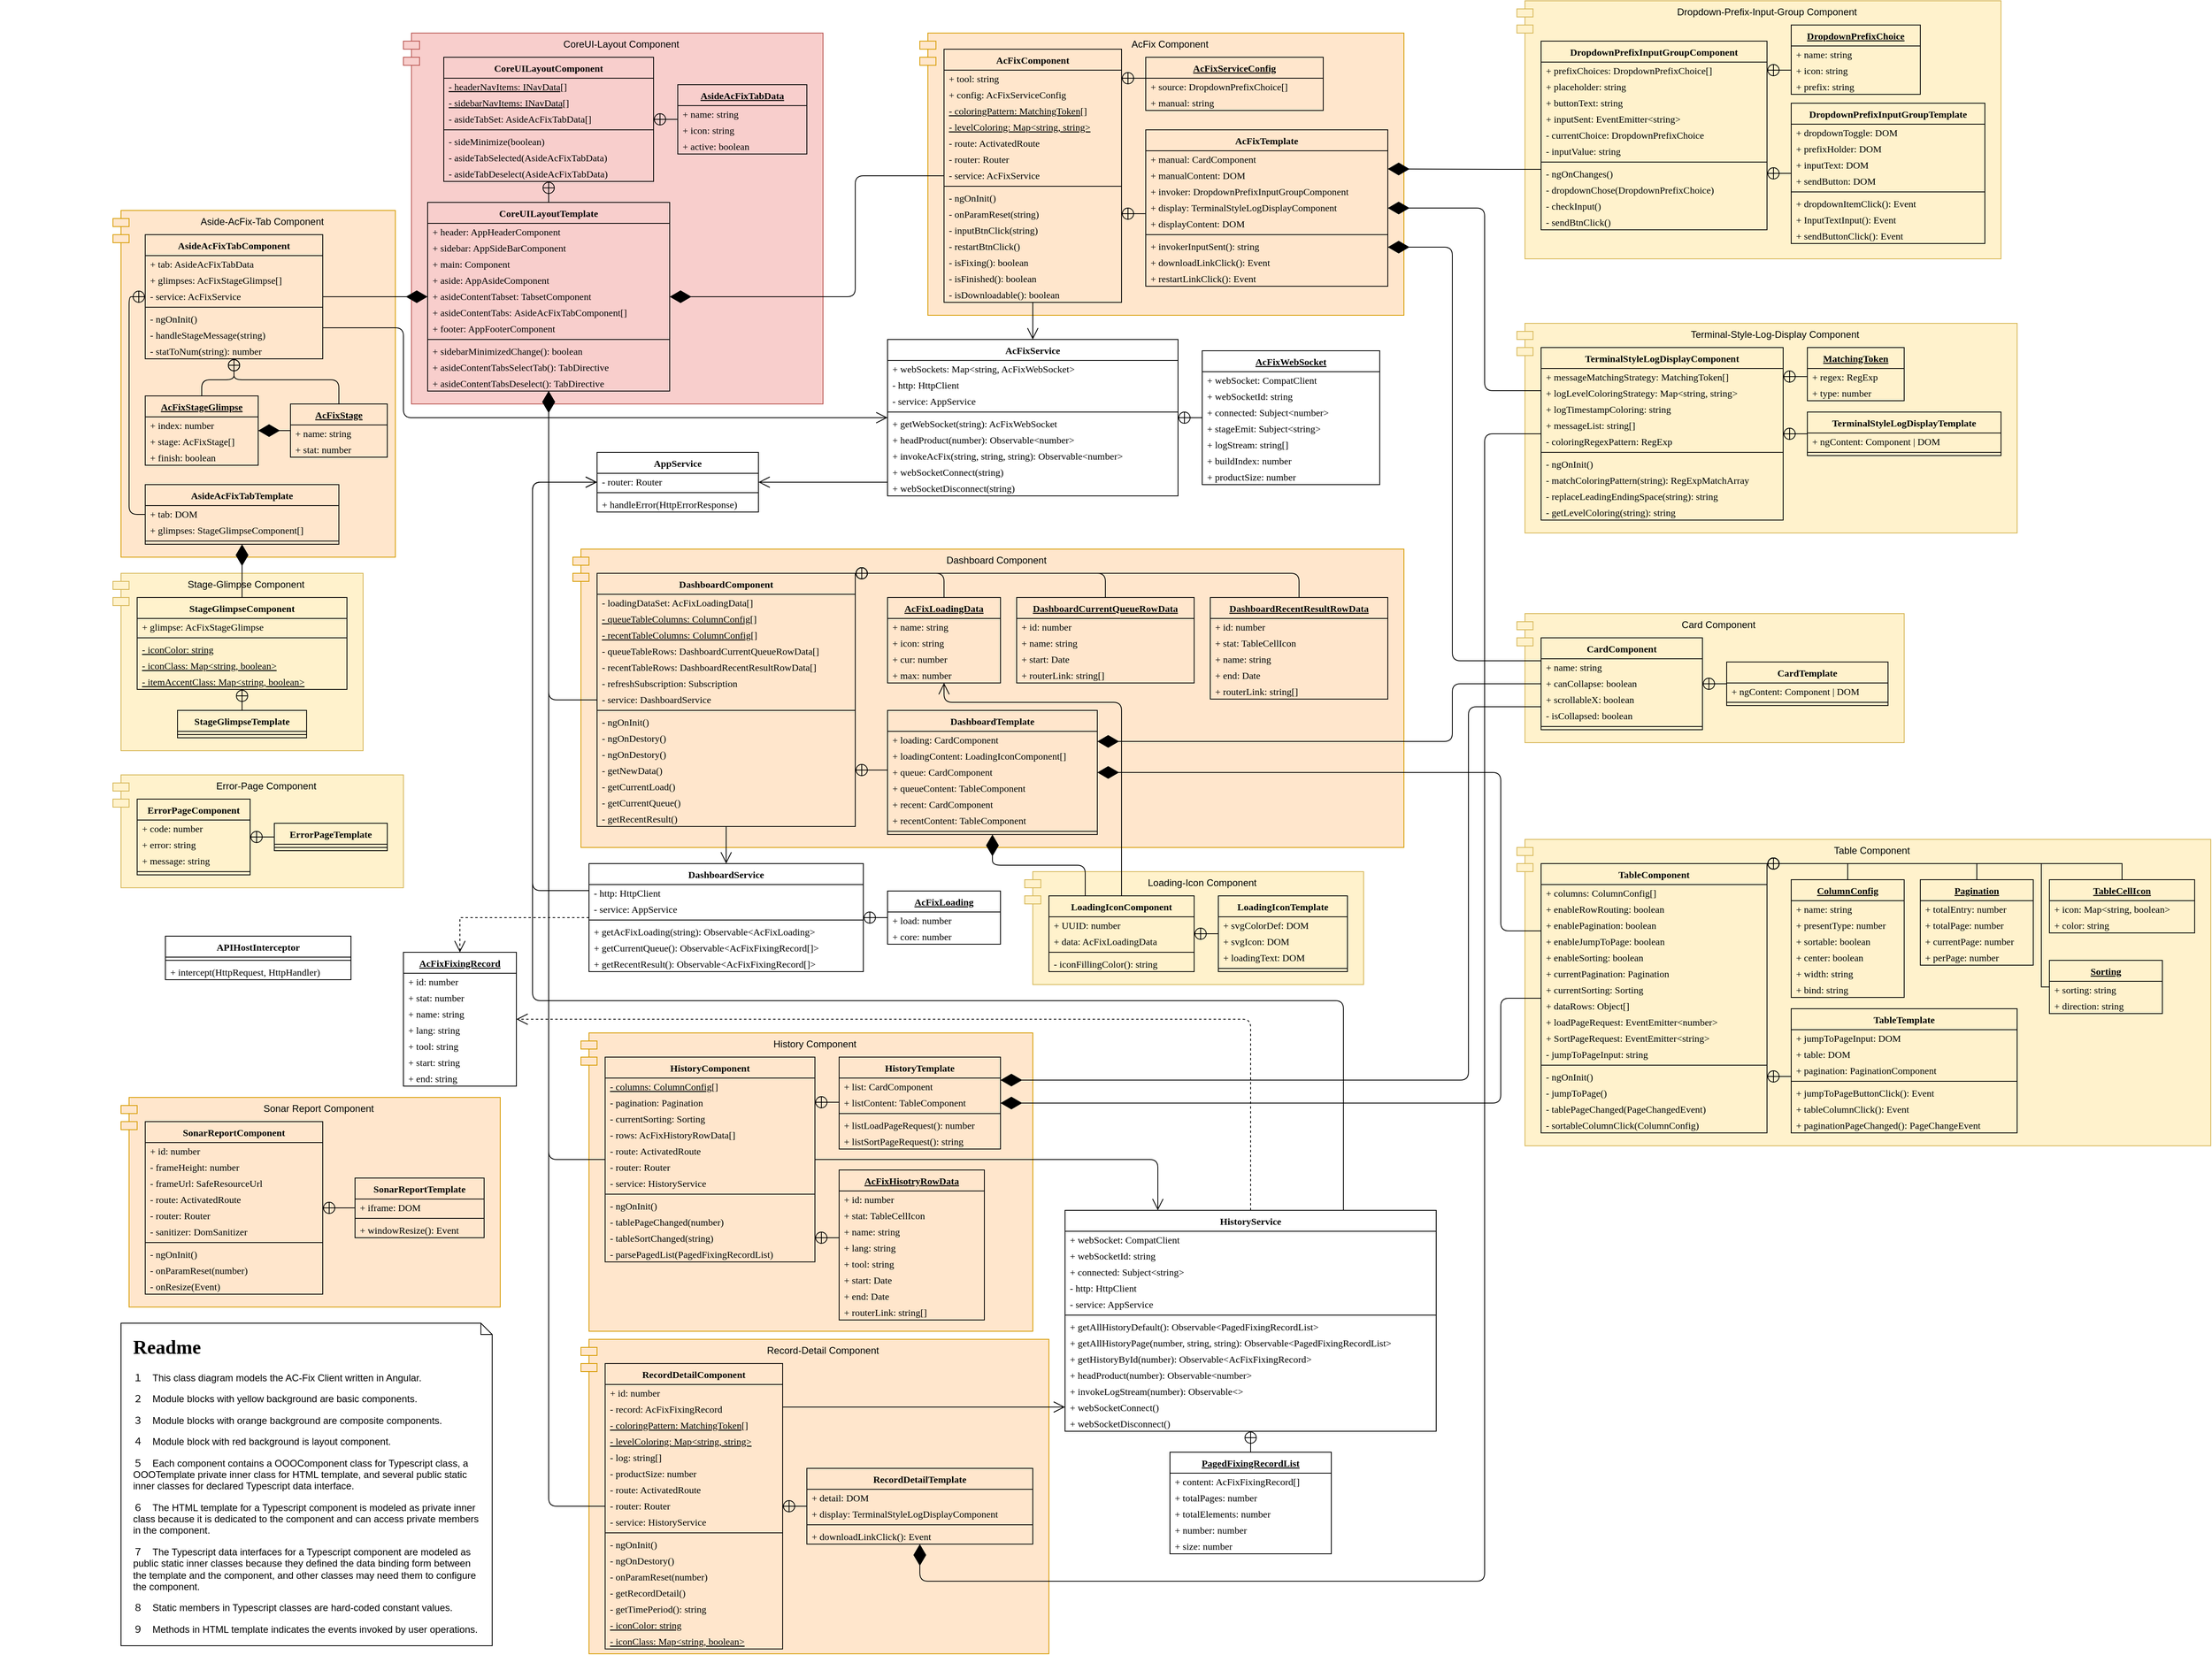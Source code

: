 <mxfile version="13.5.7" type="device"><diagram id="bXeJwqfmbuB_dQgdFl-j" name="Page-1"><mxGraphModel dx="2212" dy="1360" grid="1" gridSize="10" guides="1" tooltips="1" connect="1" arrows="1" fold="1" page="1" pageScale="1" pageWidth="3300" pageHeight="2339" math="0" shadow="0"><root><mxCell id="0"/><mxCell id="1" parent="0"/><mxCell id="mg1HiuJDftX4tkadHjJA-35" value="" style="group" vertex="1" connectable="0" parent="1"><mxGeometry x="1220" y="1700" width="580" height="390" as="geometry"/></mxCell><mxCell id="onLfjMxwOh2gp9zabhUN-370" value="Record-Detail Component" style="shape=module;align=left;spacingLeft=20;align=center;verticalAlign=top;fillColor=#ffe6cc;strokeColor=#d79b00;" parent="mg1HiuJDftX4tkadHjJA-35" vertex="1"><mxGeometry width="580" height="390" as="geometry"/></mxCell><mxCell id="onLfjMxwOh2gp9zabhUN-271" value="RecordDetailTemplate" style="swimlane;fontStyle=1;align=center;verticalAlign=middle;childLayout=stackLayout;horizontal=1;startSize=26;horizontalStack=0;resizeParent=1;resizeParentMax=0;resizeLast=0;collapsible=1;marginBottom=0;fontFamily=Garamond;fillColor=none;" parent="mg1HiuJDftX4tkadHjJA-35" vertex="1"><mxGeometry x="280" y="160" width="280" height="94" as="geometry"><mxRectangle x="280" y="150" width="240" height="26" as="alternateBounds"/></mxGeometry></mxCell><mxCell id="onLfjMxwOh2gp9zabhUN-272" value="+ detail: DOM" style="text;strokeColor=none;fillColor=none;align=left;verticalAlign=middle;spacingLeft=4;spacingRight=4;overflow=hidden;rotatable=0;points=[[0,0.5],[1,0.5]];portConstraint=eastwest;fontFamily=Garamond;" parent="onLfjMxwOh2gp9zabhUN-271" vertex="1"><mxGeometry y="26" width="280" height="20" as="geometry"/></mxCell><mxCell id="onLfjMxwOh2gp9zabhUN-273" value="+ display: TerminalStyleLogDisplayComponent" style="text;strokeColor=none;fillColor=none;align=left;verticalAlign=middle;spacingLeft=4;spacingRight=4;overflow=hidden;rotatable=0;points=[[0,0.5],[1,0.5]];portConstraint=eastwest;fontFamily=Garamond;" parent="onLfjMxwOh2gp9zabhUN-271" vertex="1"><mxGeometry y="46" width="280" height="20" as="geometry"/></mxCell><mxCell id="onLfjMxwOh2gp9zabhUN-274" value="" style="line;strokeWidth=1;fillColor=none;align=left;verticalAlign=middle;spacingTop=-1;spacingLeft=3;spacingRight=3;rotatable=0;labelPosition=right;points=[];portConstraint=eastwest;" parent="onLfjMxwOh2gp9zabhUN-271" vertex="1"><mxGeometry y="66" width="280" height="8" as="geometry"/></mxCell><mxCell id="onLfjMxwOh2gp9zabhUN-275" value="+ downloadLinkClick(): Event" style="text;strokeColor=none;fillColor=none;align=left;verticalAlign=middle;spacingLeft=4;spacingRight=4;overflow=hidden;rotatable=0;points=[[0,0.5],[1,0.5]];portConstraint=eastwest;fontFamily=Garamond;" parent="onLfjMxwOh2gp9zabhUN-271" vertex="1"><mxGeometry y="74" width="280" height="20" as="geometry"/></mxCell><mxCell id="onLfjMxwOh2gp9zabhUN-254" value="RecordDetailComponent" style="swimlane;fontStyle=1;align=center;verticalAlign=middle;childLayout=stackLayout;horizontal=1;startSize=26;horizontalStack=0;resizeParent=1;resizeParentMax=0;resizeLast=0;collapsible=1;marginBottom=0;fontFamily=Garamond;fillColor=none;" parent="mg1HiuJDftX4tkadHjJA-35" vertex="1"><mxGeometry x="30" y="30" width="220" height="354" as="geometry"><mxRectangle x="30" y="30" width="240" height="26" as="alternateBounds"/></mxGeometry></mxCell><mxCell id="onLfjMxwOh2gp9zabhUN-255" value="+ id: number" style="text;strokeColor=none;fillColor=none;align=left;verticalAlign=middle;spacingLeft=4;spacingRight=4;overflow=hidden;rotatable=0;points=[[0,0.5],[1,0.5]];portConstraint=eastwest;fontFamily=Garamond;fontStyle=0" parent="onLfjMxwOh2gp9zabhUN-254" vertex="1"><mxGeometry y="26" width="220" height="20" as="geometry"/></mxCell><mxCell id="onLfjMxwOh2gp9zabhUN-256" value="- record: AcFixFixingRecord" style="text;strokeColor=none;fillColor=none;align=left;verticalAlign=middle;spacingLeft=4;spacingRight=4;overflow=hidden;rotatable=0;points=[[0,0.5],[1,0.5]];portConstraint=eastwest;fontFamily=Garamond;fontStyle=0" parent="onLfjMxwOh2gp9zabhUN-254" vertex="1"><mxGeometry y="46" width="220" height="20" as="geometry"/></mxCell><mxCell id="onLfjMxwOh2gp9zabhUN-257" value="- coloringPattern: MatchingToken[]" style="text;strokeColor=none;fillColor=none;align=left;verticalAlign=middle;spacingLeft=4;spacingRight=4;overflow=hidden;rotatable=0;points=[[0,0.5],[1,0.5]];portConstraint=eastwest;fontFamily=Garamond;fontStyle=4" parent="onLfjMxwOh2gp9zabhUN-254" vertex="1"><mxGeometry y="66" width="220" height="20" as="geometry"/></mxCell><mxCell id="onLfjMxwOh2gp9zabhUN-258" value="- levelColoring: Map&lt;string, string&gt;" style="text;strokeColor=none;fillColor=none;align=left;verticalAlign=middle;spacingLeft=4;spacingRight=4;overflow=hidden;rotatable=0;points=[[0,0.5],[1,0.5]];portConstraint=eastwest;fontFamily=Garamond;fontStyle=4" parent="onLfjMxwOh2gp9zabhUN-254" vertex="1"><mxGeometry y="86" width="220" height="20" as="geometry"/></mxCell><mxCell id="onLfjMxwOh2gp9zabhUN-267" value="- log: string[]" style="text;strokeColor=none;fillColor=none;align=left;verticalAlign=middle;spacingLeft=4;spacingRight=4;overflow=hidden;rotatable=0;points=[[0,0.5],[1,0.5]];portConstraint=eastwest;fontFamily=Garamond;" parent="onLfjMxwOh2gp9zabhUN-254" vertex="1"><mxGeometry y="106" width="220" height="20" as="geometry"/></mxCell><mxCell id="onLfjMxwOh2gp9zabhUN-268" value="- productSize: number" style="text;strokeColor=none;fillColor=none;align=left;verticalAlign=middle;spacingLeft=4;spacingRight=4;overflow=hidden;rotatable=0;points=[[0,0.5],[1,0.5]];portConstraint=eastwest;fontFamily=Garamond;" parent="onLfjMxwOh2gp9zabhUN-254" vertex="1"><mxGeometry y="126" width="220" height="20" as="geometry"/></mxCell><mxCell id="onLfjMxwOh2gp9zabhUN-259" value="- route: ActivatedRoute" style="text;strokeColor=none;fillColor=none;align=left;verticalAlign=middle;spacingLeft=4;spacingRight=4;overflow=hidden;rotatable=0;points=[[0,0.5],[1,0.5]];portConstraint=eastwest;fontFamily=Garamond;" parent="onLfjMxwOh2gp9zabhUN-254" vertex="1"><mxGeometry y="146" width="220" height="20" as="geometry"/></mxCell><mxCell id="onLfjMxwOh2gp9zabhUN-260" value="- router: Router" style="text;strokeColor=none;fillColor=none;align=left;verticalAlign=middle;spacingLeft=4;spacingRight=4;overflow=hidden;rotatable=0;points=[[0,0.5],[1,0.5]];portConstraint=eastwest;fontFamily=Garamond;" parent="onLfjMxwOh2gp9zabhUN-254" vertex="1"><mxGeometry y="166" width="220" height="20" as="geometry"/></mxCell><mxCell id="onLfjMxwOh2gp9zabhUN-261" value="- service: HistoryService" style="text;strokeColor=none;fillColor=none;align=left;verticalAlign=middle;spacingLeft=4;spacingRight=4;overflow=hidden;rotatable=0;points=[[0,0.5],[1,0.5]];portConstraint=eastwest;fontFamily=Garamond;" parent="onLfjMxwOh2gp9zabhUN-254" vertex="1"><mxGeometry y="186" width="220" height="20" as="geometry"/></mxCell><mxCell id="onLfjMxwOh2gp9zabhUN-262" value="" style="line;strokeWidth=1;fillColor=none;align=left;verticalAlign=middle;spacingTop=-1;spacingLeft=3;spacingRight=3;rotatable=0;labelPosition=right;points=[];portConstraint=eastwest;" parent="onLfjMxwOh2gp9zabhUN-254" vertex="1"><mxGeometry y="206" width="220" height="8" as="geometry"/></mxCell><mxCell id="onLfjMxwOh2gp9zabhUN-263" value="- ngOnInit()" style="text;strokeColor=none;fillColor=none;align=left;verticalAlign=middle;spacingLeft=4;spacingRight=4;overflow=hidden;rotatable=0;points=[[0,0.5],[1,0.5]];portConstraint=eastwest;fontFamily=Garamond;" parent="onLfjMxwOh2gp9zabhUN-254" vertex="1"><mxGeometry y="214" width="220" height="20" as="geometry"/></mxCell><mxCell id="onLfjMxwOh2gp9zabhUN-264" value="- ngOnDestory()" style="text;strokeColor=none;fillColor=none;align=left;verticalAlign=middle;spacingLeft=4;spacingRight=4;overflow=hidden;rotatable=0;points=[[0,0.5],[1,0.5]];portConstraint=eastwest;fontFamily=Garamond;" parent="onLfjMxwOh2gp9zabhUN-254" vertex="1"><mxGeometry y="234" width="220" height="20" as="geometry"/></mxCell><mxCell id="mg1HiuJDftX4tkadHjJA-33" value="- onParamReset(number)" style="text;strokeColor=none;fillColor=none;align=left;verticalAlign=middle;spacingLeft=4;spacingRight=4;overflow=hidden;rotatable=0;points=[[0,0.5],[1,0.5]];portConstraint=eastwest;fontFamily=Garamond;" vertex="1" parent="onLfjMxwOh2gp9zabhUN-254"><mxGeometry y="254" width="220" height="20" as="geometry"/></mxCell><mxCell id="onLfjMxwOh2gp9zabhUN-265" value="- getRecordDetail()" style="text;strokeColor=none;fillColor=none;align=left;verticalAlign=middle;spacingLeft=4;spacingRight=4;overflow=hidden;rotatable=0;points=[[0,0.5],[1,0.5]];portConstraint=eastwest;fontFamily=Garamond;" parent="onLfjMxwOh2gp9zabhUN-254" vertex="1"><mxGeometry y="274" width="220" height="20" as="geometry"/></mxCell><mxCell id="onLfjMxwOh2gp9zabhUN-266" value="- getTimePeriod(): string" style="text;strokeColor=none;fillColor=none;align=left;verticalAlign=middle;spacingLeft=4;spacingRight=4;overflow=hidden;rotatable=0;points=[[0,0.5],[1,0.5]];portConstraint=eastwest;fontFamily=Garamond;" parent="onLfjMxwOh2gp9zabhUN-254" vertex="1"><mxGeometry y="294" width="220" height="20" as="geometry"/></mxCell><mxCell id="onLfjMxwOh2gp9zabhUN-269" value="- iconColor: string" style="text;strokeColor=none;fillColor=none;align=left;verticalAlign=middle;spacingLeft=4;spacingRight=4;overflow=hidden;rotatable=0;points=[[0,0.5],[1,0.5]];portConstraint=eastwest;fontFamily=Garamond;fontStyle=4" parent="onLfjMxwOh2gp9zabhUN-254" vertex="1"><mxGeometry y="314" width="220" height="20" as="geometry"/></mxCell><mxCell id="onLfjMxwOh2gp9zabhUN-270" value="- iconClass: Map&lt;string, boolean&gt;" style="text;strokeColor=none;fillColor=none;align=left;verticalAlign=middle;spacingLeft=4;spacingRight=4;overflow=hidden;rotatable=0;points=[[0,0.5],[1,0.5]];portConstraint=eastwest;fontFamily=Garamond;fontStyle=4" parent="onLfjMxwOh2gp9zabhUN-254" vertex="1"><mxGeometry y="334" width="220" height="20" as="geometry"/></mxCell><mxCell id="onLfjMxwOh2gp9zabhUN-282" value="" style="endArrow=none;startArrow=circlePlus;endFill=0;startFill=0;endSize=8;html=1;rounded=0;entryX=0;entryY=0.5;entryDx=0;entryDy=0;exitX=1;exitY=0.5;exitDx=0;exitDy=0;" parent="mg1HiuJDftX4tkadHjJA-35" source="onLfjMxwOh2gp9zabhUN-254" target="onLfjMxwOh2gp9zabhUN-271" edge="1"><mxGeometry width="160" relative="1" as="geometry"><mxPoint x="320" y="310" as="sourcePoint"/><mxPoint x="830" y="260" as="targetPoint"/></mxGeometry></mxCell><mxCell id="onLfjMxwOh2gp9zabhUN-394" value="" style="group" parent="1" vertex="1" connectable="0"><mxGeometry x="640" y="750" width="310" height="220" as="geometry"/></mxCell><mxCell id="onLfjMxwOh2gp9zabhUN-372" value="Stage-Glimpse Component" style="shape=module;align=left;spacingLeft=20;align=center;verticalAlign=top;fillColor=#fff2cc;strokeColor=#d6b656;" parent="onLfjMxwOh2gp9zabhUN-394" vertex="1"><mxGeometry width="310" height="220" as="geometry"/></mxCell><mxCell id="onLfjMxwOh2gp9zabhUN-284" value="StageGlimpseComponent" style="swimlane;fontStyle=1;align=center;verticalAlign=middle;childLayout=stackLayout;horizontal=1;startSize=26;horizontalStack=0;resizeParent=1;resizeParentMax=0;resizeLast=0;collapsible=1;marginBottom=0;fontFamily=Garamond;fillColor=none;" parent="onLfjMxwOh2gp9zabhUN-394" vertex="1"><mxGeometry x="30" y="30" width="260" height="114" as="geometry"><mxRectangle x="770" y="1010" width="240" height="26" as="alternateBounds"/></mxGeometry></mxCell><mxCell id="onLfjMxwOh2gp9zabhUN-285" value="+ glimpse: AcFixStageGlimpse" style="text;strokeColor=none;fillColor=none;align=left;verticalAlign=middle;spacingLeft=4;spacingRight=4;overflow=hidden;rotatable=0;points=[[0,0.5],[1,0.5]];portConstraint=eastwest;fontFamily=Garamond;" parent="onLfjMxwOh2gp9zabhUN-284" vertex="1"><mxGeometry y="26" width="260" height="20" as="geometry"/></mxCell><mxCell id="onLfjMxwOh2gp9zabhUN-288" value="" style="line;strokeWidth=1;fillColor=none;align=left;verticalAlign=middle;spacingTop=-1;spacingLeft=3;spacingRight=3;rotatable=0;labelPosition=right;points=[];portConstraint=eastwest;" parent="onLfjMxwOh2gp9zabhUN-284" vertex="1"><mxGeometry y="46" width="260" height="8" as="geometry"/></mxCell><mxCell id="onLfjMxwOh2gp9zabhUN-289" value="- iconColor: string" style="text;strokeColor=none;fillColor=none;align=left;verticalAlign=middle;spacingLeft=4;spacingRight=4;overflow=hidden;rotatable=0;points=[[0,0.5],[1,0.5]];portConstraint=eastwest;fontFamily=Garamond;fontStyle=4" parent="onLfjMxwOh2gp9zabhUN-284" vertex="1"><mxGeometry y="54" width="260" height="20" as="geometry"/></mxCell><mxCell id="onLfjMxwOh2gp9zabhUN-290" value="- iconClass: Map&lt;string, boolean&gt;" style="text;strokeColor=none;fillColor=none;align=left;verticalAlign=middle;spacingLeft=4;spacingRight=4;overflow=hidden;rotatable=0;points=[[0,0.5],[1,0.5]];portConstraint=eastwest;fontFamily=Garamond;fontStyle=4" parent="onLfjMxwOh2gp9zabhUN-284" vertex="1"><mxGeometry y="74" width="260" height="20" as="geometry"/></mxCell><mxCell id="onLfjMxwOh2gp9zabhUN-291" value="- itemAccentClass: Map&lt;string, boolean&gt;" style="text;strokeColor=none;fillColor=none;align=left;verticalAlign=middle;spacingLeft=4;spacingRight=4;overflow=hidden;rotatable=0;points=[[0,0.5],[1,0.5]];portConstraint=eastwest;fontFamily=Garamond;fontStyle=4" parent="onLfjMxwOh2gp9zabhUN-284" vertex="1"><mxGeometry y="94" width="260" height="20" as="geometry"/></mxCell><mxCell id="onLfjMxwOh2gp9zabhUN-292" value="StageGlimpseTemplate" style="swimlane;fontStyle=1;align=center;verticalAlign=middle;childLayout=stackLayout;horizontal=1;startSize=26;horizontalStack=0;resizeParent=1;resizeParentMax=0;resizeLast=0;collapsible=1;marginBottom=0;fontFamily=Garamond;fillColor=none;" parent="onLfjMxwOh2gp9zabhUN-394" vertex="1"><mxGeometry x="80" y="170" width="160" height="34" as="geometry"><mxRectangle x="1610" y="1560" width="240" height="26" as="alternateBounds"/></mxGeometry></mxCell><mxCell id="onLfjMxwOh2gp9zabhUN-293" value="" style="line;strokeWidth=1;fillColor=none;align=left;verticalAlign=middle;spacingTop=-1;spacingLeft=3;spacingRight=3;rotatable=0;labelPosition=right;points=[];portConstraint=eastwest;" parent="onLfjMxwOh2gp9zabhUN-292" vertex="1"><mxGeometry y="26" width="160" height="8" as="geometry"/></mxCell><mxCell id="onLfjMxwOh2gp9zabhUN-294" value="" style="endArrow=none;startArrow=circlePlus;endFill=0;startFill=0;endSize=8;html=1;entryX=0.5;entryY=0;entryDx=0;entryDy=0;exitX=0.5;exitY=1;exitDx=0;exitDy=0;" parent="onLfjMxwOh2gp9zabhUN-394" source="onLfjMxwOh2gp9zabhUN-284" target="onLfjMxwOh2gp9zabhUN-292" edge="1"><mxGeometry width="160" relative="1" as="geometry"><mxPoint x="130" y="317" as="sourcePoint"/><mxPoint x="420" y="316.5" as="targetPoint"/></mxGeometry></mxCell><mxCell id="onLfjMxwOh2gp9zabhUN-392" value="" style="group" parent="1" vertex="1" connectable="0"><mxGeometry x="640" y="300" width="350" height="430" as="geometry"/></mxCell><mxCell id="onLfjMxwOh2gp9zabhUN-374" value="Aside-AcFix-Tab Component" style="shape=module;align=left;spacingLeft=20;align=center;verticalAlign=top;fillColor=#ffe6cc;strokeColor=#d79b00;" parent="onLfjMxwOh2gp9zabhUN-392" vertex="1"><mxGeometry width="350" height="430" as="geometry"/></mxCell><mxCell id="onLfjMxwOh2gp9zabhUN-295" value="AsideAcFixTabComponent" style="swimlane;fontStyle=1;align=center;verticalAlign=middle;childLayout=stackLayout;horizontal=1;startSize=26;horizontalStack=0;resizeParent=1;resizeParentMax=0;resizeLast=0;collapsible=1;marginBottom=0;fontFamily=Garamond;fillColor=none;" parent="onLfjMxwOh2gp9zabhUN-392" vertex="1"><mxGeometry x="40" y="30" width="220" height="154" as="geometry"><mxRectangle x="40" y="30" width="240" height="26" as="alternateBounds"/></mxGeometry></mxCell><mxCell id="onLfjMxwOh2gp9zabhUN-304" value="+ tab: AsideAcFixTabData" style="text;strokeColor=none;fillColor=none;align=left;verticalAlign=middle;spacingLeft=4;spacingRight=4;overflow=hidden;rotatable=0;points=[[0,0.5],[1,0.5]];portConstraint=eastwest;fontFamily=Garamond;" parent="onLfjMxwOh2gp9zabhUN-295" vertex="1"><mxGeometry y="26" width="220" height="20" as="geometry"/></mxCell><mxCell id="onLfjMxwOh2gp9zabhUN-296" value="+ glimpses: AcFixStageGlimpse[]" style="text;strokeColor=none;fillColor=none;align=left;verticalAlign=middle;spacingLeft=4;spacingRight=4;overflow=hidden;rotatable=0;points=[[0,0.5],[1,0.5]];portConstraint=eastwest;fontFamily=Garamond;" parent="onLfjMxwOh2gp9zabhUN-295" vertex="1"><mxGeometry y="46" width="220" height="20" as="geometry"/></mxCell><mxCell id="onLfjMxwOh2gp9zabhUN-305" value="- service: AcFixService" style="text;strokeColor=none;fillColor=none;align=left;verticalAlign=middle;spacingLeft=4;spacingRight=4;overflow=hidden;rotatable=0;points=[[0,0.5],[1,0.5]];portConstraint=eastwest;fontFamily=Garamond;" parent="onLfjMxwOh2gp9zabhUN-295" vertex="1"><mxGeometry y="66" width="220" height="20" as="geometry"/></mxCell><mxCell id="onLfjMxwOh2gp9zabhUN-297" value="" style="line;strokeWidth=1;fillColor=none;align=left;verticalAlign=middle;spacingTop=-1;spacingLeft=3;spacingRight=3;rotatable=0;labelPosition=right;points=[];portConstraint=eastwest;" parent="onLfjMxwOh2gp9zabhUN-295" vertex="1"><mxGeometry y="86" width="220" height="8" as="geometry"/></mxCell><mxCell id="onLfjMxwOh2gp9zabhUN-298" value="- ngOnInit()" style="text;strokeColor=none;fillColor=none;align=left;verticalAlign=middle;spacingLeft=4;spacingRight=4;overflow=hidden;rotatable=0;points=[[0,0.5],[1,0.5]];portConstraint=eastwest;fontFamily=Garamond;fontStyle=0" parent="onLfjMxwOh2gp9zabhUN-295" vertex="1"><mxGeometry y="94" width="220" height="20" as="geometry"/></mxCell><mxCell id="onLfjMxwOh2gp9zabhUN-299" value="- handleStageMessage(string)" style="text;strokeColor=none;fillColor=none;align=left;verticalAlign=middle;spacingLeft=4;spacingRight=4;overflow=hidden;rotatable=0;points=[[0,0.5],[1,0.5]];portConstraint=eastwest;fontFamily=Garamond;fontStyle=0" parent="onLfjMxwOh2gp9zabhUN-295" vertex="1"><mxGeometry y="114" width="220" height="20" as="geometry"/></mxCell><mxCell id="onLfjMxwOh2gp9zabhUN-300" value="- statToNum(string): number" style="text;strokeColor=none;fillColor=none;align=left;verticalAlign=middle;spacingLeft=4;spacingRight=4;overflow=hidden;rotatable=0;points=[[0,0.5],[1,0.5]];portConstraint=eastwest;fontFamily=Garamond;fontStyle=0" parent="onLfjMxwOh2gp9zabhUN-295" vertex="1"><mxGeometry y="134" width="220" height="20" as="geometry"/></mxCell><mxCell id="onLfjMxwOh2gp9zabhUN-301" value="AsideAcFixTabTemplate" style="swimlane;fontStyle=1;align=center;verticalAlign=middle;childLayout=stackLayout;horizontal=1;startSize=26;horizontalStack=0;resizeParent=1;resizeParentMax=0;resizeLast=0;collapsible=1;marginBottom=0;fontFamily=Garamond;fillColor=none;" parent="onLfjMxwOh2gp9zabhUN-392" vertex="1"><mxGeometry x="40" y="340" width="240" height="74" as="geometry"><mxRectangle x="2050" y="1720" width="240" height="26" as="alternateBounds"/></mxGeometry></mxCell><mxCell id="onLfjMxwOh2gp9zabhUN-306" value="+ tab: DOM" style="text;strokeColor=none;fillColor=none;align=left;verticalAlign=middle;spacingLeft=4;spacingRight=4;overflow=hidden;rotatable=0;points=[[0,0.5],[1,0.5]];portConstraint=eastwest;fontFamily=Garamond;fontStyle=0" parent="onLfjMxwOh2gp9zabhUN-301" vertex="1"><mxGeometry y="26" width="240" height="20" as="geometry"/></mxCell><mxCell id="onLfjMxwOh2gp9zabhUN-307" value="+ glimpses: StageGlimpseComponent[]" style="text;strokeColor=none;fillColor=none;align=left;verticalAlign=middle;spacingLeft=4;spacingRight=4;overflow=hidden;rotatable=0;points=[[0,0.5],[1,0.5]];portConstraint=eastwest;fontFamily=Garamond;fontStyle=0" parent="onLfjMxwOh2gp9zabhUN-301" vertex="1"><mxGeometry y="46" width="240" height="20" as="geometry"/></mxCell><mxCell id="onLfjMxwOh2gp9zabhUN-302" value="" style="line;strokeWidth=1;fillColor=none;align=left;verticalAlign=middle;spacingTop=-1;spacingLeft=3;spacingRight=3;rotatable=0;labelPosition=right;points=[];portConstraint=eastwest;" parent="onLfjMxwOh2gp9zabhUN-301" vertex="1"><mxGeometry y="66" width="240" height="8" as="geometry"/></mxCell><mxCell id="onLfjMxwOh2gp9zabhUN-339" value="AcFixStageGlimpse" style="swimlane;fontStyle=5;align=center;verticalAlign=middle;childLayout=stackLayout;horizontal=1;startSize=26;horizontalStack=0;resizeParent=1;resizeParentMax=0;resizeLast=0;collapsible=1;marginBottom=0;fontFamily=Garamond;fillColor=none;" parent="onLfjMxwOh2gp9zabhUN-392" vertex="1"><mxGeometry x="40" y="230" width="140" height="86" as="geometry"><mxRectangle x="2220" y="1480" width="140" height="26" as="alternateBounds"/></mxGeometry></mxCell><mxCell id="onLfjMxwOh2gp9zabhUN-340" value="+ index: number" style="text;strokeColor=none;fillColor=none;align=left;verticalAlign=middle;spacingLeft=4;spacingRight=4;overflow=hidden;rotatable=0;points=[[0,0.5],[1,0.5]];portConstraint=eastwest;fontFamily=Garamond;" parent="onLfjMxwOh2gp9zabhUN-339" vertex="1"><mxGeometry y="26" width="140" height="20" as="geometry"/></mxCell><mxCell id="onLfjMxwOh2gp9zabhUN-341" value="+ stage: AcFixStage[]" style="text;strokeColor=none;fillColor=none;align=left;verticalAlign=middle;spacingLeft=4;spacingRight=4;overflow=hidden;rotatable=0;points=[[0,0.5],[1,0.5]];portConstraint=eastwest;fontFamily=Garamond;" parent="onLfjMxwOh2gp9zabhUN-339" vertex="1"><mxGeometry y="46" width="140" height="20" as="geometry"/></mxCell><mxCell id="onLfjMxwOh2gp9zabhUN-342" value="+ finish: boolean" style="text;strokeColor=none;fillColor=none;align=left;verticalAlign=middle;spacingLeft=4;spacingRight=4;overflow=hidden;rotatable=0;points=[[0,0.5],[1,0.5]];portConstraint=eastwest;fontFamily=Garamond;" parent="onLfjMxwOh2gp9zabhUN-339" vertex="1"><mxGeometry y="66" width="140" height="20" as="geometry"/></mxCell><mxCell id="onLfjMxwOh2gp9zabhUN-331" value="AcFixStage" style="swimlane;fontStyle=5;align=center;verticalAlign=middle;childLayout=stackLayout;horizontal=1;startSize=26;horizontalStack=0;resizeParent=1;resizeParentMax=0;resizeLast=0;collapsible=1;marginBottom=0;fontFamily=Garamond;fillColor=none;" parent="onLfjMxwOh2gp9zabhUN-392" vertex="1"><mxGeometry x="220" y="240" width="120" height="66" as="geometry"><mxRectangle x="2400" y="1490" width="120" height="26" as="alternateBounds"/></mxGeometry></mxCell><mxCell id="onLfjMxwOh2gp9zabhUN-334" value="+ name: string" style="text;strokeColor=none;fillColor=none;align=left;verticalAlign=middle;spacingLeft=4;spacingRight=4;overflow=hidden;rotatable=0;points=[[0,0.5],[1,0.5]];portConstraint=eastwest;fontFamily=Garamond;" parent="onLfjMxwOh2gp9zabhUN-331" vertex="1"><mxGeometry y="26" width="120" height="20" as="geometry"/></mxCell><mxCell id="onLfjMxwOh2gp9zabhUN-333" value="+ stat: number" style="text;strokeColor=none;fillColor=none;align=left;verticalAlign=middle;spacingLeft=4;spacingRight=4;overflow=hidden;rotatable=0;points=[[0,0.5],[1,0.5]];portConstraint=eastwest;fontFamily=Garamond;" parent="onLfjMxwOh2gp9zabhUN-331" vertex="1"><mxGeometry y="46" width="120" height="20" as="geometry"/></mxCell><mxCell id="onLfjMxwOh2gp9zabhUN-303" value="" style="endArrow=none;startArrow=circlePlus;endFill=0;startFill=0;endSize=8;html=1;entryX=0;entryY=0.5;entryDx=0;entryDy=0;exitX=0;exitY=0.5;exitDx=0;exitDy=0;edgeStyle=orthogonalEdgeStyle;rounded=1;" parent="onLfjMxwOh2gp9zabhUN-392" source="onLfjMxwOh2gp9zabhUN-295" target="onLfjMxwOh2gp9zabhUN-301" edge="1"><mxGeometry width="160" relative="1" as="geometry"><mxPoint y="190" as="sourcePoint"/><mxPoint x="180" y="516.5" as="targetPoint"/><Array as="points"><mxPoint x="20" y="107"/><mxPoint x="20" y="377"/></Array></mxGeometry></mxCell><mxCell id="onLfjMxwOh2gp9zabhUN-344" value="" style="endArrow=none;startArrow=circlePlus;endFill=0;startFill=0;endSize=8;html=1;entryX=0.5;entryY=0;entryDx=0;entryDy=0;rounded=1;exitX=0.5;exitY=1;exitDx=0;exitDy=0;edgeStyle=orthogonalEdgeStyle;" parent="onLfjMxwOh2gp9zabhUN-392" source="onLfjMxwOh2gp9zabhUN-295" target="onLfjMxwOh2gp9zabhUN-339" edge="1"><mxGeometry width="160" relative="1" as="geometry"><mxPoint x="140" y="80" as="sourcePoint"/><mxPoint x="150" y="547" as="targetPoint"/><Array as="points"><mxPoint x="150" y="210"/><mxPoint x="110" y="210"/></Array></mxGeometry></mxCell><mxCell id="onLfjMxwOh2gp9zabhUN-345" value="" style="endArrow=none;startArrow=circlePlus;endFill=0;startFill=0;endSize=8;html=1;entryX=0.5;entryY=0;entryDx=0;entryDy=0;rounded=1;exitX=0.5;exitY=1;exitDx=0;exitDy=0;edgeStyle=orthogonalEdgeStyle;" parent="onLfjMxwOh2gp9zabhUN-392" source="onLfjMxwOh2gp9zabhUN-295" target="onLfjMxwOh2gp9zabhUN-331" edge="1"><mxGeometry width="160" relative="1" as="geometry"><mxPoint x="160" y="60" as="sourcePoint"/><mxPoint x="220" y="400" as="targetPoint"/><Array as="points"><mxPoint x="150" y="210"/><mxPoint x="280" y="210"/></Array></mxGeometry></mxCell><mxCell id="onLfjMxwOh2gp9zabhUN-343" value="" style="endArrow=diamondThin;endFill=1;endSize=24;html=1;entryX=1;entryY=0.5;entryDx=0;entryDy=0;exitX=0;exitY=0.5;exitDx=0;exitDy=0;" parent="onLfjMxwOh2gp9zabhUN-392" source="onLfjMxwOh2gp9zabhUN-331" target="onLfjMxwOh2gp9zabhUN-339" edge="1"><mxGeometry width="160" relative="1" as="geometry"><mxPoint x="800" y="950" as="sourcePoint"/><mxPoint x="960" y="850" as="targetPoint"/></mxGeometry></mxCell><mxCell id="onLfjMxwOh2gp9zabhUN-377" value="" style="group;fillColor=#ffffff;" parent="1" vertex="1" connectable="0"><mxGeometry x="1000" y="80" width="520" height="460" as="geometry"/></mxCell><mxCell id="onLfjMxwOh2gp9zabhUN-376" value="CoreUI-Layout Component" style="shape=module;align=left;spacingLeft=20;align=center;verticalAlign=top;fillColor=#f8cecc;strokeColor=#b85450;" parent="onLfjMxwOh2gp9zabhUN-377" vertex="1"><mxGeometry width="520" height="460" as="geometry"/></mxCell><mxCell id="onLfjMxwOh2gp9zabhUN-309" value="CoreUILayoutComponent" style="swimlane;fontStyle=1;align=center;verticalAlign=middle;childLayout=stackLayout;horizontal=1;startSize=26;horizontalStack=0;resizeParent=1;resizeParentMax=0;resizeLast=0;collapsible=1;marginBottom=0;fontFamily=Garamond;fillColor=none;" parent="onLfjMxwOh2gp9zabhUN-377" vertex="1"><mxGeometry x="50" y="30" width="260" height="154" as="geometry"><mxRectangle x="1740" y="1480" width="240" height="26" as="alternateBounds"/></mxGeometry></mxCell><mxCell id="onLfjMxwOh2gp9zabhUN-310" value="- headerNavItems: INavData[]" style="text;strokeColor=none;fillColor=none;align=left;verticalAlign=middle;spacingLeft=4;spacingRight=4;overflow=hidden;rotatable=0;points=[[0,0.5],[1,0.5]];portConstraint=eastwest;fontFamily=Garamond;fontStyle=4" parent="onLfjMxwOh2gp9zabhUN-309" vertex="1"><mxGeometry y="26" width="260" height="20" as="geometry"/></mxCell><mxCell id="onLfjMxwOh2gp9zabhUN-311" value="- sidebarNavItems: INavData[]" style="text;strokeColor=none;fillColor=none;align=left;verticalAlign=middle;spacingLeft=4;spacingRight=4;overflow=hidden;rotatable=0;points=[[0,0.5],[1,0.5]];portConstraint=eastwest;fontFamily=Garamond;fontStyle=4" parent="onLfjMxwOh2gp9zabhUN-309" vertex="1"><mxGeometry y="46" width="260" height="20" as="geometry"/></mxCell><mxCell id="onLfjMxwOh2gp9zabhUN-312" value="- asideTabSet: AsideAcFixTabData[]" style="text;strokeColor=none;fillColor=none;align=left;verticalAlign=middle;spacingLeft=4;spacingRight=4;overflow=hidden;rotatable=0;points=[[0,0.5],[1,0.5]];portConstraint=eastwest;fontFamily=Garamond;" parent="onLfjMxwOh2gp9zabhUN-309" vertex="1"><mxGeometry y="66" width="260" height="20" as="geometry"/></mxCell><mxCell id="onLfjMxwOh2gp9zabhUN-313" value="" style="line;strokeWidth=1;fillColor=none;align=left;verticalAlign=middle;spacingTop=-1;spacingLeft=3;spacingRight=3;rotatable=0;labelPosition=right;points=[];portConstraint=eastwest;" parent="onLfjMxwOh2gp9zabhUN-309" vertex="1"><mxGeometry y="86" width="260" height="8" as="geometry"/></mxCell><mxCell id="onLfjMxwOh2gp9zabhUN-314" value="- sideMinimize(boolean)" style="text;strokeColor=none;fillColor=none;align=left;verticalAlign=middle;spacingLeft=4;spacingRight=4;overflow=hidden;rotatable=0;points=[[0,0.5],[1,0.5]];portConstraint=eastwest;fontFamily=Garamond;fontStyle=0" parent="onLfjMxwOh2gp9zabhUN-309" vertex="1"><mxGeometry y="94" width="260" height="20" as="geometry"/></mxCell><mxCell id="onLfjMxwOh2gp9zabhUN-315" value="- asideTabSelected(AsideAcFixTabData)" style="text;strokeColor=none;fillColor=none;align=left;verticalAlign=middle;spacingLeft=4;spacingRight=4;overflow=hidden;rotatable=0;points=[[0,0.5],[1,0.5]];portConstraint=eastwest;fontFamily=Garamond;fontStyle=0" parent="onLfjMxwOh2gp9zabhUN-309" vertex="1"><mxGeometry y="114" width="260" height="20" as="geometry"/></mxCell><mxCell id="onLfjMxwOh2gp9zabhUN-316" value="- asideTabDeselect(AsideAcFixTabData)" style="text;strokeColor=none;fillColor=none;align=left;verticalAlign=middle;spacingLeft=4;spacingRight=4;overflow=hidden;rotatable=0;points=[[0,0.5],[1,0.5]];portConstraint=eastwest;fontFamily=Garamond;fontStyle=0" parent="onLfjMxwOh2gp9zabhUN-309" vertex="1"><mxGeometry y="134" width="260" height="20" as="geometry"/></mxCell><mxCell id="onLfjMxwOh2gp9zabhUN-317" value="CoreUILayoutTemplate" style="swimlane;fontStyle=1;align=center;verticalAlign=middle;childLayout=stackLayout;horizontal=1;startSize=26;horizontalStack=0;resizeParent=1;resizeParentMax=0;resizeLast=0;collapsible=1;marginBottom=0;fontFamily=Garamond;fillColor=none;" parent="onLfjMxwOh2gp9zabhUN-377" vertex="1"><mxGeometry x="30" y="210" width="300" height="234" as="geometry"><mxRectangle x="30" y="210" width="240" height="26" as="alternateBounds"/></mxGeometry></mxCell><mxCell id="onLfjMxwOh2gp9zabhUN-318" value="+ header: AppHeaderComponent" style="text;strokeColor=none;fillColor=none;align=left;verticalAlign=middle;spacingLeft=4;spacingRight=4;overflow=hidden;rotatable=0;points=[[0,0.5],[1,0.5]];portConstraint=eastwest;fontFamily=Garamond;fontStyle=0" parent="onLfjMxwOh2gp9zabhUN-317" vertex="1"><mxGeometry y="26" width="300" height="20" as="geometry"/></mxCell><mxCell id="onLfjMxwOh2gp9zabhUN-325" value="+ sidebar: AppSideBarComponent" style="text;strokeColor=none;fillColor=none;align=left;verticalAlign=middle;spacingLeft=4;spacingRight=4;overflow=hidden;rotatable=0;points=[[0,0.5],[1,0.5]];portConstraint=eastwest;fontFamily=Garamond;fontStyle=0" parent="onLfjMxwOh2gp9zabhUN-317" vertex="1"><mxGeometry y="46" width="300" height="20" as="geometry"/></mxCell><mxCell id="onLfjMxwOh2gp9zabhUN-329" value="+ main: Component" style="text;strokeColor=none;fillColor=none;align=left;verticalAlign=middle;spacingLeft=4;spacingRight=4;overflow=hidden;rotatable=0;points=[[0,0.5],[1,0.5]];portConstraint=eastwest;fontFamily=Garamond;fontStyle=0" parent="onLfjMxwOh2gp9zabhUN-317" vertex="1"><mxGeometry y="66" width="300" height="20" as="geometry"/></mxCell><mxCell id="onLfjMxwOh2gp9zabhUN-327" value="+ aside: AppAsideComponent" style="text;strokeColor=none;fillColor=none;align=left;verticalAlign=middle;spacingLeft=4;spacingRight=4;overflow=hidden;rotatable=0;points=[[0,0.5],[1,0.5]];portConstraint=eastwest;fontFamily=Garamond;fontStyle=0" parent="onLfjMxwOh2gp9zabhUN-317" vertex="1"><mxGeometry y="86" width="300" height="20" as="geometry"/></mxCell><mxCell id="onLfjMxwOh2gp9zabhUN-328" value="+ asideContentTabset: TabsetComponent" style="text;strokeColor=none;fillColor=none;align=left;verticalAlign=middle;spacingLeft=4;spacingRight=4;overflow=hidden;rotatable=0;points=[[0,0.5],[1,0.5]];portConstraint=eastwest;fontFamily=Garamond;fontStyle=0" parent="onLfjMxwOh2gp9zabhUN-317" vertex="1"><mxGeometry y="106" width="300" height="20" as="geometry"/></mxCell><mxCell id="onLfjMxwOh2gp9zabhUN-330" value="+ asideContentTabs: AsideAcFixTabComponent[]" style="text;strokeColor=none;fillColor=none;align=left;verticalAlign=middle;spacingLeft=4;spacingRight=4;overflow=hidden;rotatable=0;points=[[0,0.5],[1,0.5]];portConstraint=eastwest;fontFamily=Garamond;fontStyle=0" parent="onLfjMxwOh2gp9zabhUN-317" vertex="1"><mxGeometry y="126" width="300" height="20" as="geometry"/></mxCell><mxCell id="onLfjMxwOh2gp9zabhUN-326" value="+ footer: AppFooterComponent" style="text;strokeColor=none;fillColor=none;align=left;verticalAlign=middle;spacingLeft=4;spacingRight=4;overflow=hidden;rotatable=0;points=[[0,0.5],[1,0.5]];portConstraint=eastwest;fontFamily=Garamond;fontStyle=0" parent="onLfjMxwOh2gp9zabhUN-317" vertex="1"><mxGeometry y="146" width="300" height="20" as="geometry"/></mxCell><mxCell id="onLfjMxwOh2gp9zabhUN-321" value="" style="line;strokeWidth=1;fillColor=none;align=left;verticalAlign=middle;spacingTop=-1;spacingLeft=3;spacingRight=3;rotatable=0;labelPosition=right;points=[];portConstraint=eastwest;" parent="onLfjMxwOh2gp9zabhUN-317" vertex="1"><mxGeometry y="166" width="300" height="8" as="geometry"/></mxCell><mxCell id="onLfjMxwOh2gp9zabhUN-322" value="+ sidebarMinimizedChange(): boolean" style="text;strokeColor=none;fillColor=none;align=left;verticalAlign=middle;spacingLeft=4;spacingRight=4;overflow=hidden;rotatable=0;points=[[0,0.5],[1,0.5]];portConstraint=eastwest;fontFamily=Garamond;fontStyle=0" parent="onLfjMxwOh2gp9zabhUN-317" vertex="1"><mxGeometry y="174" width="300" height="20" as="geometry"/></mxCell><mxCell id="onLfjMxwOh2gp9zabhUN-323" value="+ asideContentTabsSelectTab(): TabDirective" style="text;strokeColor=none;fillColor=none;align=left;verticalAlign=middle;spacingLeft=4;spacingRight=4;overflow=hidden;rotatable=0;points=[[0,0.5],[1,0.5]];portConstraint=eastwest;fontFamily=Garamond;fontStyle=0" parent="onLfjMxwOh2gp9zabhUN-317" vertex="1"><mxGeometry y="194" width="300" height="20" as="geometry"/></mxCell><mxCell id="onLfjMxwOh2gp9zabhUN-324" value="+ asideContentTabsDeselect(): TabDirective" style="text;strokeColor=none;fillColor=none;align=left;verticalAlign=middle;spacingLeft=4;spacingRight=4;overflow=hidden;rotatable=0;points=[[0,0.5],[1,0.5]];portConstraint=eastwest;fontFamily=Garamond;fontStyle=0" parent="onLfjMxwOh2gp9zabhUN-317" vertex="1"><mxGeometry y="214" width="300" height="20" as="geometry"/></mxCell><mxCell id="onLfjMxwOh2gp9zabhUN-346" value="AsideAcFixTabData" style="swimlane;fontStyle=5;align=center;verticalAlign=middle;childLayout=stackLayout;horizontal=1;startSize=26;horizontalStack=0;resizeParent=1;resizeParentMax=0;resizeLast=0;collapsible=1;marginBottom=0;fontFamily=Garamond;fillColor=none;" parent="onLfjMxwOh2gp9zabhUN-377" vertex="1"><mxGeometry x="340" y="64" width="160" height="86" as="geometry"><mxRectangle x="2050" y="2194" width="120" height="26" as="alternateBounds"/></mxGeometry></mxCell><mxCell id="onLfjMxwOh2gp9zabhUN-347" value="+ name: string" style="text;strokeColor=none;fillColor=none;align=left;verticalAlign=middle;spacingLeft=4;spacingRight=4;overflow=hidden;rotatable=0;points=[[0,0.5],[1,0.5]];portConstraint=eastwest;fontFamily=Garamond;" parent="onLfjMxwOh2gp9zabhUN-346" vertex="1"><mxGeometry y="26" width="160" height="20" as="geometry"/></mxCell><mxCell id="onLfjMxwOh2gp9zabhUN-348" value="+ icon: string" style="text;strokeColor=none;fillColor=none;align=left;verticalAlign=middle;spacingLeft=4;spacingRight=4;overflow=hidden;rotatable=0;points=[[0,0.5],[1,0.5]];portConstraint=eastwest;fontFamily=Garamond;" parent="onLfjMxwOh2gp9zabhUN-346" vertex="1"><mxGeometry y="46" width="160" height="20" as="geometry"/></mxCell><mxCell id="onLfjMxwOh2gp9zabhUN-349" value="+ active: boolean" style="text;strokeColor=none;fillColor=none;align=left;verticalAlign=middle;spacingLeft=4;spacingRight=4;overflow=hidden;rotatable=0;points=[[0,0.5],[1,0.5]];portConstraint=eastwest;fontFamily=Garamond;" parent="onLfjMxwOh2gp9zabhUN-346" vertex="1"><mxGeometry y="66" width="160" height="20" as="geometry"/></mxCell><mxCell id="onLfjMxwOh2gp9zabhUN-350" value="" style="endArrow=none;startArrow=circlePlus;endFill=0;startFill=0;endSize=8;html=1;entryX=0;entryY=0.5;entryDx=0;entryDy=0;exitX=1;exitY=0.5;exitDx=0;exitDy=0;" parent="onLfjMxwOh2gp9zabhUN-377" source="onLfjMxwOh2gp9zabhUN-309" target="onLfjMxwOh2gp9zabhUN-346" edge="1"><mxGeometry width="160" relative="1" as="geometry"><mxPoint x="330" y="40" as="sourcePoint"/><mxPoint x="600" y="-363" as="targetPoint"/></mxGeometry></mxCell><mxCell id="onLfjMxwOh2gp9zabhUN-351" value="" style="endArrow=none;startArrow=circlePlus;endFill=0;startFill=0;endSize=8;html=1;entryX=0.5;entryY=0;entryDx=0;entryDy=0;exitX=0.5;exitY=1;exitDx=0;exitDy=0;" parent="onLfjMxwOh2gp9zabhUN-377" source="onLfjMxwOh2gp9zabhUN-309" target="onLfjMxwOh2gp9zabhUN-317" edge="1"><mxGeometry width="160" relative="1" as="geometry"><mxPoint x="320" y="97" as="sourcePoint"/><mxPoint x="350" y="97" as="targetPoint"/></mxGeometry></mxCell><mxCell id="onLfjMxwOh2gp9zabhUN-33" value="AcFixService" style="swimlane;fontStyle=1;align=center;verticalAlign=middle;childLayout=stackLayout;horizontal=1;startSize=26;horizontalStack=0;resizeParent=1;resizeParentMax=0;resizeLast=0;collapsible=1;marginBottom=0;fontFamily=Garamond;" parent="1" vertex="1"><mxGeometry x="1600" y="460" width="360" height="194" as="geometry"><mxRectangle x="1600" y="460" width="240" height="26" as="alternateBounds"/></mxGeometry></mxCell><mxCell id="onLfjMxwOh2gp9zabhUN-34" value="+ webSockets: Map&lt;string, AcFixWebSocket&gt;" style="text;strokeColor=none;fillColor=none;align=left;verticalAlign=middle;spacingLeft=4;spacingRight=4;overflow=hidden;rotatable=0;points=[[0,0.5],[1,0.5]];portConstraint=eastwest;fontFamily=Garamond;" parent="onLfjMxwOh2gp9zabhUN-33" vertex="1"><mxGeometry y="26" width="360" height="20" as="geometry"/></mxCell><mxCell id="onLfjMxwOh2gp9zabhUN-35" value="- http: HttpClient" style="text;strokeColor=none;fillColor=none;align=left;verticalAlign=middle;spacingLeft=4;spacingRight=4;overflow=hidden;rotatable=0;points=[[0,0.5],[1,0.5]];portConstraint=eastwest;fontFamily=Garamond;" parent="onLfjMxwOh2gp9zabhUN-33" vertex="1"><mxGeometry y="46" width="360" height="20" as="geometry"/></mxCell><mxCell id="onLfjMxwOh2gp9zabhUN-36" value="- service: AppService" style="text;strokeColor=none;fillColor=none;align=left;verticalAlign=middle;spacingLeft=4;spacingRight=4;overflow=hidden;rotatable=0;points=[[0,0.5],[1,0.5]];portConstraint=eastwest;fontFamily=Garamond;" parent="onLfjMxwOh2gp9zabhUN-33" vertex="1"><mxGeometry y="66" width="360" height="20" as="geometry"/></mxCell><mxCell id="onLfjMxwOh2gp9zabhUN-37" value="" style="line;strokeWidth=1;fillColor=none;align=left;verticalAlign=middle;spacingTop=-1;spacingLeft=3;spacingRight=3;rotatable=0;labelPosition=right;points=[];portConstraint=eastwest;" parent="onLfjMxwOh2gp9zabhUN-33" vertex="1"><mxGeometry y="86" width="360" height="8" as="geometry"/></mxCell><mxCell id="onLfjMxwOh2gp9zabhUN-38" value="+ getWebSocket(string): AcFixWebSocket" style="text;strokeColor=none;fillColor=none;align=left;verticalAlign=middle;spacingLeft=4;spacingRight=4;overflow=hidden;rotatable=0;points=[[0,0.5],[1,0.5]];portConstraint=eastwest;fontFamily=Garamond;" parent="onLfjMxwOh2gp9zabhUN-33" vertex="1"><mxGeometry y="94" width="360" height="20" as="geometry"/></mxCell><mxCell id="onLfjMxwOh2gp9zabhUN-39" value="+ headProduct(number): Observable&lt;number&gt;" style="text;strokeColor=none;fillColor=none;align=left;verticalAlign=middle;spacingLeft=4;spacingRight=4;overflow=hidden;rotatable=0;points=[[0,0.5],[1,0.5]];portConstraint=eastwest;fontFamily=Garamond;" parent="onLfjMxwOh2gp9zabhUN-33" vertex="1"><mxGeometry y="114" width="360" height="20" as="geometry"/></mxCell><mxCell id="onLfjMxwOh2gp9zabhUN-40" value="+ invokeAcFix(string, string, string): Observable&lt;number&gt;" style="text;strokeColor=none;fillColor=none;align=left;verticalAlign=middle;spacingLeft=4;spacingRight=4;overflow=hidden;rotatable=0;points=[[0,0.5],[1,0.5]];portConstraint=eastwest;fontFamily=Garamond;" parent="onLfjMxwOh2gp9zabhUN-33" vertex="1"><mxGeometry y="134" width="360" height="20" as="geometry"/></mxCell><mxCell id="onLfjMxwOh2gp9zabhUN-41" value="+ webSocketConnect(string)" style="text;strokeColor=none;fillColor=none;align=left;verticalAlign=middle;spacingLeft=4;spacingRight=4;overflow=hidden;rotatable=0;points=[[0,0.5],[1,0.5]];portConstraint=eastwest;fontFamily=Garamond;" parent="onLfjMxwOh2gp9zabhUN-33" vertex="1"><mxGeometry y="154" width="360" height="20" as="geometry"/></mxCell><mxCell id="onLfjMxwOh2gp9zabhUN-44" value="+ webSocketDisconnect(string)" style="text;strokeColor=none;fillColor=none;align=left;verticalAlign=middle;spacingLeft=4;spacingRight=4;overflow=hidden;rotatable=0;points=[[0,0.5],[1,0.5]];portConstraint=eastwest;fontFamily=Garamond;" parent="onLfjMxwOh2gp9zabhUN-33" vertex="1"><mxGeometry y="174" width="360" height="20" as="geometry"/></mxCell><mxCell id="onLfjMxwOh2gp9zabhUN-55" value="AcFixWebSocket" style="swimlane;fontStyle=5;align=center;verticalAlign=middle;childLayout=stackLayout;horizontal=1;startSize=26;horizontalStack=0;resizeParent=1;resizeParentMax=0;resizeLast=0;collapsible=1;marginBottom=0;fontFamily=Garamond;" parent="1" vertex="1"><mxGeometry x="1990" y="474" width="220" height="166" as="geometry"><mxRectangle x="520" y="1374" width="240" height="26" as="alternateBounds"/></mxGeometry></mxCell><mxCell id="onLfjMxwOh2gp9zabhUN-56" value="+ webSocket: CompatClient" style="text;strokeColor=none;fillColor=none;align=left;verticalAlign=middle;spacingLeft=4;spacingRight=4;overflow=hidden;rotatable=0;points=[[0,0.5],[1,0.5]];portConstraint=eastwest;fontFamily=Garamond;" parent="onLfjMxwOh2gp9zabhUN-55" vertex="1"><mxGeometry y="26" width="220" height="20" as="geometry"/></mxCell><mxCell id="onLfjMxwOh2gp9zabhUN-57" value="+ webSocketId: string" style="text;strokeColor=none;fillColor=none;align=left;verticalAlign=middle;spacingLeft=4;spacingRight=4;overflow=hidden;rotatable=0;points=[[0,0.5],[1,0.5]];portConstraint=eastwest;fontFamily=Garamond;" parent="onLfjMxwOh2gp9zabhUN-55" vertex="1"><mxGeometry y="46" width="220" height="20" as="geometry"/></mxCell><mxCell id="onLfjMxwOh2gp9zabhUN-58" value="+ connected: Subject&lt;number&gt;" style="text;strokeColor=none;fillColor=none;align=left;verticalAlign=middle;spacingLeft=4;spacingRight=4;overflow=hidden;rotatable=0;points=[[0,0.5],[1,0.5]];portConstraint=eastwest;fontFamily=Garamond;" parent="onLfjMxwOh2gp9zabhUN-55" vertex="1"><mxGeometry y="66" width="220" height="20" as="geometry"/></mxCell><mxCell id="onLfjMxwOh2gp9zabhUN-60" value="+ stageEmit: Subject&lt;string&gt;" style="text;strokeColor=none;fillColor=none;align=left;verticalAlign=middle;spacingLeft=4;spacingRight=4;overflow=hidden;rotatable=0;points=[[0,0.5],[1,0.5]];portConstraint=eastwest;fontFamily=Garamond;" parent="onLfjMxwOh2gp9zabhUN-55" vertex="1"><mxGeometry y="86" width="220" height="20" as="geometry"/></mxCell><mxCell id="onLfjMxwOh2gp9zabhUN-59" value="+ logStream: string[]" style="text;strokeColor=none;fillColor=none;align=left;verticalAlign=middle;spacingLeft=4;spacingRight=4;overflow=hidden;rotatable=0;points=[[0,0.5],[1,0.5]];portConstraint=eastwest;fontFamily=Garamond;" parent="onLfjMxwOh2gp9zabhUN-55" vertex="1"><mxGeometry y="106" width="220" height="20" as="geometry"/></mxCell><mxCell id="onLfjMxwOh2gp9zabhUN-61" value="+ buildIndex: number" style="text;strokeColor=none;fillColor=none;align=left;verticalAlign=middle;spacingLeft=4;spacingRight=4;overflow=hidden;rotatable=0;points=[[0,0.5],[1,0.5]];portConstraint=eastwest;fontFamily=Garamond;" parent="onLfjMxwOh2gp9zabhUN-55" vertex="1"><mxGeometry y="126" width="220" height="20" as="geometry"/></mxCell><mxCell id="onLfjMxwOh2gp9zabhUN-62" value="+ productSize: number" style="text;strokeColor=none;fillColor=none;align=left;verticalAlign=middle;spacingLeft=4;spacingRight=4;overflow=hidden;rotatable=0;points=[[0,0.5],[1,0.5]];portConstraint=eastwest;fontFamily=Garamond;" parent="onLfjMxwOh2gp9zabhUN-55" vertex="1"><mxGeometry y="146" width="220" height="20" as="geometry"/></mxCell><mxCell id="onLfjMxwOh2gp9zabhUN-86" value="DashboardService" style="swimlane;fontStyle=1;align=center;verticalAlign=middle;childLayout=stackLayout;horizontal=1;startSize=26;horizontalStack=0;resizeParent=1;resizeParentMax=0;resizeLast=0;collapsible=1;marginBottom=0;fontFamily=Garamond;" parent="1" vertex="1"><mxGeometry x="1230" y="1110" width="340" height="134" as="geometry"><mxRectangle x="1230" y="1110" width="240" height="26" as="alternateBounds"/></mxGeometry></mxCell><mxCell id="onLfjMxwOh2gp9zabhUN-88" value="- http: HttpClient" style="text;strokeColor=none;fillColor=none;align=left;verticalAlign=middle;spacingLeft=4;spacingRight=4;overflow=hidden;rotatable=0;points=[[0,0.5],[1,0.5]];portConstraint=eastwest;fontFamily=Garamond;" parent="onLfjMxwOh2gp9zabhUN-86" vertex="1"><mxGeometry y="26" width="340" height="20" as="geometry"/></mxCell><mxCell id="onLfjMxwOh2gp9zabhUN-89" value="- service: AppService" style="text;strokeColor=none;fillColor=none;align=left;verticalAlign=middle;spacingLeft=4;spacingRight=4;overflow=hidden;rotatable=0;points=[[0,0.5],[1,0.5]];portConstraint=eastwest;fontFamily=Garamond;" parent="onLfjMxwOh2gp9zabhUN-86" vertex="1"><mxGeometry y="46" width="340" height="20" as="geometry"/></mxCell><mxCell id="onLfjMxwOh2gp9zabhUN-90" value="" style="line;strokeWidth=1;fillColor=none;align=left;verticalAlign=middle;spacingTop=-1;spacingLeft=3;spacingRight=3;rotatable=0;labelPosition=right;points=[];portConstraint=eastwest;" parent="onLfjMxwOh2gp9zabhUN-86" vertex="1"><mxGeometry y="66" width="340" height="8" as="geometry"/></mxCell><mxCell id="onLfjMxwOh2gp9zabhUN-91" value="+ getAcFixLoading(string): Observable&lt;AcFixLoading&gt;" style="text;strokeColor=none;fillColor=none;align=left;verticalAlign=middle;spacingLeft=4;spacingRight=4;overflow=hidden;rotatable=0;points=[[0,0.5],[1,0.5]];portConstraint=eastwest;fontFamily=Garamond;" parent="onLfjMxwOh2gp9zabhUN-86" vertex="1"><mxGeometry y="74" width="340" height="20" as="geometry"/></mxCell><mxCell id="onLfjMxwOh2gp9zabhUN-92" value="+ getCurrentQueue(): Observable&lt;AcFixFixingRecord[]&gt;" style="text;strokeColor=none;fillColor=none;align=left;verticalAlign=middle;spacingLeft=4;spacingRight=4;overflow=hidden;rotatable=0;points=[[0,0.5],[1,0.5]];portConstraint=eastwest;fontFamily=Garamond;" parent="onLfjMxwOh2gp9zabhUN-86" vertex="1"><mxGeometry y="94" width="340" height="20" as="geometry"/></mxCell><mxCell id="onLfjMxwOh2gp9zabhUN-96" value="+ getRecentResult(): Observable&lt;AcFixFixingRecord[]&gt;" style="text;strokeColor=none;fillColor=none;align=left;verticalAlign=middle;spacingLeft=4;spacingRight=4;overflow=hidden;rotatable=0;points=[[0,0.5],[1,0.5]];portConstraint=eastwest;fontFamily=Garamond;" parent="onLfjMxwOh2gp9zabhUN-86" vertex="1"><mxGeometry y="114" width="340" height="20" as="geometry"/></mxCell><mxCell id="onLfjMxwOh2gp9zabhUN-158" value="AcFixLoading" style="swimlane;fontStyle=5;align=center;verticalAlign=middle;childLayout=stackLayout;horizontal=1;startSize=26;horizontalStack=0;resizeParent=1;resizeParentMax=0;resizeLast=0;collapsible=1;marginBottom=0;fontFamily=Garamond;" parent="1" vertex="1"><mxGeometry x="1600" y="1144" width="140" height="66" as="geometry"><mxRectangle x="1200" y="1634" width="240" height="26" as="alternateBounds"/></mxGeometry></mxCell><mxCell id="onLfjMxwOh2gp9zabhUN-161" value="+ load: number" style="text;strokeColor=none;fillColor=none;align=left;verticalAlign=middle;spacingLeft=4;spacingRight=4;overflow=hidden;rotatable=0;points=[[0,0.5],[1,0.5]];portConstraint=eastwest;fontFamily=Garamond;" parent="onLfjMxwOh2gp9zabhUN-158" vertex="1"><mxGeometry y="26" width="140" height="20" as="geometry"/></mxCell><mxCell id="onLfjMxwOh2gp9zabhUN-162" value="+ core: number" style="text;strokeColor=none;fillColor=none;align=left;verticalAlign=middle;spacingLeft=4;spacingRight=4;overflow=hidden;rotatable=0;points=[[0,0.5],[1,0.5]];portConstraint=eastwest;fontFamily=Garamond;" parent="onLfjMxwOh2gp9zabhUN-158" vertex="1"><mxGeometry y="46" width="140" height="20" as="geometry"/></mxCell><mxCell id="onLfjMxwOh2gp9zabhUN-404" value="AppService" style="swimlane;fontStyle=1;align=center;verticalAlign=middle;childLayout=stackLayout;horizontal=1;startSize=26;horizontalStack=0;resizeParent=1;resizeParentMax=0;resizeLast=0;collapsible=1;marginBottom=0;fontFamily=Garamond;" parent="1" vertex="1"><mxGeometry x="1240" y="600" width="200" height="74" as="geometry"><mxRectangle x="1240" y="600" width="240" height="26" as="alternateBounds"/></mxGeometry></mxCell><mxCell id="onLfjMxwOh2gp9zabhUN-406" value="- router: Router" style="text;strokeColor=none;fillColor=none;align=left;verticalAlign=middle;spacingLeft=4;spacingRight=4;overflow=hidden;rotatable=0;points=[[0,0.5],[1,0.5]];portConstraint=eastwest;fontFamily=Garamond;" parent="onLfjMxwOh2gp9zabhUN-404" vertex="1"><mxGeometry y="26" width="200" height="20" as="geometry"/></mxCell><mxCell id="onLfjMxwOh2gp9zabhUN-407" value="" style="line;strokeWidth=1;fillColor=none;align=left;verticalAlign=middle;spacingTop=-1;spacingLeft=3;spacingRight=3;rotatable=0;labelPosition=right;points=[];portConstraint=eastwest;" parent="onLfjMxwOh2gp9zabhUN-404" vertex="1"><mxGeometry y="46" width="200" height="8" as="geometry"/></mxCell><mxCell id="onLfjMxwOh2gp9zabhUN-410" value="+ handleError(HttpErrorResponse)" style="text;strokeColor=none;fillColor=none;align=left;verticalAlign=middle;spacingLeft=4;spacingRight=4;overflow=hidden;rotatable=0;points=[[0,0.5],[1,0.5]];portConstraint=eastwest;fontFamily=Garamond;" parent="onLfjMxwOh2gp9zabhUN-404" vertex="1"><mxGeometry y="54" width="200" height="20" as="geometry"/></mxCell><mxCell id="onLfjMxwOh2gp9zabhUN-369" value="" style="group;fillColor=#ffffff;" parent="1" vertex="1" connectable="0"><mxGeometry x="1220" y="1320" width="560" height="370" as="geometry"/></mxCell><mxCell id="onLfjMxwOh2gp9zabhUN-368" value="History Component" style="shape=module;align=left;spacingLeft=20;align=center;verticalAlign=top;fillColor=#ffe6cc;strokeColor=#d79b00;" parent="onLfjMxwOh2gp9zabhUN-369" vertex="1"><mxGeometry width="560" height="370" as="geometry"/></mxCell><mxCell id="onLfjMxwOh2gp9zabhUN-186" value="HistoryComponent" style="swimlane;fontStyle=1;align=center;verticalAlign=middle;childLayout=stackLayout;horizontal=1;startSize=26;horizontalStack=0;resizeParent=1;resizeParentMax=0;resizeLast=0;collapsible=1;marginBottom=0;fontFamily=Garamond;fillColor=none;" parent="onLfjMxwOh2gp9zabhUN-369" vertex="1"><mxGeometry x="30" y="30" width="260" height="254" as="geometry"><mxRectangle x="30" y="30" width="240" height="26" as="alternateBounds"/></mxGeometry></mxCell><mxCell id="onLfjMxwOh2gp9zabhUN-187" value="- columns: ColumnConfig[]" style="text;strokeColor=none;fillColor=none;align=left;verticalAlign=middle;spacingLeft=4;spacingRight=4;overflow=hidden;rotatable=0;points=[[0,0.5],[1,0.5]];portConstraint=eastwest;fontFamily=Garamond;fontStyle=4" parent="onLfjMxwOh2gp9zabhUN-186" vertex="1"><mxGeometry y="26" width="260" height="20" as="geometry"/></mxCell><mxCell id="onLfjMxwOh2gp9zabhUN-188" value="- pagination: Pagination" style="text;strokeColor=none;fillColor=none;align=left;verticalAlign=middle;spacingLeft=4;spacingRight=4;overflow=hidden;rotatable=0;points=[[0,0.5],[1,0.5]];portConstraint=eastwest;fontFamily=Garamond;fontStyle=0" parent="onLfjMxwOh2gp9zabhUN-186" vertex="1"><mxGeometry y="46" width="260" height="20" as="geometry"/></mxCell><mxCell id="onLfjMxwOh2gp9zabhUN-189" value="- currentSorting: Sorting" style="text;strokeColor=none;fillColor=none;align=left;verticalAlign=middle;spacingLeft=4;spacingRight=4;overflow=hidden;rotatable=0;points=[[0,0.5],[1,0.5]];portConstraint=eastwest;fontFamily=Garamond;fontStyle=0" parent="onLfjMxwOh2gp9zabhUN-186" vertex="1"><mxGeometry y="66" width="260" height="20" as="geometry"/></mxCell><mxCell id="onLfjMxwOh2gp9zabhUN-190" value="- rows: AcFixHistoryRowData[]" style="text;strokeColor=none;fillColor=none;align=left;verticalAlign=middle;spacingLeft=4;spacingRight=4;overflow=hidden;rotatable=0;points=[[0,0.5],[1,0.5]];portConstraint=eastwest;fontFamily=Garamond;" parent="onLfjMxwOh2gp9zabhUN-186" vertex="1"><mxGeometry y="86" width="260" height="20" as="geometry"/></mxCell><mxCell id="onLfjMxwOh2gp9zabhUN-192" value="- route: ActivatedRoute" style="text;strokeColor=none;fillColor=none;align=left;verticalAlign=middle;spacingLeft=4;spacingRight=4;overflow=hidden;rotatable=0;points=[[0,0.5],[1,0.5]];portConstraint=eastwest;fontFamily=Garamond;" parent="onLfjMxwOh2gp9zabhUN-186" vertex="1"><mxGeometry y="106" width="260" height="20" as="geometry"/></mxCell><mxCell id="onLfjMxwOh2gp9zabhUN-219" value="- router: Router" style="text;strokeColor=none;fillColor=none;align=left;verticalAlign=middle;spacingLeft=4;spacingRight=4;overflow=hidden;rotatable=0;points=[[0,0.5],[1,0.5]];portConstraint=eastwest;fontFamily=Garamond;" parent="onLfjMxwOh2gp9zabhUN-186" vertex="1"><mxGeometry y="126" width="260" height="20" as="geometry"/></mxCell><mxCell id="onLfjMxwOh2gp9zabhUN-193" value="- service: HistoryService" style="text;strokeColor=none;fillColor=none;align=left;verticalAlign=middle;spacingLeft=4;spacingRight=4;overflow=hidden;rotatable=0;points=[[0,0.5],[1,0.5]];portConstraint=eastwest;fontFamily=Garamond;" parent="onLfjMxwOh2gp9zabhUN-186" vertex="1"><mxGeometry y="146" width="260" height="20" as="geometry"/></mxCell><mxCell id="onLfjMxwOh2gp9zabhUN-194" value="" style="line;strokeWidth=1;fillColor=none;align=left;verticalAlign=middle;spacingTop=-1;spacingLeft=3;spacingRight=3;rotatable=0;labelPosition=right;points=[];portConstraint=eastwest;" parent="onLfjMxwOh2gp9zabhUN-186" vertex="1"><mxGeometry y="166" width="260" height="8" as="geometry"/></mxCell><mxCell id="onLfjMxwOh2gp9zabhUN-195" value="- ngOnInit()" style="text;strokeColor=none;fillColor=none;align=left;verticalAlign=middle;spacingLeft=4;spacingRight=4;overflow=hidden;rotatable=0;points=[[0,0.5],[1,0.5]];portConstraint=eastwest;fontFamily=Garamond;" parent="onLfjMxwOh2gp9zabhUN-186" vertex="1"><mxGeometry y="174" width="260" height="20" as="geometry"/></mxCell><mxCell id="onLfjMxwOh2gp9zabhUN-196" value="- tablePageChanged(number)" style="text;strokeColor=none;fillColor=none;align=left;verticalAlign=middle;spacingLeft=4;spacingRight=4;overflow=hidden;rotatable=0;points=[[0,0.5],[1,0.5]];portConstraint=eastwest;fontFamily=Garamond;" parent="onLfjMxwOh2gp9zabhUN-186" vertex="1"><mxGeometry y="194" width="260" height="20" as="geometry"/></mxCell><mxCell id="onLfjMxwOh2gp9zabhUN-197" value="- tableSortChanged(string)" style="text;strokeColor=none;fillColor=none;align=left;verticalAlign=middle;spacingLeft=4;spacingRight=4;overflow=hidden;rotatable=0;points=[[0,0.5],[1,0.5]];portConstraint=eastwest;fontFamily=Garamond;" parent="onLfjMxwOh2gp9zabhUN-186" vertex="1"><mxGeometry y="214" width="260" height="20" as="geometry"/></mxCell><mxCell id="onLfjMxwOh2gp9zabhUN-199" value="- parsePagedList(PagedFixingRecordList)" style="text;strokeColor=none;fillColor=none;align=left;verticalAlign=middle;spacingLeft=4;spacingRight=4;overflow=hidden;rotatable=0;points=[[0,0.5],[1,0.5]];portConstraint=eastwest;fontFamily=Garamond;" parent="onLfjMxwOh2gp9zabhUN-186" vertex="1"><mxGeometry y="234" width="260" height="20" as="geometry"/></mxCell><mxCell id="onLfjMxwOh2gp9zabhUN-201" value="HistoryTemplate" style="swimlane;fontStyle=1;align=center;verticalAlign=middle;childLayout=stackLayout;horizontal=1;startSize=26;horizontalStack=0;resizeParent=1;resizeParentMax=0;resizeLast=0;collapsible=1;marginBottom=0;fontFamily=Garamond;fillColor=none;" parent="onLfjMxwOh2gp9zabhUN-369" vertex="1"><mxGeometry x="320" y="30" width="200" height="114" as="geometry"><mxRectangle x="320" y="30" width="150" height="26" as="alternateBounds"/></mxGeometry></mxCell><mxCell id="onLfjMxwOh2gp9zabhUN-208" value="+ list: CardComponent" style="text;strokeColor=none;fillColor=none;align=left;verticalAlign=middle;spacingLeft=4;spacingRight=4;overflow=hidden;rotatable=0;points=[[0,0.5],[1,0.5]];portConstraint=eastwest;fontFamily=Garamond;" parent="onLfjMxwOh2gp9zabhUN-201" vertex="1"><mxGeometry y="26" width="200" height="20" as="geometry"/></mxCell><mxCell id="onLfjMxwOh2gp9zabhUN-216" value="+ listContent: TableComponent" style="text;strokeColor=none;fillColor=none;align=left;verticalAlign=middle;spacingLeft=4;spacingRight=4;overflow=hidden;rotatable=0;points=[[0,0.5],[1,0.5]];portConstraint=eastwest;fontFamily=Garamond;" parent="onLfjMxwOh2gp9zabhUN-201" vertex="1"><mxGeometry y="46" width="200" height="20" as="geometry"/></mxCell><mxCell id="onLfjMxwOh2gp9zabhUN-209" value="" style="line;strokeWidth=1;fillColor=none;align=left;verticalAlign=middle;spacingTop=-1;spacingLeft=3;spacingRight=3;rotatable=0;labelPosition=right;points=[];portConstraint=eastwest;" parent="onLfjMxwOh2gp9zabhUN-201" vertex="1"><mxGeometry y="66" width="200" height="8" as="geometry"/></mxCell><mxCell id="onLfjMxwOh2gp9zabhUN-217" value="+ listLoadPageRequest(): number" style="text;strokeColor=none;fillColor=none;align=left;verticalAlign=middle;spacingLeft=4;spacingRight=4;overflow=hidden;rotatable=0;points=[[0,0.5],[1,0.5]];portConstraint=eastwest;fontFamily=Garamond;" parent="onLfjMxwOh2gp9zabhUN-201" vertex="1"><mxGeometry y="74" width="200" height="20" as="geometry"/></mxCell><mxCell id="onLfjMxwOh2gp9zabhUN-218" value="+ listSortPageRequest(): string" style="text;strokeColor=none;fillColor=none;align=left;verticalAlign=middle;spacingLeft=4;spacingRight=4;overflow=hidden;rotatable=0;points=[[0,0.5],[1,0.5]];portConstraint=eastwest;fontFamily=Garamond;" parent="onLfjMxwOh2gp9zabhUN-201" vertex="1"><mxGeometry y="94" width="200" height="20" as="geometry"/></mxCell><mxCell id="onLfjMxwOh2gp9zabhUN-277" value="" style="endArrow=none;startArrow=circlePlus;endFill=0;startFill=0;endSize=8;html=1;entryX=0;entryY=0.5;entryDx=0;entryDy=0;exitX=1;exitY=0.5;exitDx=0;exitDy=0;edgeStyle=orthogonalEdgeStyle;rounded=0;" parent="onLfjMxwOh2gp9zabhUN-369" source="onLfjMxwOh2gp9zabhUN-188" target="onLfjMxwOh2gp9zabhUN-201" edge="1"><mxGeometry width="160" relative="1" as="geometry"><mxPoint x="300" y="60" as="sourcePoint"/><mxPoint x="560" y="250" as="targetPoint"/><Array as="points"><mxPoint x="320" y="86"/></Array></mxGeometry></mxCell><mxCell id="onLfjMxwOh2gp9zabhUN-221" value="AcFixHisotryRowData" style="swimlane;fontStyle=5;align=center;verticalAlign=middle;childLayout=stackLayout;horizontal=1;startSize=26;horizontalStack=0;resizeParent=1;resizeParentMax=0;resizeLast=0;collapsible=1;marginBottom=0;fontFamily=Garamond;fillColor=none;" parent="onLfjMxwOh2gp9zabhUN-369" vertex="1"><mxGeometry x="320" y="170" width="180" height="186" as="geometry"><mxRectangle x="370" y="1740" width="240" height="26" as="alternateBounds"/></mxGeometry></mxCell><mxCell id="onLfjMxwOh2gp9zabhUN-222" value="+ id: number" style="text;strokeColor=none;fillColor=none;align=left;verticalAlign=middle;spacingLeft=4;spacingRight=4;overflow=hidden;rotatable=0;points=[[0,0.5],[1,0.5]];portConstraint=eastwest;fontFamily=Garamond;" parent="onLfjMxwOh2gp9zabhUN-221" vertex="1"><mxGeometry y="26" width="180" height="20" as="geometry"/></mxCell><mxCell id="onLfjMxwOh2gp9zabhUN-223" value="+ stat: TableCellIcon" style="text;strokeColor=none;fillColor=none;align=left;verticalAlign=middle;spacingLeft=4;spacingRight=4;overflow=hidden;rotatable=0;points=[[0,0.5],[1,0.5]];portConstraint=eastwest;fontFamily=Garamond;" parent="onLfjMxwOh2gp9zabhUN-221" vertex="1"><mxGeometry y="46" width="180" height="20" as="geometry"/></mxCell><mxCell id="onLfjMxwOh2gp9zabhUN-224" value="+ name: string" style="text;strokeColor=none;fillColor=none;align=left;verticalAlign=middle;spacingLeft=4;spacingRight=4;overflow=hidden;rotatable=0;points=[[0,0.5],[1,0.5]];portConstraint=eastwest;fontFamily=Garamond;" parent="onLfjMxwOh2gp9zabhUN-221" vertex="1"><mxGeometry y="66" width="180" height="20" as="geometry"/></mxCell><mxCell id="onLfjMxwOh2gp9zabhUN-225" value="+ lang: string" style="text;strokeColor=none;fillColor=none;align=left;verticalAlign=middle;spacingLeft=4;spacingRight=4;overflow=hidden;rotatable=0;points=[[0,0.5],[1,0.5]];portConstraint=eastwest;fontFamily=Garamond;" parent="onLfjMxwOh2gp9zabhUN-221" vertex="1"><mxGeometry y="86" width="180" height="20" as="geometry"/></mxCell><mxCell id="onLfjMxwOh2gp9zabhUN-226" value="+ tool: string" style="text;strokeColor=none;fillColor=none;align=left;verticalAlign=middle;spacingLeft=4;spacingRight=4;overflow=hidden;rotatable=0;points=[[0,0.5],[1,0.5]];portConstraint=eastwest;fontFamily=Garamond;" parent="onLfjMxwOh2gp9zabhUN-221" vertex="1"><mxGeometry y="106" width="180" height="20" as="geometry"/></mxCell><mxCell id="onLfjMxwOh2gp9zabhUN-227" value="+ start: Date" style="text;strokeColor=none;fillColor=none;align=left;verticalAlign=middle;spacingLeft=4;spacingRight=4;overflow=hidden;rotatable=0;points=[[0,0.5],[1,0.5]];portConstraint=eastwest;fontFamily=Garamond;" parent="onLfjMxwOh2gp9zabhUN-221" vertex="1"><mxGeometry y="126" width="180" height="20" as="geometry"/></mxCell><mxCell id="onLfjMxwOh2gp9zabhUN-228" value="+ end: Date" style="text;strokeColor=none;fillColor=none;align=left;verticalAlign=middle;spacingLeft=4;spacingRight=4;overflow=hidden;rotatable=0;points=[[0,0.5],[1,0.5]];portConstraint=eastwest;fontFamily=Garamond;" parent="onLfjMxwOh2gp9zabhUN-221" vertex="1"><mxGeometry y="146" width="180" height="20" as="geometry"/></mxCell><mxCell id="onLfjMxwOh2gp9zabhUN-229" value="+ routerLink: string[]" style="text;strokeColor=none;fillColor=none;align=left;verticalAlign=middle;spacingLeft=4;spacingRight=4;overflow=hidden;rotatable=0;points=[[0,0.5],[1,0.5]];portConstraint=eastwest;fontFamily=Garamond;" parent="onLfjMxwOh2gp9zabhUN-221" vertex="1"><mxGeometry y="166" width="180" height="20" as="geometry"/></mxCell><mxCell id="onLfjMxwOh2gp9zabhUN-279" value="" style="endArrow=none;startArrow=circlePlus;endFill=0;startFill=0;endSize=8;html=1;exitX=1;exitY=0.5;exitDx=0;exitDy=0;rounded=0;entryX=0;entryY=0.5;entryDx=0;entryDy=0;edgeStyle=orthogonalEdgeStyle;" parent="onLfjMxwOh2gp9zabhUN-369" source="onLfjMxwOh2gp9zabhUN-197" target="onLfjMxwOh2gp9zabhUN-221" edge="1"><mxGeometry width="160" relative="1" as="geometry"><mxPoint x="300" y="96" as="sourcePoint"/><mxPoint x="310" y="260" as="targetPoint"/><Array as="points"><mxPoint x="320" y="254"/></Array></mxGeometry></mxCell><mxCell id="onLfjMxwOh2gp9zabhUN-363" value="" style="group;fillColor=#ffffff;" parent="1" vertex="1" connectable="0"><mxGeometry x="1640" y="80" width="600" height="350" as="geometry"/></mxCell><mxCell id="onLfjMxwOh2gp9zabhUN-362" value="AcFix Component" style="shape=module;align=left;spacingLeft=20;align=center;verticalAlign=top;fillColor=#ffe6cc;strokeColor=#d79b00;" parent="onLfjMxwOh2gp9zabhUN-363" vertex="1"><mxGeometry width="600" height="350" as="geometry"/></mxCell><mxCell id="onLfjMxwOh2gp9zabhUN-16" value="AcFixTemplate" style="swimlane;fontStyle=1;align=center;verticalAlign=middle;childLayout=stackLayout;horizontal=1;startSize=26;horizontalStack=0;resizeParent=1;resizeParentMax=0;resizeLast=0;collapsible=1;marginBottom=0;fontFamily=Garamond;fillColor=none;" parent="onLfjMxwOh2gp9zabhUN-363" vertex="1"><mxGeometry x="280" y="120" width="300" height="194" as="geometry"><mxRectangle x="280" y="120" width="240" height="26" as="alternateBounds"/></mxGeometry></mxCell><mxCell id="onLfjMxwOh2gp9zabhUN-17" value="+ manual: CardComponent" style="text;strokeColor=none;fillColor=none;align=left;verticalAlign=middle;spacingLeft=4;spacingRight=4;overflow=hidden;rotatable=0;points=[[0,0.5],[1,0.5]];portConstraint=eastwest;fontFamily=Garamond;" parent="onLfjMxwOh2gp9zabhUN-16" vertex="1"><mxGeometry y="26" width="300" height="20" as="geometry"/></mxCell><mxCell id="onLfjMxwOh2gp9zabhUN-18" value="+ manualContent: DOM" style="text;strokeColor=none;fillColor=none;align=left;verticalAlign=middle;spacingLeft=4;spacingRight=4;overflow=hidden;rotatable=0;points=[[0,0.5],[1,0.5]];portConstraint=eastwest;fontFamily=Garamond;" parent="onLfjMxwOh2gp9zabhUN-16" vertex="1"><mxGeometry y="46" width="300" height="20" as="geometry"/></mxCell><mxCell id="onLfjMxwOh2gp9zabhUN-19" value="+ invoker: DropdownPrefixInputGroupComponent" style="text;strokeColor=none;fillColor=none;align=left;verticalAlign=middle;spacingLeft=4;spacingRight=4;overflow=hidden;rotatable=0;points=[[0,0.5],[1,0.5]];portConstraint=eastwest;fontFamily=Garamond;fontStyle=0" parent="onLfjMxwOh2gp9zabhUN-16" vertex="1"><mxGeometry y="66" width="300" height="20" as="geometry"/></mxCell><mxCell id="onLfjMxwOh2gp9zabhUN-28" value="+ display: TerminalStyleLogDisplayComponent" style="text;strokeColor=none;fillColor=none;align=left;verticalAlign=middle;spacingLeft=4;spacingRight=4;overflow=hidden;rotatable=0;points=[[0,0.5],[1,0.5]];portConstraint=eastwest;fontFamily=Garamond;fontStyle=0" parent="onLfjMxwOh2gp9zabhUN-16" vertex="1"><mxGeometry y="86" width="300" height="20" as="geometry"/></mxCell><mxCell id="onLfjMxwOh2gp9zabhUN-29" value="+ displayContent: DOM" style="text;strokeColor=none;fillColor=none;align=left;verticalAlign=middle;spacingLeft=4;spacingRight=4;overflow=hidden;rotatable=0;points=[[0,0.5],[1,0.5]];portConstraint=eastwest;fontFamily=Garamond;fontStyle=0" parent="onLfjMxwOh2gp9zabhUN-16" vertex="1"><mxGeometry y="106" width="300" height="20" as="geometry"/></mxCell><mxCell id="onLfjMxwOh2gp9zabhUN-20" value="" style="line;strokeWidth=1;fillColor=none;align=left;verticalAlign=middle;spacingTop=-1;spacingLeft=3;spacingRight=3;rotatable=0;labelPosition=right;points=[];portConstraint=eastwest;" parent="onLfjMxwOh2gp9zabhUN-16" vertex="1"><mxGeometry y="126" width="300" height="8" as="geometry"/></mxCell><mxCell id="onLfjMxwOh2gp9zabhUN-30" value="+ invokerInputSent(): string" style="text;strokeColor=none;fillColor=none;align=left;verticalAlign=middle;spacingLeft=4;spacingRight=4;overflow=hidden;rotatable=0;points=[[0,0.5],[1,0.5]];portConstraint=eastwest;fontFamily=Garamond;fontStyle=0" parent="onLfjMxwOh2gp9zabhUN-16" vertex="1"><mxGeometry y="134" width="300" height="20" as="geometry"/></mxCell><mxCell id="onLfjMxwOh2gp9zabhUN-31" value="+ downloadLinkClick(): Event" style="text;strokeColor=none;fillColor=none;align=left;verticalAlign=middle;spacingLeft=4;spacingRight=4;overflow=hidden;rotatable=0;points=[[0,0.5],[1,0.5]];portConstraint=eastwest;fontFamily=Garamond;fontStyle=0" parent="onLfjMxwOh2gp9zabhUN-16" vertex="1"><mxGeometry y="154" width="300" height="20" as="geometry"/></mxCell><mxCell id="onLfjMxwOh2gp9zabhUN-32" value="+ restartLinkClick(): Event" style="text;strokeColor=none;fillColor=none;align=left;verticalAlign=middle;spacingLeft=4;spacingRight=4;overflow=hidden;rotatable=0;points=[[0,0.5],[1,0.5]];portConstraint=eastwest;fontFamily=Garamond;fontStyle=0" parent="onLfjMxwOh2gp9zabhUN-16" vertex="1"><mxGeometry y="174" width="300" height="20" as="geometry"/></mxCell><mxCell id="onLfjMxwOh2gp9zabhUN-1" value="AcFixComponent" style="swimlane;fontStyle=1;align=center;verticalAlign=middle;childLayout=stackLayout;horizontal=1;startSize=26;horizontalStack=0;resizeParent=1;resizeParentMax=0;resizeLast=0;collapsible=1;marginBottom=0;fontFamily=Garamond;fillColor=none;" parent="onLfjMxwOh2gp9zabhUN-363" vertex="1"><mxGeometry x="30" y="20" width="220" height="314" as="geometry"><mxRectangle x="30" y="20" width="240" height="26" as="alternateBounds"/></mxGeometry></mxCell><mxCell id="onLfjMxwOh2gp9zabhUN-2" value="+ tool: string" style="text;strokeColor=none;fillColor=none;align=left;verticalAlign=middle;spacingLeft=4;spacingRight=4;overflow=hidden;rotatable=0;points=[[0,0.5],[1,0.5]];portConstraint=eastwest;fontFamily=Garamond;" parent="onLfjMxwOh2gp9zabhUN-1" vertex="1"><mxGeometry y="26" width="220" height="20" as="geometry"/></mxCell><mxCell id="onLfjMxwOh2gp9zabhUN-3" value="+ config: AcFixServiceConfig" style="text;strokeColor=none;fillColor=none;align=left;verticalAlign=middle;spacingLeft=4;spacingRight=4;overflow=hidden;rotatable=0;points=[[0,0.5],[1,0.5]];portConstraint=eastwest;fontFamily=Garamond;" parent="onLfjMxwOh2gp9zabhUN-1" vertex="1"><mxGeometry y="46" width="220" height="20" as="geometry"/></mxCell><mxCell id="onLfjMxwOh2gp9zabhUN-119" value="- coloringPattern: MatchingToken[]" style="text;strokeColor=none;fillColor=none;align=left;verticalAlign=middle;spacingLeft=4;spacingRight=4;overflow=hidden;rotatable=0;points=[[0,0.5],[1,0.5]];portConstraint=eastwest;fontFamily=Garamond;fontStyle=4" parent="onLfjMxwOh2gp9zabhUN-1" vertex="1"><mxGeometry y="66" width="220" height="20" as="geometry"/></mxCell><mxCell id="onLfjMxwOh2gp9zabhUN-120" value="- levelColoring: Map&lt;string, string&gt;" style="text;strokeColor=none;fillColor=none;align=left;verticalAlign=middle;spacingLeft=4;spacingRight=4;overflow=hidden;rotatable=0;points=[[0,0.5],[1,0.5]];portConstraint=eastwest;fontFamily=Garamond;fontStyle=4" parent="onLfjMxwOh2gp9zabhUN-1" vertex="1"><mxGeometry y="86" width="220" height="20" as="geometry"/></mxCell><mxCell id="onLfjMxwOh2gp9zabhUN-118" value="- route: ActivatedRoute" style="text;strokeColor=none;fillColor=none;align=left;verticalAlign=middle;spacingLeft=4;spacingRight=4;overflow=hidden;rotatable=0;points=[[0,0.5],[1,0.5]];portConstraint=eastwest;fontFamily=Garamond;" parent="onLfjMxwOh2gp9zabhUN-1" vertex="1"><mxGeometry y="106" width="220" height="20" as="geometry"/></mxCell><mxCell id="onLfjMxwOh2gp9zabhUN-117" value="- router: Router" style="text;strokeColor=none;fillColor=none;align=left;verticalAlign=middle;spacingLeft=4;spacingRight=4;overflow=hidden;rotatable=0;points=[[0,0.5],[1,0.5]];portConstraint=eastwest;fontFamily=Garamond;" parent="onLfjMxwOh2gp9zabhUN-1" vertex="1"><mxGeometry y="126" width="220" height="20" as="geometry"/></mxCell><mxCell id="onLfjMxwOh2gp9zabhUN-12" value="- service: AcFixService" style="text;strokeColor=none;fillColor=none;align=left;verticalAlign=middle;spacingLeft=4;spacingRight=4;overflow=hidden;rotatable=0;points=[[0,0.5],[1,0.5]];portConstraint=eastwest;fontFamily=Garamond;" parent="onLfjMxwOh2gp9zabhUN-1" vertex="1"><mxGeometry y="146" width="220" height="20" as="geometry"/></mxCell><mxCell id="onLfjMxwOh2gp9zabhUN-7" value="" style="line;strokeWidth=1;fillColor=none;align=left;verticalAlign=middle;spacingTop=-1;spacingLeft=3;spacingRight=3;rotatable=0;labelPosition=right;points=[];portConstraint=eastwest;" parent="onLfjMxwOh2gp9zabhUN-1" vertex="1"><mxGeometry y="166" width="220" height="8" as="geometry"/></mxCell><mxCell id="onLfjMxwOh2gp9zabhUN-8" value="- ngOnInit()" style="text;strokeColor=none;fillColor=none;align=left;verticalAlign=middle;spacingLeft=4;spacingRight=4;overflow=hidden;rotatable=0;points=[[0,0.5],[1,0.5]];portConstraint=eastwest;fontFamily=Garamond;" parent="onLfjMxwOh2gp9zabhUN-1" vertex="1"><mxGeometry y="174" width="220" height="20" as="geometry"/></mxCell><mxCell id="onLfjMxwOh2gp9zabhUN-9" value="- onParamReset(string)" style="text;strokeColor=none;fillColor=none;align=left;verticalAlign=middle;spacingLeft=4;spacingRight=4;overflow=hidden;rotatable=0;points=[[0,0.5],[1,0.5]];portConstraint=eastwest;fontFamily=Garamond;" parent="onLfjMxwOh2gp9zabhUN-1" vertex="1"><mxGeometry y="194" width="220" height="20" as="geometry"/></mxCell><mxCell id="onLfjMxwOh2gp9zabhUN-10" value="- inputBtnClick(string)" style="text;strokeColor=none;fillColor=none;align=left;verticalAlign=middle;spacingLeft=4;spacingRight=4;overflow=hidden;rotatable=0;points=[[0,0.5],[1,0.5]];portConstraint=eastwest;fontFamily=Garamond;" parent="onLfjMxwOh2gp9zabhUN-1" vertex="1"><mxGeometry y="214" width="220" height="20" as="geometry"/></mxCell><mxCell id="onLfjMxwOh2gp9zabhUN-11" value="- restartBtnClick()" style="text;strokeColor=none;fillColor=none;align=left;verticalAlign=middle;spacingLeft=4;spacingRight=4;overflow=hidden;rotatable=0;points=[[0,0.5],[1,0.5]];portConstraint=eastwest;fontFamily=Garamond;" parent="onLfjMxwOh2gp9zabhUN-1" vertex="1"><mxGeometry y="234" width="220" height="20" as="geometry"/></mxCell><mxCell id="onLfjMxwOh2gp9zabhUN-13" value="- isFixing(): boolean" style="text;strokeColor=none;fillColor=none;align=left;verticalAlign=middle;spacingLeft=4;spacingRight=4;overflow=hidden;rotatable=0;points=[[0,0.5],[1,0.5]];portConstraint=eastwest;fontFamily=Garamond;" parent="onLfjMxwOh2gp9zabhUN-1" vertex="1"><mxGeometry y="254" width="220" height="20" as="geometry"/></mxCell><mxCell id="onLfjMxwOh2gp9zabhUN-14" value="- isFinished(): boolean" style="text;strokeColor=none;fillColor=none;align=left;verticalAlign=middle;spacingLeft=4;spacingRight=4;overflow=hidden;rotatable=0;points=[[0,0.5],[1,0.5]];portConstraint=eastwest;fontFamily=Garamond;" parent="onLfjMxwOh2gp9zabhUN-1" vertex="1"><mxGeometry y="274" width="220" height="20" as="geometry"/></mxCell><mxCell id="onLfjMxwOh2gp9zabhUN-15" value="- isDownloadable(): boolean" style="text;strokeColor=none;fillColor=none;align=left;verticalAlign=middle;spacingLeft=4;spacingRight=4;overflow=hidden;rotatable=0;points=[[0,0.5],[1,0.5]];portConstraint=eastwest;fontFamily=Garamond;" parent="onLfjMxwOh2gp9zabhUN-1" vertex="1"><mxGeometry y="294" width="220" height="20" as="geometry"/></mxCell><mxCell id="onLfjMxwOh2gp9zabhUN-64" value="" style="endArrow=none;startArrow=circlePlus;endFill=0;startFill=0;endSize=8;html=1;entryX=0;entryY=0.5;entryDx=0;entryDy=0;rounded=0;exitX=1;exitY=0.5;exitDx=0;exitDy=0;edgeStyle=orthogonalEdgeStyle;" parent="onLfjMxwOh2gp9zabhUN-363" source="onLfjMxwOh2gp9zabhUN-9" target="onLfjMxwOh2gp9zabhUN-16" edge="1"><mxGeometry width="160" relative="1" as="geometry"><mxPoint x="260" y="217" as="sourcePoint"/><mxPoint x="340" y="63" as="targetPoint"/><Array as="points"><mxPoint x="280" y="224"/></Array></mxGeometry></mxCell><mxCell id="onLfjMxwOh2gp9zabhUN-45" value="AcFixServiceConfig" style="swimlane;fontStyle=5;align=center;verticalAlign=middle;childLayout=stackLayout;horizontal=1;startSize=26;horizontalStack=0;resizeParent=1;resizeParentMax=0;resizeLast=0;collapsible=1;marginBottom=0;fontFamily=Garamond;fillColor=none;" parent="onLfjMxwOh2gp9zabhUN-363" vertex="1"><mxGeometry x="280" y="30" width="220" height="66" as="geometry"><mxRectangle x="400" y="980" width="240" height="26" as="alternateBounds"/></mxGeometry></mxCell><mxCell id="onLfjMxwOh2gp9zabhUN-46" value="+ source: DropdownPrefixChoice[]" style="text;strokeColor=none;fillColor=none;align=left;verticalAlign=middle;spacingLeft=4;spacingRight=4;overflow=hidden;rotatable=0;points=[[0,0.5],[1,0.5]];portConstraint=eastwest;fontFamily=Garamond;" parent="onLfjMxwOh2gp9zabhUN-45" vertex="1"><mxGeometry y="26" width="220" height="20" as="geometry"/></mxCell><mxCell id="onLfjMxwOh2gp9zabhUN-47" value="+ manual: string" style="text;strokeColor=none;fillColor=none;align=left;verticalAlign=middle;spacingLeft=4;spacingRight=4;overflow=hidden;rotatable=0;points=[[0,0.5],[1,0.5]];portConstraint=eastwest;fontFamily=Garamond;" parent="onLfjMxwOh2gp9zabhUN-45" vertex="1"><mxGeometry y="46" width="220" height="20" as="geometry"/></mxCell><mxCell id="onLfjMxwOh2gp9zabhUN-63" value="" style="endArrow=none;startArrow=circlePlus;endFill=0;startFill=0;endSize=8;html=1;entryX=0;entryY=0.5;entryDx=0;entryDy=0;exitX=1;exitY=0.5;exitDx=0;exitDy=0;rounded=0;edgeStyle=orthogonalEdgeStyle;" parent="onLfjMxwOh2gp9zabhUN-363" source="onLfjMxwOh2gp9zabhUN-2" target="onLfjMxwOh2gp9zabhUN-45" edge="1"><mxGeometry width="160" relative="1" as="geometry"><mxPoint x="260" y="119" as="sourcePoint"/><mxPoint x="440" y="200" as="targetPoint"/><Array as="points"><mxPoint x="280" y="56"/></Array></mxGeometry></mxCell><mxCell id="onLfjMxwOh2gp9zabhUN-367" value="" style="group;" parent="1" vertex="1" connectable="0"><mxGeometry x="1210" y="720" width="1030" height="370" as="geometry"/></mxCell><mxCell id="onLfjMxwOh2gp9zabhUN-366" value="Dashboard Component" style="shape=module;align=left;spacingLeft=20;align=center;verticalAlign=top;fillColor=#ffe6cc;strokeColor=#d79b00;" parent="onLfjMxwOh2gp9zabhUN-367" vertex="1"><mxGeometry width="1030" height="370" as="geometry"/></mxCell><mxCell id="onLfjMxwOh2gp9zabhUN-109" value="DashboardComponent" style="swimlane;fontStyle=1;align=center;verticalAlign=middle;childLayout=stackLayout;horizontal=1;startSize=26;horizontalStack=0;resizeParent=1;resizeParentMax=0;resizeLast=0;collapsible=1;marginBottom=0;fontFamily=Garamond;fillColor=none;" parent="onLfjMxwOh2gp9zabhUN-367" vertex="1"><mxGeometry x="30" y="30" width="320" height="314" as="geometry"><mxRectangle x="30" y="30" width="240" height="26" as="alternateBounds"/></mxGeometry></mxCell><mxCell id="onLfjMxwOh2gp9zabhUN-110" value="- loadingDataSet: AcFixLoadingData[]" style="text;strokeColor=none;fillColor=none;align=left;verticalAlign=middle;spacingLeft=4;spacingRight=4;overflow=hidden;rotatable=0;points=[[0,0.5],[1,0.5]];portConstraint=eastwest;fontFamily=Garamond;" parent="onLfjMxwOh2gp9zabhUN-109" vertex="1"><mxGeometry y="26" width="320" height="20" as="geometry"/></mxCell><mxCell id="onLfjMxwOh2gp9zabhUN-111" value="- queueTableColumns: ColumnConfig[]" style="text;strokeColor=none;fillColor=none;align=left;verticalAlign=middle;spacingLeft=4;spacingRight=4;overflow=hidden;rotatable=0;points=[[0,0.5],[1,0.5]];portConstraint=eastwest;fontFamily=Garamond;fontStyle=4" parent="onLfjMxwOh2gp9zabhUN-109" vertex="1"><mxGeometry y="46" width="320" height="20" as="geometry"/></mxCell><mxCell id="onLfjMxwOh2gp9zabhUN-112" value="- recentTableColumns: ColumnConfig[]" style="text;strokeColor=none;fillColor=none;align=left;verticalAlign=middle;spacingLeft=4;spacingRight=4;overflow=hidden;rotatable=0;points=[[0,0.5],[1,0.5]];portConstraint=eastwest;fontFamily=Garamond;fontStyle=4" parent="onLfjMxwOh2gp9zabhUN-109" vertex="1"><mxGeometry y="66" width="320" height="20" as="geometry"/></mxCell><mxCell id="onLfjMxwOh2gp9zabhUN-113" value="- queueTableRows: DashboardCurrentQueueRowData[]" style="text;strokeColor=none;fillColor=none;align=left;verticalAlign=middle;spacingLeft=4;spacingRight=4;overflow=hidden;rotatable=0;points=[[0,0.5],[1,0.5]];portConstraint=eastwest;fontFamily=Garamond;" parent="onLfjMxwOh2gp9zabhUN-109" vertex="1"><mxGeometry y="86" width="320" height="20" as="geometry"/></mxCell><mxCell id="onLfjMxwOh2gp9zabhUN-114" value="- recentTableRows: DashboardRecentResultRowData[]" style="text;strokeColor=none;fillColor=none;align=left;verticalAlign=middle;spacingLeft=4;spacingRight=4;overflow=hidden;rotatable=0;points=[[0,0.5],[1,0.5]];portConstraint=eastwest;fontFamily=Garamond;" parent="onLfjMxwOh2gp9zabhUN-109" vertex="1"><mxGeometry y="106" width="320" height="20" as="geometry"/></mxCell><mxCell id="onLfjMxwOh2gp9zabhUN-115" value="- refreshSubscription: Subscription" style="text;strokeColor=none;fillColor=none;align=left;verticalAlign=middle;spacingLeft=4;spacingRight=4;overflow=hidden;rotatable=0;points=[[0,0.5],[1,0.5]];portConstraint=eastwest;fontFamily=Garamond;" parent="onLfjMxwOh2gp9zabhUN-109" vertex="1"><mxGeometry y="126" width="320" height="20" as="geometry"/></mxCell><mxCell id="onLfjMxwOh2gp9zabhUN-121" value="- service: DashboardService" style="text;strokeColor=none;fillColor=none;align=left;verticalAlign=middle;spacingLeft=4;spacingRight=4;overflow=hidden;rotatable=0;points=[[0,0.5],[1,0.5]];portConstraint=eastwest;fontFamily=Garamond;" parent="onLfjMxwOh2gp9zabhUN-109" vertex="1"><mxGeometry y="146" width="320" height="20" as="geometry"/></mxCell><mxCell id="onLfjMxwOh2gp9zabhUN-116" value="" style="line;strokeWidth=1;fillColor=none;align=left;verticalAlign=middle;spacingTop=-1;spacingLeft=3;spacingRight=3;rotatable=0;labelPosition=right;points=[];portConstraint=eastwest;" parent="onLfjMxwOh2gp9zabhUN-109" vertex="1"><mxGeometry y="166" width="320" height="8" as="geometry"/></mxCell><mxCell id="onLfjMxwOh2gp9zabhUN-122" value="- ngOnInit()" style="text;strokeColor=none;fillColor=none;align=left;verticalAlign=middle;spacingLeft=4;spacingRight=4;overflow=hidden;rotatable=0;points=[[0,0.5],[1,0.5]];portConstraint=eastwest;fontFamily=Garamond;" parent="onLfjMxwOh2gp9zabhUN-109" vertex="1"><mxGeometry y="174" width="320" height="20" as="geometry"/></mxCell><mxCell id="onLfjMxwOh2gp9zabhUN-414" value="- ngOnDestory()" style="text;strokeColor=none;fillColor=none;align=left;verticalAlign=middle;spacingLeft=4;spacingRight=4;overflow=hidden;rotatable=0;points=[[0,0.5],[1,0.5]];portConstraint=eastwest;fontFamily=Garamond;" parent="onLfjMxwOh2gp9zabhUN-109" vertex="1"><mxGeometry y="194" width="320" height="20" as="geometry"/></mxCell><mxCell id="onLfjMxwOh2gp9zabhUN-123" value="- ngOnDestory()" style="text;strokeColor=none;fillColor=none;align=left;verticalAlign=middle;spacingLeft=4;spacingRight=4;overflow=hidden;rotatable=0;points=[[0,0.5],[1,0.5]];portConstraint=eastwest;fontFamily=Garamond;" parent="onLfjMxwOh2gp9zabhUN-109" vertex="1"><mxGeometry y="214" width="320" height="20" as="geometry"/></mxCell><mxCell id="onLfjMxwOh2gp9zabhUN-124" value="- getNewData()" style="text;strokeColor=none;fillColor=none;align=left;verticalAlign=middle;spacingLeft=4;spacingRight=4;overflow=hidden;rotatable=0;points=[[0,0.5],[1,0.5]];portConstraint=eastwest;fontFamily=Garamond;" parent="onLfjMxwOh2gp9zabhUN-109" vertex="1"><mxGeometry y="234" width="320" height="20" as="geometry"/></mxCell><mxCell id="onLfjMxwOh2gp9zabhUN-125" value="- getCurrentLoad()" style="text;strokeColor=none;fillColor=none;align=left;verticalAlign=middle;spacingLeft=4;spacingRight=4;overflow=hidden;rotatable=0;points=[[0,0.5],[1,0.5]];portConstraint=eastwest;fontFamily=Garamond;" parent="onLfjMxwOh2gp9zabhUN-109" vertex="1"><mxGeometry y="254" width="320" height="20" as="geometry"/></mxCell><mxCell id="onLfjMxwOh2gp9zabhUN-126" value="- getCurrentQueue()" style="text;strokeColor=none;fillColor=none;align=left;verticalAlign=middle;spacingLeft=4;spacingRight=4;overflow=hidden;rotatable=0;points=[[0,0.5],[1,0.5]];portConstraint=eastwest;fontFamily=Garamond;" parent="onLfjMxwOh2gp9zabhUN-109" vertex="1"><mxGeometry y="274" width="320" height="20" as="geometry"/></mxCell><mxCell id="onLfjMxwOh2gp9zabhUN-127" value="- getRecentResult()" style="text;strokeColor=none;fillColor=none;align=left;verticalAlign=middle;spacingLeft=4;spacingRight=4;overflow=hidden;rotatable=0;points=[[0,0.5],[1,0.5]];portConstraint=eastwest;fontFamily=Garamond;" parent="onLfjMxwOh2gp9zabhUN-109" vertex="1"><mxGeometry y="294" width="320" height="20" as="geometry"/></mxCell><mxCell id="onLfjMxwOh2gp9zabhUN-143" value="DashboardRecentResultRowData" style="swimlane;fontStyle=5;align=center;verticalAlign=middle;childLayout=stackLayout;horizontal=1;startSize=26;horizontalStack=0;resizeParent=1;resizeParentMax=0;resizeLast=0;collapsible=1;marginBottom=0;fontFamily=Garamond;fillColor=none;" parent="onLfjMxwOh2gp9zabhUN-367" vertex="1"><mxGeometry x="790" y="60" width="220" height="126" as="geometry"><mxRectangle x="520" y="1374" width="240" height="26" as="alternateBounds"/></mxGeometry></mxCell><mxCell id="onLfjMxwOh2gp9zabhUN-144" value="+ id: number" style="text;strokeColor=none;fillColor=none;align=left;verticalAlign=middle;spacingLeft=4;spacingRight=4;overflow=hidden;rotatable=0;points=[[0,0.5],[1,0.5]];portConstraint=eastwest;fontFamily=Garamond;" parent="onLfjMxwOh2gp9zabhUN-143" vertex="1"><mxGeometry y="26" width="220" height="20" as="geometry"/></mxCell><mxCell id="onLfjMxwOh2gp9zabhUN-148" value="+ stat: TableCellIcon" style="text;strokeColor=none;fillColor=none;align=left;verticalAlign=middle;spacingLeft=4;spacingRight=4;overflow=hidden;rotatable=0;points=[[0,0.5],[1,0.5]];portConstraint=eastwest;fontFamily=Garamond;" parent="onLfjMxwOh2gp9zabhUN-143" vertex="1"><mxGeometry y="46" width="220" height="20" as="geometry"/></mxCell><mxCell id="onLfjMxwOh2gp9zabhUN-145" value="+ name: string" style="text;strokeColor=none;fillColor=none;align=left;verticalAlign=middle;spacingLeft=4;spacingRight=4;overflow=hidden;rotatable=0;points=[[0,0.5],[1,0.5]];portConstraint=eastwest;fontFamily=Garamond;" parent="onLfjMxwOh2gp9zabhUN-143" vertex="1"><mxGeometry y="66" width="220" height="20" as="geometry"/></mxCell><mxCell id="onLfjMxwOh2gp9zabhUN-146" value="+ end: Date" style="text;strokeColor=none;fillColor=none;align=left;verticalAlign=middle;spacingLeft=4;spacingRight=4;overflow=hidden;rotatable=0;points=[[0,0.5],[1,0.5]];portConstraint=eastwest;fontFamily=Garamond;" parent="onLfjMxwOh2gp9zabhUN-143" vertex="1"><mxGeometry y="86" width="220" height="20" as="geometry"/></mxCell><mxCell id="onLfjMxwOh2gp9zabhUN-147" value="+ routerLink: string[]" style="text;strokeColor=none;fillColor=none;align=left;verticalAlign=middle;spacingLeft=4;spacingRight=4;overflow=hidden;rotatable=0;points=[[0,0.5],[1,0.5]];portConstraint=eastwest;fontFamily=Garamond;" parent="onLfjMxwOh2gp9zabhUN-143" vertex="1"><mxGeometry y="106" width="220" height="20" as="geometry"/></mxCell><mxCell id="onLfjMxwOh2gp9zabhUN-153" value="" style="endArrow=none;startArrow=circlePlus;endFill=0;startFill=0;endSize=8;html=1;exitX=1;exitY=0;exitDx=0;exitDy=0;entryX=0.5;entryY=0;entryDx=0;entryDy=0;edgeStyle=orthogonalEdgeStyle;rounded=1;" parent="onLfjMxwOh2gp9zabhUN-367" source="onLfjMxwOh2gp9zabhUN-109" target="onLfjMxwOh2gp9zabhUN-143" edge="1"><mxGeometry width="160" relative="1" as="geometry"><mxPoint x="470" y="-93.5" as="sourcePoint"/><mxPoint x="630" y="-93.5" as="targetPoint"/><Array as="points"><mxPoint x="900" y="30"/></Array></mxGeometry></mxCell><mxCell id="onLfjMxwOh2gp9zabhUN-138" value="DashboardCurrentQueueRowData" style="swimlane;fontStyle=5;align=center;verticalAlign=middle;childLayout=stackLayout;horizontal=1;startSize=26;horizontalStack=0;resizeParent=1;resizeParentMax=0;resizeLast=0;collapsible=1;marginBottom=0;fontFamily=Garamond;fillColor=none;" parent="onLfjMxwOh2gp9zabhUN-367" vertex="1"><mxGeometry x="550" y="60" width="220" height="106" as="geometry"><mxRectangle x="520" y="1374" width="240" height="26" as="alternateBounds"/></mxGeometry></mxCell><mxCell id="onLfjMxwOh2gp9zabhUN-139" value="+ id: number" style="text;strokeColor=none;fillColor=none;align=left;verticalAlign=middle;spacingLeft=4;spacingRight=4;overflow=hidden;rotatable=0;points=[[0,0.5],[1,0.5]];portConstraint=eastwest;fontFamily=Garamond;" parent="onLfjMxwOh2gp9zabhUN-138" vertex="1"><mxGeometry y="26" width="220" height="20" as="geometry"/></mxCell><mxCell id="onLfjMxwOh2gp9zabhUN-140" value="+ name: string" style="text;strokeColor=none;fillColor=none;align=left;verticalAlign=middle;spacingLeft=4;spacingRight=4;overflow=hidden;rotatable=0;points=[[0,0.5],[1,0.5]];portConstraint=eastwest;fontFamily=Garamond;" parent="onLfjMxwOh2gp9zabhUN-138" vertex="1"><mxGeometry y="46" width="220" height="20" as="geometry"/></mxCell><mxCell id="onLfjMxwOh2gp9zabhUN-141" value="+ start: Date" style="text;strokeColor=none;fillColor=none;align=left;verticalAlign=middle;spacingLeft=4;spacingRight=4;overflow=hidden;rotatable=0;points=[[0,0.5],[1,0.5]];portConstraint=eastwest;fontFamily=Garamond;" parent="onLfjMxwOh2gp9zabhUN-138" vertex="1"><mxGeometry y="66" width="220" height="20" as="geometry"/></mxCell><mxCell id="onLfjMxwOh2gp9zabhUN-142" value="+ routerLink: string[]" style="text;strokeColor=none;fillColor=none;align=left;verticalAlign=middle;spacingLeft=4;spacingRight=4;overflow=hidden;rotatable=0;points=[[0,0.5],[1,0.5]];portConstraint=eastwest;fontFamily=Garamond;" parent="onLfjMxwOh2gp9zabhUN-138" vertex="1"><mxGeometry y="86" width="220" height="20" as="geometry"/></mxCell><mxCell id="onLfjMxwOh2gp9zabhUN-154" value="" style="endArrow=none;startArrow=circlePlus;endFill=0;startFill=0;endSize=8;html=1;exitX=1;exitY=0;exitDx=0;exitDy=0;entryX=0.5;entryY=0;entryDx=0;entryDy=0;rounded=1;edgeStyle=orthogonalEdgeStyle;" parent="onLfjMxwOh2gp9zabhUN-367" source="onLfjMxwOh2gp9zabhUN-109" target="onLfjMxwOh2gp9zabhUN-138" edge="1"><mxGeometry width="160" relative="1" as="geometry"><mxPoint x="360" y="40" as="sourcePoint"/><mxPoint x="910" y="70" as="targetPoint"/><Array as="points"><mxPoint x="660" y="30"/></Array></mxGeometry></mxCell><mxCell id="onLfjMxwOh2gp9zabhUN-130" value="AcFixLoadingData" style="swimlane;fontStyle=5;align=center;verticalAlign=middle;childLayout=stackLayout;horizontal=1;startSize=26;horizontalStack=0;resizeParent=1;resizeParentMax=0;resizeLast=0;collapsible=1;marginBottom=0;fontFamily=Garamond;fillColor=none;" parent="onLfjMxwOh2gp9zabhUN-367" vertex="1"><mxGeometry x="390" y="60" width="140" height="106" as="geometry"><mxRectangle x="1200" y="1310" width="240" height="26" as="alternateBounds"/></mxGeometry></mxCell><mxCell id="onLfjMxwOh2gp9zabhUN-134" value="+ name: string" style="text;strokeColor=none;fillColor=none;align=left;verticalAlign=middle;spacingLeft=4;spacingRight=4;overflow=hidden;rotatable=0;points=[[0,0.5],[1,0.5]];portConstraint=eastwest;fontFamily=Garamond;" parent="onLfjMxwOh2gp9zabhUN-130" vertex="1"><mxGeometry y="26" width="140" height="20" as="geometry"/></mxCell><mxCell id="onLfjMxwOh2gp9zabhUN-135" value="+ icon: string" style="text;strokeColor=none;fillColor=none;align=left;verticalAlign=middle;spacingLeft=4;spacingRight=4;overflow=hidden;rotatable=0;points=[[0,0.5],[1,0.5]];portConstraint=eastwest;fontFamily=Garamond;" parent="onLfjMxwOh2gp9zabhUN-130" vertex="1"><mxGeometry y="46" width="140" height="20" as="geometry"/></mxCell><mxCell id="onLfjMxwOh2gp9zabhUN-136" value="+ cur: number" style="text;strokeColor=none;fillColor=none;align=left;verticalAlign=middle;spacingLeft=4;spacingRight=4;overflow=hidden;rotatable=0;points=[[0,0.5],[1,0.5]];portConstraint=eastwest;fontFamily=Garamond;" parent="onLfjMxwOh2gp9zabhUN-130" vertex="1"><mxGeometry y="66" width="140" height="20" as="geometry"/></mxCell><mxCell id="onLfjMxwOh2gp9zabhUN-137" value="+ max: number" style="text;strokeColor=none;fillColor=none;align=left;verticalAlign=middle;spacingLeft=4;spacingRight=4;overflow=hidden;rotatable=0;points=[[0,0.5],[1,0.5]];portConstraint=eastwest;fontFamily=Garamond;" parent="onLfjMxwOh2gp9zabhUN-130" vertex="1"><mxGeometry y="86" width="140" height="20" as="geometry"/></mxCell><mxCell id="onLfjMxwOh2gp9zabhUN-155" value="" style="endArrow=none;startArrow=circlePlus;endFill=0;startFill=0;endSize=8;html=1;exitX=1;exitY=0;exitDx=0;exitDy=0;entryX=0.5;entryY=0;entryDx=0;entryDy=0;rounded=1;edgeStyle=orthogonalEdgeStyle;" parent="onLfjMxwOh2gp9zabhUN-367" source="onLfjMxwOh2gp9zabhUN-109" target="onLfjMxwOh2gp9zabhUN-130" edge="1"><mxGeometry width="160" relative="1" as="geometry"><mxPoint x="360" y="40" as="sourcePoint"/><mxPoint x="670" y="70" as="targetPoint"/><Array as="points"><mxPoint x="460" y="30"/></Array></mxGeometry></mxCell><mxCell id="onLfjMxwOh2gp9zabhUN-97" value="DashboardTemplate" style="swimlane;fontStyle=1;align=center;verticalAlign=middle;childLayout=stackLayout;horizontal=1;startSize=26;horizontalStack=0;resizeParent=1;resizeParentMax=0;resizeLast=0;collapsible=1;marginBottom=0;fontFamily=Garamond;fillColor=none;" parent="onLfjMxwOh2gp9zabhUN-367" vertex="1"><mxGeometry x="390" y="200" width="260" height="154" as="geometry"><mxRectangle x="390" y="200" width="240" height="26" as="alternateBounds"/></mxGeometry></mxCell><mxCell id="onLfjMxwOh2gp9zabhUN-98" value="+ loading: CardComponent" style="text;strokeColor=none;fillColor=none;align=left;verticalAlign=middle;spacingLeft=4;spacingRight=4;overflow=hidden;rotatable=0;points=[[0,0.5],[1,0.5]];portConstraint=eastwest;fontFamily=Garamond;" parent="onLfjMxwOh2gp9zabhUN-97" vertex="1"><mxGeometry y="26" width="260" height="20" as="geometry"/></mxCell><mxCell id="onLfjMxwOh2gp9zabhUN-104" value="+ loadingContent: LoadingIconComponent[]" style="text;strokeColor=none;fillColor=none;align=left;verticalAlign=middle;spacingLeft=4;spacingRight=4;overflow=hidden;rotatable=0;points=[[0,0.5],[1,0.5]];portConstraint=eastwest;fontFamily=Garamond;" parent="onLfjMxwOh2gp9zabhUN-97" vertex="1"><mxGeometry y="46" width="260" height="20" as="geometry"/></mxCell><mxCell id="onLfjMxwOh2gp9zabhUN-105" value="+ queue: CardComponent" style="text;strokeColor=none;fillColor=none;align=left;verticalAlign=middle;spacingLeft=4;spacingRight=4;overflow=hidden;rotatable=0;points=[[0,0.5],[1,0.5]];portConstraint=eastwest;fontFamily=Garamond;" parent="onLfjMxwOh2gp9zabhUN-97" vertex="1"><mxGeometry y="66" width="260" height="20" as="geometry"/></mxCell><mxCell id="onLfjMxwOh2gp9zabhUN-106" value="+ queueContent: TableComponent" style="text;strokeColor=none;fillColor=none;align=left;verticalAlign=middle;spacingLeft=4;spacingRight=4;overflow=hidden;rotatable=0;points=[[0,0.5],[1,0.5]];portConstraint=eastwest;fontFamily=Garamond;" parent="onLfjMxwOh2gp9zabhUN-97" vertex="1"><mxGeometry y="86" width="260" height="20" as="geometry"/></mxCell><mxCell id="onLfjMxwOh2gp9zabhUN-107" value="+ recent: CardComponent" style="text;strokeColor=none;fillColor=none;align=left;verticalAlign=middle;spacingLeft=4;spacingRight=4;overflow=hidden;rotatable=0;points=[[0,0.5],[1,0.5]];portConstraint=eastwest;fontFamily=Garamond;" parent="onLfjMxwOh2gp9zabhUN-97" vertex="1"><mxGeometry y="106" width="260" height="20" as="geometry"/></mxCell><mxCell id="onLfjMxwOh2gp9zabhUN-108" value="+ recentContent: TableComponent" style="text;strokeColor=none;fillColor=none;align=left;verticalAlign=middle;spacingLeft=4;spacingRight=4;overflow=hidden;rotatable=0;points=[[0,0.5],[1,0.5]];portConstraint=eastwest;fontFamily=Garamond;" parent="onLfjMxwOh2gp9zabhUN-97" vertex="1"><mxGeometry y="126" width="260" height="20" as="geometry"/></mxCell><mxCell id="onLfjMxwOh2gp9zabhUN-100" value="" style="line;strokeWidth=1;fillColor=none;align=left;verticalAlign=middle;spacingTop=-1;spacingLeft=3;spacingRight=3;rotatable=0;labelPosition=right;points=[];portConstraint=eastwest;" parent="onLfjMxwOh2gp9zabhUN-97" vertex="1"><mxGeometry y="146" width="260" height="8" as="geometry"/></mxCell><mxCell id="onLfjMxwOh2gp9zabhUN-156" value="" style="endArrow=none;startArrow=circlePlus;endFill=0;startFill=0;endSize=8;html=1;entryX=0;entryY=0.5;entryDx=0;entryDy=0;edgeStyle=orthogonalEdgeStyle;rounded=0;exitX=1;exitY=0.5;exitDx=0;exitDy=0;" parent="onLfjMxwOh2gp9zabhUN-367" source="onLfjMxwOh2gp9zabhUN-124" target="onLfjMxwOh2gp9zabhUN-97" edge="1"><mxGeometry width="160" relative="1" as="geometry"><mxPoint x="380" y="400" as="sourcePoint"/><mxPoint x="600" y="-90" as="targetPoint"/><Array as="points"><mxPoint x="390" y="274"/></Array></mxGeometry></mxCell><mxCell id="onLfjMxwOh2gp9zabhUN-365" value="" style="group;fillColor=#ffffff;" parent="1" vertex="1" connectable="0"><mxGeometry x="1770" y="1120" width="420" height="140" as="geometry"/></mxCell><mxCell id="onLfjMxwOh2gp9zabhUN-364" value="Loading-Icon Component" style="shape=module;align=left;spacingLeft=20;align=center;verticalAlign=top;fillColor=#fff2cc;strokeColor=#d6b656;" parent="onLfjMxwOh2gp9zabhUN-365" vertex="1"><mxGeometry width="420" height="140" as="geometry"/></mxCell><mxCell id="onLfjMxwOh2gp9zabhUN-67" value="LoadingIconComponent" style="swimlane;fontStyle=1;align=center;verticalAlign=middle;childLayout=stackLayout;horizontal=1;startSize=26;horizontalStack=0;resizeParent=1;resizeParentMax=0;resizeLast=0;collapsible=1;marginBottom=0;fontFamily=Garamond;fillColor=none;" parent="onLfjMxwOh2gp9zabhUN-365" vertex="1"><mxGeometry x="30" y="30" width="180" height="94" as="geometry"><mxRectangle x="1520" y="1470" width="240" height="26" as="alternateBounds"/></mxGeometry></mxCell><mxCell id="onLfjMxwOh2gp9zabhUN-68" value="+ UUID: number" style="text;strokeColor=none;fillColor=none;align=left;verticalAlign=middle;spacingLeft=4;spacingRight=4;overflow=hidden;rotatable=0;points=[[0,0.5],[1,0.5]];portConstraint=eastwest;fontFamily=Garamond;" parent="onLfjMxwOh2gp9zabhUN-67" vertex="1"><mxGeometry y="26" width="180" height="20" as="geometry"/></mxCell><mxCell id="onLfjMxwOh2gp9zabhUN-69" value="+ data: AcFixLoadingData" style="text;strokeColor=none;fillColor=none;align=left;verticalAlign=middle;spacingLeft=4;spacingRight=4;overflow=hidden;rotatable=0;points=[[0,0.5],[1,0.5]];portConstraint=eastwest;fontFamily=Garamond;" parent="onLfjMxwOh2gp9zabhUN-67" vertex="1"><mxGeometry y="46" width="180" height="20" as="geometry"/></mxCell><mxCell id="onLfjMxwOh2gp9zabhUN-71" value="" style="line;strokeWidth=1;fillColor=none;align=left;verticalAlign=middle;spacingTop=-1;spacingLeft=3;spacingRight=3;rotatable=0;labelPosition=right;points=[];portConstraint=eastwest;" parent="onLfjMxwOh2gp9zabhUN-67" vertex="1"><mxGeometry y="66" width="180" height="8" as="geometry"/></mxCell><mxCell id="onLfjMxwOh2gp9zabhUN-78" value="- iconFillingColor(): string" style="text;strokeColor=none;fillColor=none;align=left;verticalAlign=middle;spacingLeft=4;spacingRight=4;overflow=hidden;rotatable=0;points=[[0,0.5],[1,0.5]];portConstraint=eastwest;fontFamily=Garamond;" parent="onLfjMxwOh2gp9zabhUN-67" vertex="1"><mxGeometry y="74" width="180" height="20" as="geometry"/></mxCell><mxCell id="onLfjMxwOh2gp9zabhUN-79" value="LoadingIconTemplate" style="swimlane;fontStyle=1;align=center;verticalAlign=middle;childLayout=stackLayout;horizontal=1;startSize=26;horizontalStack=0;resizeParent=1;resizeParentMax=0;resizeLast=0;collapsible=1;marginBottom=0;fontFamily=Garamond;fillColor=none;" parent="onLfjMxwOh2gp9zabhUN-365" vertex="1"><mxGeometry x="240" y="30" width="160" height="94" as="geometry"><mxRectangle x="1350" y="1046" width="240" height="26" as="alternateBounds"/></mxGeometry></mxCell><mxCell id="onLfjMxwOh2gp9zabhUN-84" value="+ svgColorDef: DOM" style="text;strokeColor=none;fillColor=none;align=left;verticalAlign=middle;spacingLeft=4;spacingRight=4;overflow=hidden;rotatable=0;points=[[0,0.5],[1,0.5]];portConstraint=eastwest;fontFamily=Garamond;" parent="onLfjMxwOh2gp9zabhUN-79" vertex="1"><mxGeometry y="26" width="160" height="20" as="geometry"/></mxCell><mxCell id="onLfjMxwOh2gp9zabhUN-80" value="+ svgIcon: DOM" style="text;strokeColor=none;fillColor=none;align=left;verticalAlign=middle;spacingLeft=4;spacingRight=4;overflow=hidden;rotatable=0;points=[[0,0.5],[1,0.5]];portConstraint=eastwest;fontFamily=Garamond;" parent="onLfjMxwOh2gp9zabhUN-79" vertex="1"><mxGeometry y="46" width="160" height="20" as="geometry"/></mxCell><mxCell id="onLfjMxwOh2gp9zabhUN-81" value="+ loadingText: DOM" style="text;strokeColor=none;fillColor=none;align=left;verticalAlign=middle;spacingLeft=4;spacingRight=4;overflow=hidden;rotatable=0;points=[[0,0.5],[1,0.5]];portConstraint=eastwest;fontFamily=Garamond;" parent="onLfjMxwOh2gp9zabhUN-79" vertex="1"><mxGeometry y="66" width="160" height="20" as="geometry"/></mxCell><mxCell id="onLfjMxwOh2gp9zabhUN-82" value="" style="line;strokeWidth=1;fillColor=none;align=left;verticalAlign=middle;spacingTop=-1;spacingLeft=3;spacingRight=3;rotatable=0;labelPosition=right;points=[];portConstraint=eastwest;" parent="onLfjMxwOh2gp9zabhUN-79" vertex="1"><mxGeometry y="86" width="160" height="8" as="geometry"/></mxCell><mxCell id="onLfjMxwOh2gp9zabhUN-85" value="" style="endArrow=none;startArrow=circlePlus;endFill=0;startFill=0;endSize=8;html=1;entryX=0;entryY=0.5;entryDx=0;entryDy=0;rounded=0;exitX=1;exitY=0.5;exitDx=0;exitDy=0;" parent="onLfjMxwOh2gp9zabhUN-365" source="onLfjMxwOh2gp9zabhUN-67" target="onLfjMxwOh2gp9zabhUN-79" edge="1"><mxGeometry width="160" relative="1" as="geometry"><mxPoint x="210" y="190" as="sourcePoint"/><mxPoint x="-530" y="417" as="targetPoint"/></mxGeometry></mxCell><mxCell id="onLfjMxwOh2gp9zabhUN-65" value="" style="endArrow=none;startArrow=circlePlus;endFill=0;startFill=0;endSize=8;html=1;entryX=0;entryY=0.5;entryDx=0;entryDy=0;exitX=1;exitY=0.5;exitDx=0;exitDy=0;rounded=0;" parent="1" source="onLfjMxwOh2gp9zabhUN-33" target="onLfjMxwOh2gp9zabhUN-55" edge="1"><mxGeometry width="160" relative="1" as="geometry"><mxPoint x="1900" y="780" as="sourcePoint"/><mxPoint x="1930" y="793" as="targetPoint"/></mxGeometry></mxCell><mxCell id="onLfjMxwOh2gp9zabhUN-66" value="" style="endArrow=open;endFill=1;endSize=12;html=1;exitX=0.5;exitY=1;exitDx=0;exitDy=0;entryX=0.5;entryY=0;entryDx=0;entryDy=0;" parent="1" source="onLfjMxwOh2gp9zabhUN-1" target="onLfjMxwOh2gp9zabhUN-33" edge="1"><mxGeometry width="160" relative="1" as="geometry"><mxPoint x="1670" y="450" as="sourcePoint"/><mxPoint x="1880" y="480" as="targetPoint"/></mxGeometry></mxCell><mxCell id="onLfjMxwOh2gp9zabhUN-128" value="" style="endArrow=open;endFill=1;endSize=12;html=1;exitX=0.5;exitY=1;exitDx=0;exitDy=0;entryX=0.5;entryY=0;entryDx=0;entryDy=0;" parent="1" source="onLfjMxwOh2gp9zabhUN-109" target="onLfjMxwOh2gp9zabhUN-86" edge="1"><mxGeometry width="160" relative="1" as="geometry"><mxPoint x="1120" y="1100" as="sourcePoint"/><mxPoint x="1180" y="1120" as="targetPoint"/></mxGeometry></mxCell><mxCell id="onLfjMxwOh2gp9zabhUN-129" value="" style="endArrow=diamondThin;endFill=1;endSize=24;html=1;exitX=0.25;exitY=0;exitDx=0;exitDy=0;entryX=0.5;entryY=1;entryDx=0;entryDy=0;edgeStyle=orthogonalEdgeStyle;rounded=1;" parent="1" source="onLfjMxwOh2gp9zabhUN-67" target="onLfjMxwOh2gp9zabhUN-97" edge="1"><mxGeometry width="160" relative="1" as="geometry"><mxPoint x="1980" y="950" as="sourcePoint"/><mxPoint x="1990" y="820" as="targetPoint"/></mxGeometry></mxCell><mxCell id="onLfjMxwOh2gp9zabhUN-157" value="" style="endArrow=open;endFill=1;endSize=12;html=1;entryX=0.5;entryY=1;entryDx=0;entryDy=0;exitX=0.5;exitY=0;exitDx=0;exitDy=0;edgeStyle=orthogonalEdgeStyle;rounded=1;" parent="1" source="onLfjMxwOh2gp9zabhUN-67" target="onLfjMxwOh2gp9zabhUN-130" edge="1"><mxGeometry width="160" relative="1" as="geometry"><mxPoint x="1860" y="1140" as="sourcePoint"/><mxPoint x="1730" y="1170" as="targetPoint"/><Array as="points"><mxPoint x="1890" y="910"/><mxPoint x="1670" y="910"/></Array></mxGeometry></mxCell><mxCell id="onLfjMxwOh2gp9zabhUN-171" value="" style="endArrow=none;startArrow=circlePlus;endFill=0;startFill=0;endSize=8;html=1;entryX=0;entryY=0.5;entryDx=0;entryDy=0;exitX=1;exitY=0.5;exitDx=0;exitDy=0;rounded=0;" parent="1" source="onLfjMxwOh2gp9zabhUN-86" target="onLfjMxwOh2gp9zabhUN-158" edge="1"><mxGeometry width="160" relative="1" as="geometry"><mxPoint x="1570" y="1044" as="sourcePoint"/><mxPoint x="1610" y="1047" as="targetPoint"/></mxGeometry></mxCell><mxCell id="onLfjMxwOh2gp9zabhUN-278" value="" style="endArrow=open;endFill=1;endSize=12;html=1;exitX=1;exitY=0.5;exitDx=0;exitDy=0;rounded=1;entryX=0.25;entryY=0;entryDx=0;entryDy=0;edgeStyle=orthogonalEdgeStyle;" parent="1" source="onLfjMxwOh2gp9zabhUN-186" target="onLfjMxwOh2gp9zabhUN-239" edge="1"><mxGeometry width="160" relative="1" as="geometry"><mxPoint x="1490" y="1500" as="sourcePoint"/><mxPoint x="1740" y="1567" as="targetPoint"/></mxGeometry></mxCell><mxCell id="onLfjMxwOh2gp9zabhUN-281" value="" style="endArrow=none;startArrow=circlePlus;endFill=0;startFill=0;endSize=8;html=1;rounded=0;entryX=0.5;entryY=0;entryDx=0;entryDy=0;exitX=0.5;exitY=1;exitDx=0;exitDy=0;" parent="1" source="onLfjMxwOh2gp9zabhUN-239" target="onLfjMxwOh2gp9zabhUN-230" edge="1"><mxGeometry width="160" relative="1" as="geometry"><mxPoint x="1810" y="1890" as="sourcePoint"/><mxPoint x="1880" y="1929" as="targetPoint"/></mxGeometry></mxCell><mxCell id="onLfjMxwOh2gp9zabhUN-283" value="" style="endArrow=open;endFill=1;endSize=12;html=1;exitX=1;exitY=0.25;exitDx=0;exitDy=0;rounded=0;entryX=0;entryY=0.5;entryDx=0;entryDy=0;edgeStyle=orthogonalEdgeStyle;" parent="1" source="onLfjMxwOh2gp9zabhUN-254" target="onLfjMxwOh2gp9zabhUN-247" edge="1"><mxGeometry width="160" relative="1" as="geometry"><mxPoint x="1640" y="1780" as="sourcePoint"/><mxPoint x="1750" y="1804" as="targetPoint"/><Array as="points"><mxPoint x="1470" y="1784"/></Array></mxGeometry></mxCell><mxCell id="onLfjMxwOh2gp9zabhUN-308" value="" style="endArrow=diamondThin;endFill=1;endSize=24;html=1;entryX=0.5;entryY=1;entryDx=0;entryDy=0;exitX=0.5;exitY=0;exitDx=0;exitDy=0;" parent="1" source="onLfjMxwOh2gp9zabhUN-284" target="onLfjMxwOh2gp9zabhUN-301" edge="1"><mxGeometry width="160" relative="1" as="geometry"><mxPoint x="810" y="570" as="sourcePoint"/><mxPoint x="970" y="570" as="targetPoint"/></mxGeometry></mxCell><mxCell id="onLfjMxwOh2gp9zabhUN-352" value="" style="endArrow=diamondThin;endFill=1;endSize=24;html=1;entryX=0;entryY=0.5;entryDx=0;entryDy=0;exitX=1;exitY=0.5;exitDx=0;exitDy=0;" parent="1" source="onLfjMxwOh2gp9zabhUN-295" target="onLfjMxwOh2gp9zabhUN-317" edge="1"><mxGeometry width="160" relative="1" as="geometry"><mxPoint x="890" y="290" as="sourcePoint"/><mxPoint x="1140" y="483" as="targetPoint"/></mxGeometry></mxCell><mxCell id="onLfjMxwOh2gp9zabhUN-355" value="" style="group;fillColor=none;strokeColor=none;" parent="1" vertex="1" connectable="0"><mxGeometry x="2380" y="800" width="480" height="160" as="geometry"/></mxCell><mxCell id="onLfjMxwOh2gp9zabhUN-354" value="Card Component" style="shape=module;align=left;spacingLeft=20;align=center;verticalAlign=top;fillColor=#fff2cc;strokeColor=#d6b656;" parent="onLfjMxwOh2gp9zabhUN-355" vertex="1"><mxGeometry width="480" height="160" as="geometry"/></mxCell><mxCell id="L2JBqumHWBVP1hmsQb5o-5" value="CardComponent" style="swimlane;fontStyle=1;align=center;verticalAlign=middle;childLayout=stackLayout;horizontal=1;startSize=26;horizontalStack=0;resizeParent=1;resizeParentMax=0;resizeLast=0;collapsible=1;marginBottom=0;fontFamily=Garamond;fillColor=none;" parent="onLfjMxwOh2gp9zabhUN-355" vertex="1"><mxGeometry x="30" y="30" width="200" height="114" as="geometry"><mxRectangle x="30" y="30" width="130" height="26" as="alternateBounds"/></mxGeometry></mxCell><mxCell id="L2JBqumHWBVP1hmsQb5o-6" value="+ name: string" style="text;strokeColor=none;fillColor=none;align=left;verticalAlign=middle;spacingLeft=4;spacingRight=4;overflow=hidden;rotatable=0;points=[[0,0.5],[1,0.5]];portConstraint=eastwest;fontFamily=Garamond;" parent="L2JBqumHWBVP1hmsQb5o-5" vertex="1"><mxGeometry y="26" width="200" height="20" as="geometry"/></mxCell><mxCell id="L2JBqumHWBVP1hmsQb5o-9" value="+ canCollapse: boolean" style="text;strokeColor=none;fillColor=none;align=left;verticalAlign=middle;spacingLeft=4;spacingRight=4;overflow=hidden;rotatable=0;points=[[0,0.5],[1,0.5]];portConstraint=eastwest;fontFamily=Garamond;" parent="L2JBqumHWBVP1hmsQb5o-5" vertex="1"><mxGeometry y="46" width="200" height="20" as="geometry"/></mxCell><mxCell id="L2JBqumHWBVP1hmsQb5o-10" value="+ scrollableX: boolean" style="text;strokeColor=none;fillColor=none;align=left;verticalAlign=middle;spacingLeft=4;spacingRight=4;overflow=hidden;rotatable=0;points=[[0,0.5],[1,0.5]];portConstraint=eastwest;fontFamily=Garamond;" parent="L2JBqumHWBVP1hmsQb5o-5" vertex="1"><mxGeometry y="66" width="200" height="20" as="geometry"/></mxCell><mxCell id="L2JBqumHWBVP1hmsQb5o-11" value="- isCollapsed: boolean" style="text;strokeColor=none;fillColor=none;align=left;verticalAlign=middle;spacingLeft=4;spacingRight=4;overflow=hidden;rotatable=0;points=[[0,0.5],[1,0.5]];portConstraint=eastwest;fontFamily=Garamond;" parent="L2JBqumHWBVP1hmsQb5o-5" vertex="1"><mxGeometry y="86" width="200" height="20" as="geometry"/></mxCell><mxCell id="L2JBqumHWBVP1hmsQb5o-7" value="" style="line;strokeWidth=1;fillColor=none;align=left;verticalAlign=middle;spacingTop=-1;spacingLeft=3;spacingRight=3;rotatable=0;labelPosition=right;points=[];portConstraint=eastwest;" parent="L2JBqumHWBVP1hmsQb5o-5" vertex="1"><mxGeometry y="106" width="200" height="8" as="geometry"/></mxCell><mxCell id="L2JBqumHWBVP1hmsQb5o-107" value="CardTemplate" style="swimlane;fontStyle=1;align=center;verticalAlign=middle;childLayout=stackLayout;horizontal=1;startSize=26;horizontalStack=0;resizeParent=1;resizeParentMax=0;resizeLast=0;collapsible=1;marginBottom=0;fontFamily=Garamond;fillColor=none;" parent="onLfjMxwOh2gp9zabhUN-355" vertex="1"><mxGeometry x="260" y="60" width="200" height="54" as="geometry"><mxRectangle x="360" y="80" width="110" height="26" as="alternateBounds"/></mxGeometry></mxCell><mxCell id="L2JBqumHWBVP1hmsQb5o-112" value="+ ngContent: Component | DOM" style="text;strokeColor=none;fillColor=none;align=left;verticalAlign=middle;spacingLeft=4;spacingRight=4;overflow=hidden;rotatable=0;points=[[0,0.5],[1,0.5]];portConstraint=eastwest;fontFamily=Garamond;" parent="L2JBqumHWBVP1hmsQb5o-107" vertex="1"><mxGeometry y="26" width="200" height="20" as="geometry"/></mxCell><mxCell id="L2JBqumHWBVP1hmsQb5o-113" value="" style="line;strokeWidth=1;fillColor=none;align=left;verticalAlign=middle;spacingTop=-1;spacingLeft=3;spacingRight=3;rotatable=0;labelPosition=right;points=[];portConstraint=eastwest;" parent="L2JBqumHWBVP1hmsQb5o-107" vertex="1"><mxGeometry y="46" width="200" height="8" as="geometry"/></mxCell><mxCell id="L2JBqumHWBVP1hmsQb5o-114" value="" style="endArrow=none;startArrow=circlePlus;endFill=0;startFill=0;endSize=8;html=1;fontFamily=Garamond;exitX=1;exitY=0.5;exitDx=0;exitDy=0;entryX=0;entryY=0.5;entryDx=0;entryDy=0;" parent="onLfjMxwOh2gp9zabhUN-355" source="L2JBqumHWBVP1hmsQb5o-5" target="L2JBqumHWBVP1hmsQb5o-107" edge="1"><mxGeometry width="160" relative="1" as="geometry"><mxPoint x="40" y="200" as="sourcePoint"/><mxPoint x="250" y="43" as="targetPoint"/></mxGeometry></mxCell><mxCell id="onLfjMxwOh2gp9zabhUN-357" value="" style="group;" parent="1" vertex="1" connectable="0"><mxGeometry x="2380" y="40" width="600" height="320" as="geometry"/></mxCell><mxCell id="onLfjMxwOh2gp9zabhUN-356" value="Dropdown-Prefix-Input-Group Component" style="shape=module;align=left;spacingLeft=20;align=center;verticalAlign=top;fillColor=#fff2cc;strokeColor=#d6b656;" parent="onLfjMxwOh2gp9zabhUN-357" vertex="1"><mxGeometry width="600" height="320" as="geometry"/></mxCell><mxCell id="L2JBqumHWBVP1hmsQb5o-13" value="DropdownPrefixInputGroupComponent" style="swimlane;fontStyle=1;align=center;verticalAlign=middle;childLayout=stackLayout;horizontal=1;startSize=26;horizontalStack=0;resizeParent=1;resizeParentMax=0;resizeLast=0;collapsible=1;marginBottom=0;fontFamily=Garamond;fillColor=none;" parent="onLfjMxwOh2gp9zabhUN-357" vertex="1"><mxGeometry x="30" y="50" width="280" height="234" as="geometry"><mxRectangle x="30" y="50" width="250" height="26" as="alternateBounds"/></mxGeometry></mxCell><mxCell id="L2JBqumHWBVP1hmsQb5o-14" value="+ prefixChoices: DropdownPrefixChoice[]" style="text;strokeColor=none;fillColor=none;align=left;verticalAlign=middle;spacingLeft=4;spacingRight=4;overflow=hidden;rotatable=0;points=[[0,0.5],[1,0.5]];portConstraint=eastwest;fontFamily=Garamond;" parent="L2JBqumHWBVP1hmsQb5o-13" vertex="1"><mxGeometry y="26" width="280" height="20" as="geometry"/></mxCell><mxCell id="L2JBqumHWBVP1hmsQb5o-15" value="+ placeholder: string" style="text;strokeColor=none;fillColor=none;align=left;verticalAlign=middle;spacingLeft=4;spacingRight=4;overflow=hidden;rotatable=0;points=[[0,0.5],[1,0.5]];portConstraint=eastwest;fontFamily=Garamond;" parent="L2JBqumHWBVP1hmsQb5o-13" vertex="1"><mxGeometry y="46" width="280" height="20" as="geometry"/></mxCell><mxCell id="L2JBqumHWBVP1hmsQb5o-16" value="+ buttonText: string" style="text;strokeColor=none;fillColor=none;align=left;verticalAlign=middle;spacingLeft=4;spacingRight=4;overflow=hidden;rotatable=0;points=[[0,0.5],[1,0.5]];portConstraint=eastwest;fontFamily=Garamond;" parent="L2JBqumHWBVP1hmsQb5o-13" vertex="1"><mxGeometry y="66" width="280" height="20" as="geometry"/></mxCell><mxCell id="L2JBqumHWBVP1hmsQb5o-18" value="+ inputSent: EventEmitter&lt;string&gt;" style="text;strokeColor=none;fillColor=none;align=left;verticalAlign=middle;spacingLeft=4;spacingRight=4;overflow=hidden;rotatable=0;points=[[0,0.5],[1,0.5]];portConstraint=eastwest;fontFamily=Garamond;" parent="L2JBqumHWBVP1hmsQb5o-13" vertex="1"><mxGeometry y="86" width="280" height="20" as="geometry"/></mxCell><mxCell id="L2JBqumHWBVP1hmsQb5o-17" value="- currentChoice: DropdownPrefixChoice" style="text;strokeColor=none;fillColor=none;align=left;verticalAlign=middle;spacingLeft=4;spacingRight=4;overflow=hidden;rotatable=0;points=[[0,0.5],[1,0.5]];portConstraint=eastwest;fontFamily=Garamond;" parent="L2JBqumHWBVP1hmsQb5o-13" vertex="1"><mxGeometry y="106" width="280" height="20" as="geometry"/></mxCell><mxCell id="L2JBqumHWBVP1hmsQb5o-20" value="- inputValue: string" style="text;strokeColor=none;fillColor=none;align=left;verticalAlign=middle;spacingLeft=4;spacingRight=4;overflow=hidden;rotatable=0;points=[[0,0.5],[1,0.5]];portConstraint=eastwest;fontFamily=Garamond;" parent="L2JBqumHWBVP1hmsQb5o-13" vertex="1"><mxGeometry y="126" width="280" height="20" as="geometry"/></mxCell><mxCell id="L2JBqumHWBVP1hmsQb5o-19" value="" style="line;strokeWidth=1;fillColor=none;align=left;verticalAlign=middle;spacingTop=-1;spacingLeft=3;spacingRight=3;rotatable=0;labelPosition=right;points=[];portConstraint=eastwest;" parent="L2JBqumHWBVP1hmsQb5o-13" vertex="1"><mxGeometry y="146" width="280" height="8" as="geometry"/></mxCell><mxCell id="L2JBqumHWBVP1hmsQb5o-24" value="- ngOnChanges()" style="text;strokeColor=none;fillColor=none;align=left;verticalAlign=middle;spacingLeft=4;spacingRight=4;overflow=hidden;rotatable=0;points=[[0,0.5],[1,0.5]];portConstraint=eastwest;fontFamily=Garamond;" parent="L2JBqumHWBVP1hmsQb5o-13" vertex="1"><mxGeometry y="154" width="280" height="20" as="geometry"/></mxCell><mxCell id="L2JBqumHWBVP1hmsQb5o-23" value="- dropdownChose(DropdownPrefixChoice)" style="text;strokeColor=none;fillColor=none;align=left;verticalAlign=middle;spacingLeft=4;spacingRight=4;overflow=hidden;rotatable=0;points=[[0,0.5],[1,0.5]];portConstraint=eastwest;fontFamily=Garamond;" parent="L2JBqumHWBVP1hmsQb5o-13" vertex="1"><mxGeometry y="174" width="280" height="20" as="geometry"/></mxCell><mxCell id="L2JBqumHWBVP1hmsQb5o-22" value="- checkInput()" style="text;strokeColor=none;fillColor=none;align=left;verticalAlign=middle;spacingLeft=4;spacingRight=4;overflow=hidden;rotatable=0;points=[[0,0.5],[1,0.5]];portConstraint=eastwest;fontFamily=Garamond;" parent="L2JBqumHWBVP1hmsQb5o-13" vertex="1"><mxGeometry y="194" width="280" height="20" as="geometry"/></mxCell><mxCell id="L2JBqumHWBVP1hmsQb5o-21" value="- sendBtnClick()" style="text;strokeColor=none;fillColor=none;align=left;verticalAlign=middle;spacingLeft=4;spacingRight=4;overflow=hidden;rotatable=0;points=[[0,0.5],[1,0.5]];portConstraint=eastwest;fontFamily=Garamond;" parent="L2JBqumHWBVP1hmsQb5o-13" vertex="1"><mxGeometry y="214" width="280" height="20" as="geometry"/></mxCell><mxCell id="L2JBqumHWBVP1hmsQb5o-44" value="DropdownPrefixChoice" style="swimlane;fontStyle=5;childLayout=stackLayout;horizontal=1;startSize=26;fillColor=none;horizontalStack=0;resizeParent=1;resizeParentMax=0;resizeLast=0;collapsible=1;marginBottom=0;fontFamily=Garamond;" parent="onLfjMxwOh2gp9zabhUN-357" vertex="1"><mxGeometry x="340" y="30" width="160" height="86" as="geometry"><mxRectangle x="440" y="200" width="160" height="26" as="alternateBounds"/></mxGeometry></mxCell><mxCell id="L2JBqumHWBVP1hmsQb5o-45" value="+ name: string" style="text;strokeColor=none;fillColor=none;align=left;verticalAlign=middle;spacingLeft=4;spacingRight=4;overflow=hidden;rotatable=0;points=[[0,0.5],[1,0.5]];portConstraint=eastwest;fontFamily=Garamond;" parent="L2JBqumHWBVP1hmsQb5o-44" vertex="1"><mxGeometry y="26" width="160" height="20" as="geometry"/></mxCell><mxCell id="L2JBqumHWBVP1hmsQb5o-46" value="+ icon: string" style="text;strokeColor=none;fillColor=none;align=left;verticalAlign=middle;spacingLeft=4;spacingRight=4;overflow=hidden;rotatable=0;points=[[0,0.5],[1,0.5]];portConstraint=eastwest;fontFamily=Garamond;" parent="L2JBqumHWBVP1hmsQb5o-44" vertex="1"><mxGeometry y="46" width="160" height="20" as="geometry"/></mxCell><mxCell id="L2JBqumHWBVP1hmsQb5o-47" value="+ prefix: string" style="text;strokeColor=none;fillColor=none;align=left;verticalAlign=middle;spacingLeft=4;spacingRight=4;overflow=hidden;rotatable=0;points=[[0,0.5],[1,0.5]];portConstraint=eastwest;fontFamily=Garamond;" parent="L2JBqumHWBVP1hmsQb5o-44" vertex="1"><mxGeometry y="66" width="160" height="20" as="geometry"/></mxCell><mxCell id="L2JBqumHWBVP1hmsQb5o-128" value="" style="endArrow=none;startArrow=circlePlus;endFill=0;startFill=0;endSize=8;html=1;fontFamily=Garamond;entryX=0;entryY=0.5;entryDx=0;entryDy=0;rounded=0;exitX=1;exitY=0.5;exitDx=0;exitDy=0;edgeStyle=orthogonalEdgeStyle;" parent="onLfjMxwOh2gp9zabhUN-357" source="L2JBqumHWBVP1hmsQb5o-14" target="L2JBqumHWBVP1hmsQb5o-44" edge="1"><mxGeometry width="160" relative="1" as="geometry"><mxPoint x="320" y="90" as="sourcePoint"/><mxPoint x="360" y="133" as="targetPoint"/><Array as="points"><mxPoint x="340" y="86"/></Array></mxGeometry></mxCell><mxCell id="L2JBqumHWBVP1hmsQb5o-115" value="DropdownPrefixInputGroupTemplate" style="swimlane;fontStyle=1;align=center;verticalAlign=middle;childLayout=stackLayout;horizontal=1;startSize=26;horizontalStack=0;resizeParent=1;resizeParentMax=0;resizeLast=0;collapsible=1;marginBottom=0;fontFamily=Garamond;fillColor=none;" parent="onLfjMxwOh2gp9zabhUN-357" vertex="1"><mxGeometry x="340" y="127" width="240" height="174" as="geometry"><mxRectangle x="950" y="157" width="240" height="26" as="alternateBounds"/></mxGeometry></mxCell><mxCell id="L2JBqumHWBVP1hmsQb5o-116" value="+ dropdownToggle: DOM" style="text;strokeColor=none;fillColor=none;align=left;verticalAlign=middle;spacingLeft=4;spacingRight=4;overflow=hidden;rotatable=0;points=[[0,0.5],[1,0.5]];portConstraint=eastwest;fontFamily=Garamond;" parent="L2JBqumHWBVP1hmsQb5o-115" vertex="1"><mxGeometry y="26" width="240" height="20" as="geometry"/></mxCell><mxCell id="L2JBqumHWBVP1hmsQb5o-117" value="+ prefixHolder: DOM" style="text;strokeColor=none;fillColor=none;align=left;verticalAlign=middle;spacingLeft=4;spacingRight=4;overflow=hidden;rotatable=0;points=[[0,0.5],[1,0.5]];portConstraint=eastwest;fontFamily=Garamond;" parent="L2JBqumHWBVP1hmsQb5o-115" vertex="1"><mxGeometry y="46" width="240" height="20" as="geometry"/></mxCell><mxCell id="L2JBqumHWBVP1hmsQb5o-118" value="+ inputText: DOM" style="text;strokeColor=none;fillColor=none;align=left;verticalAlign=middle;spacingLeft=4;spacingRight=4;overflow=hidden;rotatable=0;points=[[0,0.5],[1,0.5]];portConstraint=eastwest;fontFamily=Garamond;" parent="L2JBqumHWBVP1hmsQb5o-115" vertex="1"><mxGeometry y="66" width="240" height="20" as="geometry"/></mxCell><mxCell id="L2JBqumHWBVP1hmsQb5o-119" value="+ sendButton: DOM" style="text;strokeColor=none;fillColor=none;align=left;verticalAlign=middle;spacingLeft=4;spacingRight=4;overflow=hidden;rotatable=0;points=[[0,0.5],[1,0.5]];portConstraint=eastwest;fontFamily=Garamond;" parent="L2JBqumHWBVP1hmsQb5o-115" vertex="1"><mxGeometry y="86" width="240" height="20" as="geometry"/></mxCell><mxCell id="L2JBqumHWBVP1hmsQb5o-122" value="" style="line;strokeWidth=1;fillColor=none;align=left;verticalAlign=middle;spacingTop=-1;spacingLeft=3;spacingRight=3;rotatable=0;labelPosition=right;points=[];portConstraint=eastwest;" parent="L2JBqumHWBVP1hmsQb5o-115" vertex="1"><mxGeometry y="106" width="240" height="8" as="geometry"/></mxCell><mxCell id="L2JBqumHWBVP1hmsQb5o-129" value="+ dropdownItemClick(): Event" style="text;strokeColor=none;fillColor=none;align=left;verticalAlign=middle;spacingLeft=4;spacingRight=4;overflow=hidden;rotatable=0;points=[[0,0.5],[1,0.5]];portConstraint=eastwest;fontFamily=Garamond;" parent="L2JBqumHWBVP1hmsQb5o-115" vertex="1"><mxGeometry y="114" width="240" height="20" as="geometry"/></mxCell><mxCell id="L2JBqumHWBVP1hmsQb5o-130" value="+ InputTextInput(): Event" style="text;strokeColor=none;fillColor=none;align=left;verticalAlign=middle;spacingLeft=4;spacingRight=4;overflow=hidden;rotatable=0;points=[[0,0.5],[1,0.5]];portConstraint=eastwest;fontFamily=Garamond;" parent="L2JBqumHWBVP1hmsQb5o-115" vertex="1"><mxGeometry y="134" width="240" height="20" as="geometry"/></mxCell><mxCell id="L2JBqumHWBVP1hmsQb5o-131" value="+ sendButtonClick(): Event" style="text;strokeColor=none;fillColor=none;align=left;verticalAlign=middle;spacingLeft=4;spacingRight=4;overflow=hidden;rotatable=0;points=[[0,0.5],[1,0.5]];portConstraint=eastwest;fontFamily=Garamond;" parent="L2JBqumHWBVP1hmsQb5o-115" vertex="1"><mxGeometry y="154" width="240" height="20" as="geometry"/></mxCell><mxCell id="L2JBqumHWBVP1hmsQb5o-127" value="" style="endArrow=none;startArrow=circlePlus;endFill=0;startFill=0;endSize=8;html=1;fontFamily=Garamond;rounded=0;exitX=1;exitY=0.5;exitDx=0;exitDy=0;entryX=0;entryY=0.5;entryDx=0;entryDy=0;edgeStyle=orthogonalEdgeStyle;" parent="onLfjMxwOh2gp9zabhUN-357" source="L2JBqumHWBVP1hmsQb5o-24" target="L2JBqumHWBVP1hmsQb5o-115" edge="1"><mxGeometry width="160" relative="1" as="geometry"><mxPoint x="320" y="210" as="sourcePoint"/><mxPoint x="340" y="217" as="targetPoint"/></mxGeometry></mxCell><mxCell id="onLfjMxwOh2gp9zabhUN-359" value="" style="group;" parent="1" vertex="1" connectable="0"><mxGeometry x="2380" y="440" width="620" height="260" as="geometry"/></mxCell><mxCell id="onLfjMxwOh2gp9zabhUN-358" value="Terminal-Style-Log-Display Component" style="shape=module;align=left;spacingLeft=20;align=center;verticalAlign=top;fillColor=#fff2cc;strokeColor=#d6b656;" parent="onLfjMxwOh2gp9zabhUN-359" vertex="1"><mxGeometry width="620" height="260" as="geometry"/></mxCell><mxCell id="L2JBqumHWBVP1hmsQb5o-88" value="TerminalStyleLogDisplayComponent" style="swimlane;fontStyle=1;align=center;verticalAlign=middle;childLayout=stackLayout;horizontal=1;startSize=26;horizontalStack=0;resizeParent=1;resizeParentMax=0;resizeLast=0;collapsible=1;marginBottom=0;fontFamily=Garamond;fillColor=none;" parent="onLfjMxwOh2gp9zabhUN-359" vertex="1"><mxGeometry x="30" y="30" width="300" height="214" as="geometry"><mxRectangle x="30" y="30" width="240" height="26" as="alternateBounds"/></mxGeometry></mxCell><mxCell id="L2JBqumHWBVP1hmsQb5o-89" value="+ messageMatchingStrategy: MatchingToken[]" style="text;strokeColor=none;fillColor=none;align=left;verticalAlign=middle;spacingLeft=4;spacingRight=4;overflow=hidden;rotatable=0;points=[[0,0.5],[1,0.5]];portConstraint=eastwest;fontFamily=Garamond;" parent="L2JBqumHWBVP1hmsQb5o-88" vertex="1"><mxGeometry y="26" width="300" height="20" as="geometry"/></mxCell><mxCell id="L2JBqumHWBVP1hmsQb5o-90" value="+ logLevelColoringStrategy: Map&lt;string, string&gt;" style="text;strokeColor=none;fillColor=none;align=left;verticalAlign=middle;spacingLeft=4;spacingRight=4;overflow=hidden;rotatable=0;points=[[0,0.5],[1,0.5]];portConstraint=eastwest;fontFamily=Garamond;" parent="L2JBqumHWBVP1hmsQb5o-88" vertex="1"><mxGeometry y="46" width="300" height="20" as="geometry"/></mxCell><mxCell id="L2JBqumHWBVP1hmsQb5o-91" value="+ logTimestampColoring: string" style="text;strokeColor=none;fillColor=none;align=left;verticalAlign=middle;spacingLeft=4;spacingRight=4;overflow=hidden;rotatable=0;points=[[0,0.5],[1,0.5]];portConstraint=eastwest;fontFamily=Garamond;" parent="L2JBqumHWBVP1hmsQb5o-88" vertex="1"><mxGeometry y="66" width="300" height="20" as="geometry"/></mxCell><mxCell id="L2JBqumHWBVP1hmsQb5o-92" value="+ messageList: string[]" style="text;strokeColor=none;fillColor=none;align=left;verticalAlign=middle;spacingLeft=4;spacingRight=4;overflow=hidden;rotatable=0;points=[[0,0.5],[1,0.5]];portConstraint=eastwest;fontFamily=Garamond;" parent="L2JBqumHWBVP1hmsQb5o-88" vertex="1"><mxGeometry y="86" width="300" height="20" as="geometry"/></mxCell><mxCell id="L2JBqumHWBVP1hmsQb5o-93" value="- coloringRegexPattern: RegExp" style="text;strokeColor=none;fillColor=none;align=left;verticalAlign=middle;spacingLeft=4;spacingRight=4;overflow=hidden;rotatable=0;points=[[0,0.5],[1,0.5]];portConstraint=eastwest;fontFamily=Garamond;" parent="L2JBqumHWBVP1hmsQb5o-88" vertex="1"><mxGeometry y="106" width="300" height="20" as="geometry"/></mxCell><mxCell id="L2JBqumHWBVP1hmsQb5o-94" value="" style="line;strokeWidth=1;fillColor=none;align=left;verticalAlign=middle;spacingTop=-1;spacingLeft=3;spacingRight=3;rotatable=0;labelPosition=right;points=[];portConstraint=eastwest;" parent="L2JBqumHWBVP1hmsQb5o-88" vertex="1"><mxGeometry y="126" width="300" height="8" as="geometry"/></mxCell><mxCell id="L2JBqumHWBVP1hmsQb5o-98" value="- ngOnInit()" style="text;strokeColor=none;fillColor=none;align=left;verticalAlign=middle;spacingLeft=4;spacingRight=4;overflow=hidden;rotatable=0;points=[[0,0.5],[1,0.5]];portConstraint=eastwest;fontFamily=Garamond;" parent="L2JBqumHWBVP1hmsQb5o-88" vertex="1"><mxGeometry y="134" width="300" height="20" as="geometry"/></mxCell><mxCell id="L2JBqumHWBVP1hmsQb5o-99" value="- matchColoringPattern(string): RegExpMatchArray" style="text;strokeColor=none;fillColor=none;align=left;verticalAlign=middle;spacingLeft=4;spacingRight=4;overflow=hidden;rotatable=0;points=[[0,0.5],[1,0.5]];portConstraint=eastwest;fontFamily=Garamond;" parent="L2JBqumHWBVP1hmsQb5o-88" vertex="1"><mxGeometry y="154" width="300" height="20" as="geometry"/></mxCell><mxCell id="L2JBqumHWBVP1hmsQb5o-100" value="- replaceLeadingEndingSpace(string): string" style="text;strokeColor=none;fillColor=none;align=left;verticalAlign=middle;spacingLeft=4;spacingRight=4;overflow=hidden;rotatable=0;points=[[0,0.5],[1,0.5]];portConstraint=eastwest;fontFamily=Garamond;" parent="L2JBqumHWBVP1hmsQb5o-88" vertex="1"><mxGeometry y="174" width="300" height="20" as="geometry"/></mxCell><mxCell id="L2JBqumHWBVP1hmsQb5o-101" value="- getLevelColoring(string): string" style="text;strokeColor=none;fillColor=none;align=left;verticalAlign=middle;spacingLeft=4;spacingRight=4;overflow=hidden;rotatable=0;points=[[0,0.5],[1,0.5]];portConstraint=eastwest;fontFamily=Garamond;" parent="L2JBqumHWBVP1hmsQb5o-88" vertex="1"><mxGeometry y="194" width="300" height="20" as="geometry"/></mxCell><mxCell id="L2JBqumHWBVP1hmsQb5o-95" value="MatchingToken" style="swimlane;fontStyle=5;childLayout=stackLayout;horizontal=1;startSize=26;fillColor=none;horizontalStack=0;resizeParent=1;resizeParentMax=0;resizeLast=0;collapsible=1;marginBottom=0;fontFamily=Garamond;" parent="onLfjMxwOh2gp9zabhUN-359" vertex="1"><mxGeometry x="360" y="30" width="120" height="66" as="geometry"><mxRectangle x="480" y="880" width="120" height="26" as="alternateBounds"/></mxGeometry></mxCell><mxCell id="L2JBqumHWBVP1hmsQb5o-96" value="+ regex: RegExp" style="text;strokeColor=none;fillColor=none;align=left;verticalAlign=middle;spacingLeft=4;spacingRight=4;overflow=hidden;rotatable=0;points=[[0,0.5],[1,0.5]];portConstraint=eastwest;fontFamily=Garamond;" parent="L2JBqumHWBVP1hmsQb5o-95" vertex="1"><mxGeometry y="26" width="120" height="20" as="geometry"/></mxCell><mxCell id="L2JBqumHWBVP1hmsQb5o-97" value="+ type: number" style="text;strokeColor=none;fillColor=none;align=left;verticalAlign=middle;spacingLeft=4;spacingRight=4;overflow=hidden;rotatable=0;points=[[0,0.5],[1,0.5]];portConstraint=eastwest;fontFamily=Garamond;" parent="L2JBqumHWBVP1hmsQb5o-95" vertex="1"><mxGeometry y="46" width="120" height="20" as="geometry"/></mxCell><mxCell id="L2JBqumHWBVP1hmsQb5o-170" value="" style="endArrow=none;startArrow=circlePlus;endFill=0;startFill=0;endSize=8;html=1;fontFamily=Garamond;entryX=0;entryY=0.5;entryDx=0;entryDy=0;exitX=1;exitY=0.5;exitDx=0;exitDy=0;rounded=0;edgeStyle=orthogonalEdgeStyle;" parent="onLfjMxwOh2gp9zabhUN-359" source="L2JBqumHWBVP1hmsQb5o-89" target="L2JBqumHWBVP1hmsQb5o-95" edge="1"><mxGeometry width="160" relative="1" as="geometry"><mxPoint x="280" y="53" as="sourcePoint"/><mxPoint x="400" y="157" as="targetPoint"/><Array as="points"><mxPoint x="360" y="66"/></Array></mxGeometry></mxCell><mxCell id="L2JBqumHWBVP1hmsQb5o-157" value="TerminalStyleLogDisplayTemplate" style="swimlane;fontStyle=1;align=center;verticalAlign=middle;childLayout=stackLayout;horizontal=1;startSize=26;horizontalStack=0;resizeParent=1;resizeParentMax=0;resizeLast=0;collapsible=1;marginBottom=0;fontFamily=Garamond;fillColor=none;" parent="onLfjMxwOh2gp9zabhUN-359" vertex="1"><mxGeometry x="360" y="110" width="240" height="54" as="geometry"><mxRectangle x="480" y="960" width="230" height="26" as="alternateBounds"/></mxGeometry></mxCell><mxCell id="L2JBqumHWBVP1hmsQb5o-163" value="+ ngContent: Component | DOM" style="text;strokeColor=none;fillColor=none;align=left;verticalAlign=middle;spacingLeft=4;spacingRight=4;overflow=hidden;rotatable=0;points=[[0,0.5],[1,0.5]];portConstraint=eastwest;fontFamily=Garamond;" parent="L2JBqumHWBVP1hmsQb5o-157" vertex="1"><mxGeometry y="26" width="240" height="20" as="geometry"/></mxCell><mxCell id="L2JBqumHWBVP1hmsQb5o-164" value="" style="line;strokeWidth=1;fillColor=none;align=left;verticalAlign=middle;spacingTop=-1;spacingLeft=3;spacingRight=3;rotatable=0;labelPosition=right;points=[];portConstraint=eastwest;" parent="L2JBqumHWBVP1hmsQb5o-157" vertex="1"><mxGeometry y="46" width="240" height="8" as="geometry"/></mxCell><mxCell id="L2JBqumHWBVP1hmsQb5o-169" value="" style="endArrow=none;startArrow=circlePlus;endFill=0;startFill=0;endSize=8;html=1;fontFamily=Garamond;entryX=0;entryY=0.5;entryDx=0;entryDy=0;exitX=1;exitY=0.5;exitDx=0;exitDy=0;rounded=0;" parent="onLfjMxwOh2gp9zabhUN-359" source="L2JBqumHWBVP1hmsQb5o-88" target="L2JBqumHWBVP1hmsQb5o-157" edge="1"><mxGeometry width="160" relative="1" as="geometry"><mxPoint x="340" y="-33" as="sourcePoint"/><mxPoint x="420" y="-40" as="targetPoint"/></mxGeometry></mxCell><mxCell id="onLfjMxwOh2gp9zabhUN-361" value="" style="group;fillColor=none;strokeColor=none;" parent="1" vertex="1" connectable="0"><mxGeometry x="2380" y="1080" width="860" height="380" as="geometry"/></mxCell><mxCell id="onLfjMxwOh2gp9zabhUN-360" value="Table Component" style="shape=module;align=left;spacingLeft=20;align=center;verticalAlign=top;fillColor=#fff2cc;strokeColor=#d6b656;" parent="onLfjMxwOh2gp9zabhUN-361" vertex="1"><mxGeometry width="860" height="380" as="geometry"/></mxCell><mxCell id="L2JBqumHWBVP1hmsQb5o-52" value="TableComponent" style="swimlane;fontStyle=1;align=center;verticalAlign=middle;childLayout=stackLayout;horizontal=1;startSize=26;horizontalStack=0;resizeParent=1;resizeParentMax=0;resizeLast=0;collapsible=1;marginBottom=0;fontFamily=Garamond;fillColor=none;" parent="onLfjMxwOh2gp9zabhUN-361" vertex="1"><mxGeometry x="30" y="30" width="280" height="334" as="geometry"><mxRectangle x="30" y="30" width="130" height="26" as="alternateBounds"/></mxGeometry></mxCell><mxCell id="L2JBqumHWBVP1hmsQb5o-53" value="+ columns: ColumnConfig[]" style="text;strokeColor=none;fillColor=none;align=left;verticalAlign=middle;spacingLeft=4;spacingRight=4;overflow=hidden;rotatable=0;points=[[0,0.5],[1,0.5]];portConstraint=eastwest;fontFamily=Garamond;" parent="L2JBqumHWBVP1hmsQb5o-52" vertex="1"><mxGeometry y="26" width="280" height="20" as="geometry"/></mxCell><mxCell id="L2JBqumHWBVP1hmsQb5o-54" value="+ enableRowRouting: boolean" style="text;strokeColor=none;fillColor=none;align=left;verticalAlign=middle;spacingLeft=4;spacingRight=4;overflow=hidden;rotatable=0;points=[[0,0.5],[1,0.5]];portConstraint=eastwest;fontFamily=Garamond;" parent="L2JBqumHWBVP1hmsQb5o-52" vertex="1"><mxGeometry y="46" width="280" height="20" as="geometry"/></mxCell><mxCell id="L2JBqumHWBVP1hmsQb5o-55" value="+ enablePagination: boolean" style="text;strokeColor=none;fillColor=none;align=left;verticalAlign=middle;spacingLeft=4;spacingRight=4;overflow=hidden;rotatable=0;points=[[0,0.5],[1,0.5]];portConstraint=eastwest;fontFamily=Garamond;" parent="L2JBqumHWBVP1hmsQb5o-52" vertex="1"><mxGeometry y="66" width="280" height="20" as="geometry"/></mxCell><mxCell id="L2JBqumHWBVP1hmsQb5o-56" value="+ enableJumpToPage: boolean" style="text;strokeColor=none;fillColor=none;align=left;verticalAlign=middle;spacingLeft=4;spacingRight=4;overflow=hidden;rotatable=0;points=[[0,0.5],[1,0.5]];portConstraint=eastwest;fontFamily=Garamond;" parent="L2JBqumHWBVP1hmsQb5o-52" vertex="1"><mxGeometry y="86" width="280" height="20" as="geometry"/></mxCell><mxCell id="L2JBqumHWBVP1hmsQb5o-57" value="+ enableSorting: boolean" style="text;strokeColor=none;fillColor=none;align=left;verticalAlign=middle;spacingLeft=4;spacingRight=4;overflow=hidden;rotatable=0;points=[[0,0.5],[1,0.5]];portConstraint=eastwest;fontFamily=Garamond;" parent="L2JBqumHWBVP1hmsQb5o-52" vertex="1"><mxGeometry y="106" width="280" height="20" as="geometry"/></mxCell><mxCell id="L2JBqumHWBVP1hmsQb5o-60" value="+ currentPagination: Pagination" style="text;strokeColor=none;fillColor=none;align=left;verticalAlign=middle;spacingLeft=4;spacingRight=4;overflow=hidden;rotatable=0;points=[[0,0.5],[1,0.5]];portConstraint=eastwest;fontFamily=Garamond;" parent="L2JBqumHWBVP1hmsQb5o-52" vertex="1"><mxGeometry y="126" width="280" height="20" as="geometry"/></mxCell><mxCell id="L2JBqumHWBVP1hmsQb5o-59" value="+ currentSorting: Sorting" style="text;strokeColor=none;fillColor=none;align=left;verticalAlign=middle;spacingLeft=4;spacingRight=4;overflow=hidden;rotatable=0;points=[[0,0.5],[1,0.5]];portConstraint=eastwest;fontFamily=Garamond;" parent="L2JBqumHWBVP1hmsQb5o-52" vertex="1"><mxGeometry y="146" width="280" height="20" as="geometry"/></mxCell><mxCell id="L2JBqumHWBVP1hmsQb5o-61" value="+ dataRows: Object[]" style="text;strokeColor=none;fillColor=none;align=left;verticalAlign=middle;spacingLeft=4;spacingRight=4;overflow=hidden;rotatable=0;points=[[0,0.5],[1,0.5]];portConstraint=eastwest;fontFamily=Garamond;" parent="L2JBqumHWBVP1hmsQb5o-52" vertex="1"><mxGeometry y="166" width="280" height="20" as="geometry"/></mxCell><mxCell id="L2JBqumHWBVP1hmsQb5o-62" value="+ loadPageRequest: EventEmitter&lt;number&gt;" style="text;strokeColor=none;fillColor=none;align=left;verticalAlign=middle;spacingLeft=4;spacingRight=4;overflow=hidden;rotatable=0;points=[[0,0.5],[1,0.5]];portConstraint=eastwest;fontFamily=Garamond;" parent="L2JBqumHWBVP1hmsQb5o-52" vertex="1"><mxGeometry y="186" width="280" height="20" as="geometry"/></mxCell><mxCell id="L2JBqumHWBVP1hmsQb5o-63" value="+ SortPageRequest: EventEmitter&lt;string&gt;" style="text;strokeColor=none;fillColor=none;align=left;verticalAlign=middle;spacingLeft=4;spacingRight=4;overflow=hidden;rotatable=0;points=[[0,0.5],[1,0.5]];portConstraint=eastwest;fontFamily=Garamond;" parent="L2JBqumHWBVP1hmsQb5o-52" vertex="1"><mxGeometry y="206" width="280" height="20" as="geometry"/></mxCell><mxCell id="L2JBqumHWBVP1hmsQb5o-64" value="- jumpToPageInput: string" style="text;strokeColor=none;fillColor=none;align=left;verticalAlign=middle;spacingLeft=4;spacingRight=4;overflow=hidden;rotatable=0;points=[[0,0.5],[1,0.5]];portConstraint=eastwest;fontFamily=Garamond;" parent="L2JBqumHWBVP1hmsQb5o-52" vertex="1"><mxGeometry y="226" width="280" height="20" as="geometry"/></mxCell><mxCell id="L2JBqumHWBVP1hmsQb5o-58" value="" style="line;strokeWidth=1;fillColor=none;align=left;verticalAlign=middle;spacingTop=-1;spacingLeft=3;spacingRight=3;rotatable=0;labelPosition=right;points=[];portConstraint=eastwest;" parent="L2JBqumHWBVP1hmsQb5o-52" vertex="1"><mxGeometry y="246" width="280" height="8" as="geometry"/></mxCell><mxCell id="L2JBqumHWBVP1hmsQb5o-65" value="- ngOnInit()" style="text;strokeColor=none;fillColor=none;align=left;verticalAlign=middle;spacingLeft=4;spacingRight=4;overflow=hidden;rotatable=0;points=[[0,0.5],[1,0.5]];portConstraint=eastwest;fontFamily=Garamond;" parent="L2JBqumHWBVP1hmsQb5o-52" vertex="1"><mxGeometry y="254" width="280" height="20" as="geometry"/></mxCell><mxCell id="L2JBqumHWBVP1hmsQb5o-66" value="- jumpToPage()" style="text;strokeColor=none;fillColor=none;align=left;verticalAlign=middle;spacingLeft=4;spacingRight=4;overflow=hidden;rotatable=0;points=[[0,0.5],[1,0.5]];portConstraint=eastwest;fontFamily=Garamond;" parent="L2JBqumHWBVP1hmsQb5o-52" vertex="1"><mxGeometry y="274" width="280" height="20" as="geometry"/></mxCell><mxCell id="L2JBqumHWBVP1hmsQb5o-67" value="- tablePageChanged(PageChangedEvent)" style="text;strokeColor=none;fillColor=none;align=left;verticalAlign=middle;spacingLeft=4;spacingRight=4;overflow=hidden;rotatable=0;points=[[0,0.5],[1,0.5]];portConstraint=eastwest;fontFamily=Garamond;" parent="L2JBqumHWBVP1hmsQb5o-52" vertex="1"><mxGeometry y="294" width="280" height="20" as="geometry"/></mxCell><mxCell id="L2JBqumHWBVP1hmsQb5o-68" value="- sortableColumnClick(ColumnConfig)" style="text;strokeColor=none;fillColor=none;align=left;verticalAlign=middle;spacingLeft=4;spacingRight=4;overflow=hidden;rotatable=0;points=[[0,0.5],[1,0.5]];portConstraint=eastwest;fontFamily=Garamond;" parent="L2JBqumHWBVP1hmsQb5o-52" vertex="1"><mxGeometry y="314" width="280" height="20" as="geometry"/></mxCell><mxCell id="L2JBqumHWBVP1hmsQb5o-69" value="ColumnConfig" style="swimlane;fontStyle=5;childLayout=stackLayout;horizontal=1;startSize=26;fillColor=none;horizontalStack=0;resizeParent=1;resizeParentMax=0;resizeLast=0;collapsible=1;marginBottom=0;fontFamily=Garamond;" parent="onLfjMxwOh2gp9zabhUN-361" vertex="1"><mxGeometry x="340" y="50" width="140" height="146" as="geometry"><mxRectangle x="560" y="750" width="110" height="26" as="alternateBounds"/></mxGeometry></mxCell><mxCell id="L2JBqumHWBVP1hmsQb5o-70" value="+ name: string" style="text;strokeColor=none;fillColor=none;align=left;verticalAlign=middle;spacingLeft=4;spacingRight=4;overflow=hidden;rotatable=0;points=[[0,0.5],[1,0.5]];portConstraint=eastwest;fontFamily=Garamond;" parent="L2JBqumHWBVP1hmsQb5o-69" vertex="1"><mxGeometry y="26" width="140" height="20" as="geometry"/></mxCell><mxCell id="L2JBqumHWBVP1hmsQb5o-71" value="+ presentType: number" style="text;strokeColor=none;fillColor=none;align=left;verticalAlign=middle;spacingLeft=4;spacingRight=4;overflow=hidden;rotatable=0;points=[[0,0.5],[1,0.5]];portConstraint=eastwest;fontFamily=Garamond;" parent="L2JBqumHWBVP1hmsQb5o-69" vertex="1"><mxGeometry y="46" width="140" height="20" as="geometry"/></mxCell><mxCell id="L2JBqumHWBVP1hmsQb5o-72" value="+ sortable: boolean" style="text;strokeColor=none;fillColor=none;align=left;verticalAlign=middle;spacingLeft=4;spacingRight=4;overflow=hidden;rotatable=0;points=[[0,0.5],[1,0.5]];portConstraint=eastwest;fontFamily=Garamond;" parent="L2JBqumHWBVP1hmsQb5o-69" vertex="1"><mxGeometry y="66" width="140" height="20" as="geometry"/></mxCell><mxCell id="L2JBqumHWBVP1hmsQb5o-73" value="+ center: boolean" style="text;strokeColor=none;fillColor=none;align=left;verticalAlign=middle;spacingLeft=4;spacingRight=4;overflow=hidden;rotatable=0;points=[[0,0.5],[1,0.5]];portConstraint=eastwest;fontFamily=Garamond;" parent="L2JBqumHWBVP1hmsQb5o-69" vertex="1"><mxGeometry y="86" width="140" height="20" as="geometry"/></mxCell><mxCell id="L2JBqumHWBVP1hmsQb5o-74" value="+ width: string" style="text;strokeColor=none;fillColor=none;align=left;verticalAlign=middle;spacingLeft=4;spacingRight=4;overflow=hidden;rotatable=0;points=[[0,0.5],[1,0.5]];portConstraint=eastwest;fontFamily=Garamond;" parent="L2JBqumHWBVP1hmsQb5o-69" vertex="1"><mxGeometry y="106" width="140" height="20" as="geometry"/></mxCell><mxCell id="L2JBqumHWBVP1hmsQb5o-75" value="+ bind: string" style="text;strokeColor=none;fillColor=none;align=left;verticalAlign=middle;spacingLeft=4;spacingRight=4;overflow=hidden;rotatable=0;points=[[0,0.5],[1,0.5]];portConstraint=eastwest;fontFamily=Garamond;" parent="L2JBqumHWBVP1hmsQb5o-69" vertex="1"><mxGeometry y="126" width="140" height="20" as="geometry"/></mxCell><mxCell id="L2JBqumHWBVP1hmsQb5o-153" value="" style="endArrow=none;startArrow=circlePlus;endFill=0;startFill=0;endSize=8;html=1;fontFamily=Garamond;entryX=0.5;entryY=0;entryDx=0;entryDy=0;edgeStyle=orthogonalEdgeStyle;rounded=0;exitX=1;exitY=0;exitDx=0;exitDy=0;" parent="onLfjMxwOh2gp9zabhUN-361" source="L2JBqumHWBVP1hmsQb5o-52" target="L2JBqumHWBVP1hmsQb5o-69" edge="1"><mxGeometry width="160" relative="1" as="geometry"><mxPoint x="230" y="30" as="sourcePoint"/><mxPoint x="280" y="-223" as="targetPoint"/><Array as="points"><mxPoint x="410" y="30"/></Array></mxGeometry></mxCell><mxCell id="L2JBqumHWBVP1hmsQb5o-76" value="Pagination" style="swimlane;fontStyle=5;childLayout=stackLayout;horizontal=1;startSize=26;fillColor=none;horizontalStack=0;resizeParent=1;resizeParentMax=0;resizeLast=0;collapsible=1;marginBottom=0;fontFamily=Garamond;" parent="onLfjMxwOh2gp9zabhUN-361" vertex="1"><mxGeometry x="500" y="50" width="140" height="106" as="geometry"><mxRectangle x="560" y="674" width="90" height="26" as="alternateBounds"/></mxGeometry></mxCell><mxCell id="L2JBqumHWBVP1hmsQb5o-78" value="+ totalEntry: number" style="text;strokeColor=none;fillColor=none;align=left;verticalAlign=middle;spacingLeft=4;spacingRight=4;overflow=hidden;rotatable=0;points=[[0,0.5],[1,0.5]];portConstraint=eastwest;fontFamily=Garamond;" parent="L2JBqumHWBVP1hmsQb5o-76" vertex="1"><mxGeometry y="26" width="140" height="20" as="geometry"/></mxCell><mxCell id="L2JBqumHWBVP1hmsQb5o-79" value="+ totalPage: number" style="text;strokeColor=none;fillColor=none;align=left;verticalAlign=middle;spacingLeft=4;spacingRight=4;overflow=hidden;rotatable=0;points=[[0,0.5],[1,0.5]];portConstraint=eastwest;fontFamily=Garamond;" parent="L2JBqumHWBVP1hmsQb5o-76" vertex="1"><mxGeometry y="46" width="140" height="20" as="geometry"/></mxCell><mxCell id="L2JBqumHWBVP1hmsQb5o-77" value="+ currentPage: number" style="text;strokeColor=none;fillColor=none;align=left;verticalAlign=middle;spacingLeft=4;spacingRight=4;overflow=hidden;rotatable=0;points=[[0,0.5],[1,0.5]];portConstraint=eastwest;fontFamily=Garamond;" parent="L2JBqumHWBVP1hmsQb5o-76" vertex="1"><mxGeometry y="66" width="140" height="20" as="geometry"/></mxCell><mxCell id="L2JBqumHWBVP1hmsQb5o-80" value="+ perPage: number" style="text;strokeColor=none;fillColor=none;align=left;verticalAlign=middle;spacingLeft=4;spacingRight=4;overflow=hidden;rotatable=0;points=[[0,0.5],[1,0.5]];portConstraint=eastwest;fontFamily=Garamond;" parent="L2JBqumHWBVP1hmsQb5o-76" vertex="1"><mxGeometry y="86" width="140" height="20" as="geometry"/></mxCell><mxCell id="L2JBqumHWBVP1hmsQb5o-154" value="" style="endArrow=none;startArrow=circlePlus;endFill=0;startFill=0;endSize=8;html=1;fontFamily=Garamond;entryX=0.5;entryY=0;entryDx=0;entryDy=0;edgeStyle=orthogonalEdgeStyle;rounded=0;exitX=1;exitY=0;exitDx=0;exitDy=0;" parent="onLfjMxwOh2gp9zabhUN-361" source="L2JBqumHWBVP1hmsQb5o-52" target="L2JBqumHWBVP1hmsQb5o-76" edge="1"><mxGeometry width="160" relative="1" as="geometry"><mxPoint x="180" y="10" as="sourcePoint"/><mxPoint x="520" y="44" as="targetPoint"/><Array as="points"><mxPoint x="570" y="30"/></Array></mxGeometry></mxCell><mxCell id="L2JBqumHWBVP1hmsQb5o-132" value="TableTemplate" style="swimlane;fontStyle=1;align=center;verticalAlign=middle;childLayout=stackLayout;horizontal=1;startSize=26;horizontalStack=0;resizeParent=1;resizeParentMax=0;resizeLast=0;collapsible=1;marginBottom=0;fontFamily=Garamond;fillColor=none;" parent="onLfjMxwOh2gp9zabhUN-361" vertex="1"><mxGeometry x="340" y="210" width="280" height="154" as="geometry"><mxRectangle x="480" y="580" width="130" height="26" as="alternateBounds"/></mxGeometry></mxCell><mxCell id="L2JBqumHWBVP1hmsQb5o-141" value="+ jumpToPageInput: DOM" style="text;strokeColor=none;fillColor=none;align=left;verticalAlign=middle;spacingLeft=4;spacingRight=4;overflow=hidden;rotatable=0;points=[[0,0.5],[1,0.5]];portConstraint=eastwest;fontFamily=Garamond;" parent="L2JBqumHWBVP1hmsQb5o-132" vertex="1"><mxGeometry y="26" width="280" height="20" as="geometry"/></mxCell><mxCell id="L2JBqumHWBVP1hmsQb5o-142" value="+ table: DOM" style="text;strokeColor=none;fillColor=none;align=left;verticalAlign=middle;spacingLeft=4;spacingRight=4;overflow=hidden;rotatable=0;points=[[0,0.5],[1,0.5]];portConstraint=eastwest;fontFamily=Garamond;" parent="L2JBqumHWBVP1hmsQb5o-132" vertex="1"><mxGeometry y="46" width="280" height="20" as="geometry"/></mxCell><mxCell id="L2JBqumHWBVP1hmsQb5o-143" value="+ pagination: PaginationComponent" style="text;strokeColor=none;fillColor=none;align=left;verticalAlign=middle;spacingLeft=4;spacingRight=4;overflow=hidden;rotatable=0;points=[[0,0.5],[1,0.5]];portConstraint=eastwest;fontFamily=Garamond;" parent="L2JBqumHWBVP1hmsQb5o-132" vertex="1"><mxGeometry y="66" width="280" height="20" as="geometry"/></mxCell><mxCell id="L2JBqumHWBVP1hmsQb5o-144" value="" style="line;strokeWidth=1;fillColor=none;align=left;verticalAlign=middle;spacingTop=-1;spacingLeft=3;spacingRight=3;rotatable=0;labelPosition=right;points=[];portConstraint=eastwest;" parent="L2JBqumHWBVP1hmsQb5o-132" vertex="1"><mxGeometry y="86" width="280" height="8" as="geometry"/></mxCell><mxCell id="L2JBqumHWBVP1hmsQb5o-146" value="+ jumpToPageButtonClick(): Event " style="text;strokeColor=none;fillColor=none;align=left;verticalAlign=middle;spacingLeft=4;spacingRight=4;overflow=hidden;rotatable=0;points=[[0,0.5],[1,0.5]];portConstraint=eastwest;fontFamily=Garamond;" parent="L2JBqumHWBVP1hmsQb5o-132" vertex="1"><mxGeometry y="94" width="280" height="20" as="geometry"/></mxCell><mxCell id="L2JBqumHWBVP1hmsQb5o-148" value="+ tableColumnClick(): Event" style="text;strokeColor=none;fillColor=none;align=left;verticalAlign=middle;spacingLeft=4;spacingRight=4;overflow=hidden;rotatable=0;points=[[0,0.5],[1,0.5]];portConstraint=eastwest;fontFamily=Garamond;" parent="L2JBqumHWBVP1hmsQb5o-132" vertex="1"><mxGeometry y="114" width="280" height="20" as="geometry"/></mxCell><mxCell id="L2JBqumHWBVP1hmsQb5o-147" value="+ paginationPageChanged(): PageChangeEvent" style="text;strokeColor=none;fillColor=none;align=left;verticalAlign=middle;spacingLeft=4;spacingRight=4;overflow=hidden;rotatable=0;points=[[0,0.5],[1,0.5]];portConstraint=eastwest;fontFamily=Garamond;" parent="L2JBqumHWBVP1hmsQb5o-132" vertex="1"><mxGeometry y="134" width="280" height="20" as="geometry"/></mxCell><mxCell id="L2JBqumHWBVP1hmsQb5o-152" value="" style="endArrow=none;startArrow=circlePlus;endFill=0;startFill=0;endSize=8;html=1;fontFamily=Garamond;entryX=0;entryY=0.5;entryDx=0;entryDy=0;exitX=1;exitY=0.5;exitDx=0;exitDy=0;edgeStyle=orthogonalEdgeStyle;rounded=0;" parent="onLfjMxwOh2gp9zabhUN-361" source="L2JBqumHWBVP1hmsQb5o-65" target="L2JBqumHWBVP1hmsQb5o-132" edge="1"><mxGeometry width="160" relative="1" as="geometry"><mxPoint x="200" y="50" as="sourcePoint"/><mxPoint x="380" y="30" as="targetPoint"/><Array as="points"><mxPoint x="340" y="294"/></Array></mxGeometry></mxCell><mxCell id="onLfjMxwOh2gp9zabhUN-149" value="TableCellIcon" style="swimlane;fontStyle=5;childLayout=stackLayout;horizontal=1;startSize=26;fillColor=none;horizontalStack=0;resizeParent=1;resizeParentMax=0;resizeLast=0;collapsible=1;marginBottom=0;fontFamily=Garamond;" parent="onLfjMxwOh2gp9zabhUN-361" vertex="1"><mxGeometry x="660" y="50" width="180" height="66" as="geometry"><mxRectangle x="560" y="560" width="70" height="26" as="alternateBounds"/></mxGeometry></mxCell><mxCell id="onLfjMxwOh2gp9zabhUN-150" value="+ icon: Map&lt;string, boolean&gt;" style="text;strokeColor=none;fillColor=none;align=left;verticalAlign=middle;spacingLeft=4;spacingRight=4;overflow=hidden;rotatable=0;points=[[0,0.5],[1,0.5]];portConstraint=eastwest;fontFamily=Garamond;" parent="onLfjMxwOh2gp9zabhUN-149" vertex="1"><mxGeometry y="26" width="180" height="20" as="geometry"/></mxCell><mxCell id="onLfjMxwOh2gp9zabhUN-151" value="+ color: string" style="text;strokeColor=none;fillColor=none;align=left;verticalAlign=middle;spacingLeft=4;spacingRight=4;overflow=hidden;rotatable=0;points=[[0,0.5],[1,0.5]];portConstraint=eastwest;fontFamily=Garamond;" parent="onLfjMxwOh2gp9zabhUN-149" vertex="1"><mxGeometry y="46" width="180" height="20" as="geometry"/></mxCell><mxCell id="L2JBqumHWBVP1hmsQb5o-83" value="Sorting" style="swimlane;fontStyle=5;childLayout=stackLayout;horizontal=1;startSize=26;fillColor=none;horizontalStack=0;resizeParent=1;resizeParentMax=0;resizeLast=0;collapsible=1;marginBottom=0;fontFamily=Garamond;" parent="onLfjMxwOh2gp9zabhUN-361" vertex="1"><mxGeometry x="660" y="150" width="140" height="66" as="geometry"><mxRectangle x="750" y="440" width="70" height="26" as="alternateBounds"/></mxGeometry></mxCell><mxCell id="L2JBqumHWBVP1hmsQb5o-84" value="+ sorting: string" style="text;strokeColor=none;fillColor=none;align=left;verticalAlign=middle;spacingLeft=4;spacingRight=4;overflow=hidden;rotatable=0;points=[[0,0.5],[1,0.5]];portConstraint=eastwest;fontFamily=Garamond;" parent="L2JBqumHWBVP1hmsQb5o-83" vertex="1"><mxGeometry y="26" width="140" height="20" as="geometry"/></mxCell><mxCell id="L2JBqumHWBVP1hmsQb5o-85" value="+ direction: string" style="text;strokeColor=none;fillColor=none;align=left;verticalAlign=middle;spacingLeft=4;spacingRight=4;overflow=hidden;rotatable=0;points=[[0,0.5],[1,0.5]];portConstraint=eastwest;fontFamily=Garamond;" parent="L2JBqumHWBVP1hmsQb5o-83" vertex="1"><mxGeometry y="46" width="140" height="20" as="geometry"/></mxCell><mxCell id="L2JBqumHWBVP1hmsQb5o-155" value="" style="endArrow=none;startArrow=circlePlus;endFill=0;startFill=0;endSize=8;html=1;fontFamily=Garamond;entryX=0;entryY=0.5;entryDx=0;entryDy=0;edgeStyle=orthogonalEdgeStyle;rounded=0;exitX=1;exitY=0;exitDx=0;exitDy=0;" parent="onLfjMxwOh2gp9zabhUN-361" source="L2JBqumHWBVP1hmsQb5o-52" target="L2JBqumHWBVP1hmsQb5o-83" edge="1"><mxGeometry width="160" relative="1" as="geometry"><mxPoint x="200" as="sourcePoint"/><mxPoint x="570" y="30" as="targetPoint"/><Array as="points"><mxPoint x="650" y="30"/><mxPoint x="650" y="183"/><mxPoint x="660" y="183"/></Array></mxGeometry></mxCell><mxCell id="onLfjMxwOh2gp9zabhUN-152" value="" style="endArrow=none;startArrow=circlePlus;endFill=0;startFill=0;endSize=8;html=1;fontFamily=Garamond;entryX=0.5;entryY=0;entryDx=0;entryDy=0;edgeStyle=orthogonalEdgeStyle;rounded=0;exitX=1;exitY=0;exitDx=0;exitDy=0;" parent="onLfjMxwOh2gp9zabhUN-361" source="L2JBqumHWBVP1hmsQb5o-52" target="onLfjMxwOh2gp9zabhUN-149" edge="1"><mxGeometry width="160" relative="1" as="geometry"><mxPoint x="320" y="40" as="sourcePoint"/><mxPoint x="740" y="60" as="targetPoint"/><Array as="points"><mxPoint x="750" y="30"/></Array></mxGeometry></mxCell><mxCell id="mg1HiuJDftX4tkadHjJA-1" value="APIHostInterceptor" style="swimlane;fontStyle=1;align=center;verticalAlign=middle;childLayout=stackLayout;horizontal=1;startSize=26;horizontalStack=0;resizeParent=1;resizeParentMax=0;resizeLast=0;collapsible=1;marginBottom=0;fontFamily=Garamond;" vertex="1" parent="1"><mxGeometry x="705" y="1200" width="230" height="54" as="geometry"><mxRectangle x="1240" y="600" width="240" height="26" as="alternateBounds"/></mxGeometry></mxCell><mxCell id="mg1HiuJDftX4tkadHjJA-3" value="" style="line;strokeWidth=1;fillColor=none;align=left;verticalAlign=middle;spacingTop=-1;spacingLeft=3;spacingRight=3;rotatable=0;labelPosition=right;points=[];portConstraint=eastwest;" vertex="1" parent="mg1HiuJDftX4tkadHjJA-1"><mxGeometry y="26" width="230" height="8" as="geometry"/></mxCell><mxCell id="mg1HiuJDftX4tkadHjJA-4" value="+ intercept(HttpRequest, HttpHandler)" style="text;strokeColor=none;fillColor=none;align=left;verticalAlign=middle;spacingLeft=4;spacingRight=4;overflow=hidden;rotatable=0;points=[[0,0.5],[1,0.5]];portConstraint=eastwest;fontFamily=Garamond;" vertex="1" parent="mg1HiuJDftX4tkadHjJA-1"><mxGeometry y="34" width="230" height="20" as="geometry"/></mxCell><mxCell id="onLfjMxwOh2gp9zabhUN-230" value="PagedFixingRecordList" style="swimlane;fontStyle=5;align=center;verticalAlign=middle;childLayout=stackLayout;horizontal=1;startSize=26;horizontalStack=0;resizeParent=1;resizeParentMax=0;resizeLast=0;collapsible=1;marginBottom=0;fontFamily=Garamond;" parent="1" vertex="1"><mxGeometry x="1950" y="1840" width="200" height="126" as="geometry"><mxRectangle x="400" y="980" width="240" height="26" as="alternateBounds"/></mxGeometry></mxCell><mxCell id="onLfjMxwOh2gp9zabhUN-231" value="+ content: AcFixFixingRecord[]" style="text;strokeColor=none;fillColor=none;align=left;verticalAlign=middle;spacingLeft=4;spacingRight=4;overflow=hidden;rotatable=0;points=[[0,0.5],[1,0.5]];portConstraint=eastwest;fontFamily=Garamond;" parent="onLfjMxwOh2gp9zabhUN-230" vertex="1"><mxGeometry y="26" width="200" height="20" as="geometry"/></mxCell><mxCell id="onLfjMxwOh2gp9zabhUN-232" value="+ totalPages: number" style="text;strokeColor=none;fillColor=none;align=left;verticalAlign=middle;spacingLeft=4;spacingRight=4;overflow=hidden;rotatable=0;points=[[0,0.5],[1,0.5]];portConstraint=eastwest;fontFamily=Garamond;" parent="onLfjMxwOh2gp9zabhUN-230" vertex="1"><mxGeometry y="46" width="200" height="20" as="geometry"/></mxCell><mxCell id="onLfjMxwOh2gp9zabhUN-233" value="+ totalElements: number" style="text;strokeColor=none;fillColor=none;align=left;verticalAlign=middle;spacingLeft=4;spacingRight=4;overflow=hidden;rotatable=0;points=[[0,0.5],[1,0.5]];portConstraint=eastwest;fontFamily=Garamond;" parent="onLfjMxwOh2gp9zabhUN-230" vertex="1"><mxGeometry y="66" width="200" height="20" as="geometry"/></mxCell><mxCell id="onLfjMxwOh2gp9zabhUN-234" value="+ number: number" style="text;strokeColor=none;fillColor=none;align=left;verticalAlign=middle;spacingLeft=4;spacingRight=4;overflow=hidden;rotatable=0;points=[[0,0.5],[1,0.5]];portConstraint=eastwest;fontFamily=Garamond;" parent="onLfjMxwOh2gp9zabhUN-230" vertex="1"><mxGeometry y="86" width="200" height="20" as="geometry"/></mxCell><mxCell id="onLfjMxwOh2gp9zabhUN-235" value="+ size: number" style="text;strokeColor=none;fillColor=none;align=left;verticalAlign=middle;spacingLeft=4;spacingRight=4;overflow=hidden;rotatable=0;points=[[0,0.5],[1,0.5]];portConstraint=eastwest;fontFamily=Garamond;" parent="onLfjMxwOh2gp9zabhUN-230" vertex="1"><mxGeometry y="106" width="200" height="20" as="geometry"/></mxCell><mxCell id="onLfjMxwOh2gp9zabhUN-239" value="HistoryService" style="swimlane;fontStyle=1;align=center;verticalAlign=middle;childLayout=stackLayout;horizontal=1;startSize=26;horizontalStack=0;resizeParent=1;resizeParentMax=0;resizeLast=0;collapsible=1;marginBottom=0;fontFamily=Garamond;" parent="1" vertex="1"><mxGeometry x="1820" y="1540" width="460" height="274" as="geometry"><mxRectangle x="600" y="1700" width="240" height="26" as="alternateBounds"/></mxGeometry></mxCell><mxCell id="onLfjMxwOh2gp9zabhUN-240" value="+ webSocket: CompatClient" style="text;strokeColor=none;fillColor=none;align=left;verticalAlign=middle;spacingLeft=4;spacingRight=4;overflow=hidden;rotatable=0;points=[[0,0.5],[1,0.5]];portConstraint=eastwest;fontFamily=Garamond;" parent="onLfjMxwOh2gp9zabhUN-239" vertex="1"><mxGeometry y="26" width="460" height="20" as="geometry"/></mxCell><mxCell id="onLfjMxwOh2gp9zabhUN-249" value="+ webSocketId: string" style="text;strokeColor=none;fillColor=none;align=left;verticalAlign=middle;spacingLeft=4;spacingRight=4;overflow=hidden;rotatable=0;points=[[0,0.5],[1,0.5]];portConstraint=eastwest;fontFamily=Garamond;" parent="onLfjMxwOh2gp9zabhUN-239" vertex="1"><mxGeometry y="46" width="460" height="20" as="geometry"/></mxCell><mxCell id="onLfjMxwOh2gp9zabhUN-250" value="+ connected: Subject&lt;string&gt;" style="text;strokeColor=none;fillColor=none;align=left;verticalAlign=middle;spacingLeft=4;spacingRight=4;overflow=hidden;rotatable=0;points=[[0,0.5],[1,0.5]];portConstraint=eastwest;fontFamily=Garamond;" parent="onLfjMxwOh2gp9zabhUN-239" vertex="1"><mxGeometry y="66" width="460" height="20" as="geometry"/></mxCell><mxCell id="onLfjMxwOh2gp9zabhUN-241" value="- http: HttpClient" style="text;strokeColor=none;fillColor=none;align=left;verticalAlign=middle;spacingLeft=4;spacingRight=4;overflow=hidden;rotatable=0;points=[[0,0.5],[1,0.5]];portConstraint=eastwest;fontFamily=Garamond;" parent="onLfjMxwOh2gp9zabhUN-239" vertex="1"><mxGeometry y="86" width="460" height="20" as="geometry"/></mxCell><mxCell id="onLfjMxwOh2gp9zabhUN-242" value="- service: AppService" style="text;strokeColor=none;fillColor=none;align=left;verticalAlign=middle;spacingLeft=4;spacingRight=4;overflow=hidden;rotatable=0;points=[[0,0.5],[1,0.5]];portConstraint=eastwest;fontFamily=Garamond;" parent="onLfjMxwOh2gp9zabhUN-239" vertex="1"><mxGeometry y="106" width="460" height="20" as="geometry"/></mxCell><mxCell id="onLfjMxwOh2gp9zabhUN-243" value="" style="line;strokeWidth=1;fillColor=none;align=left;verticalAlign=middle;spacingTop=-1;spacingLeft=3;spacingRight=3;rotatable=0;labelPosition=right;points=[];portConstraint=eastwest;" parent="onLfjMxwOh2gp9zabhUN-239" vertex="1"><mxGeometry y="126" width="460" height="8" as="geometry"/></mxCell><mxCell id="onLfjMxwOh2gp9zabhUN-244" value="+ getAllHistoryDefault(): Observable&lt;PagedFixingRecordList&gt;" style="text;strokeColor=none;fillColor=none;align=left;verticalAlign=middle;spacingLeft=4;spacingRight=4;overflow=hidden;rotatable=0;points=[[0,0.5],[1,0.5]];portConstraint=eastwest;fontFamily=Garamond;" parent="onLfjMxwOh2gp9zabhUN-239" vertex="1"><mxGeometry y="134" width="460" height="20" as="geometry"/></mxCell><mxCell id="onLfjMxwOh2gp9zabhUN-245" value="+ getAllHistoryPage(number, string, string): Observable&lt;PagedFixingRecordList&gt;" style="text;strokeColor=none;fillColor=none;align=left;verticalAlign=middle;spacingLeft=4;spacingRight=4;overflow=hidden;rotatable=0;points=[[0,0.5],[1,0.5]];portConstraint=eastwest;fontFamily=Garamond;" parent="onLfjMxwOh2gp9zabhUN-239" vertex="1"><mxGeometry y="154" width="460" height="20" as="geometry"/></mxCell><mxCell id="onLfjMxwOh2gp9zabhUN-246" value="+ getHistoryById(number): Observable&lt;AcFixFixingRecord&gt;" style="text;strokeColor=none;fillColor=none;align=left;verticalAlign=middle;spacingLeft=4;spacingRight=4;overflow=hidden;rotatable=0;points=[[0,0.5],[1,0.5]];portConstraint=eastwest;fontFamily=Garamond;" parent="onLfjMxwOh2gp9zabhUN-239" vertex="1"><mxGeometry y="174" width="460" height="20" as="geometry"/></mxCell><mxCell id="onLfjMxwOh2gp9zabhUN-252" value="+ headProduct(number): Observable&lt;number&gt;" style="text;strokeColor=none;fillColor=none;align=left;verticalAlign=middle;spacingLeft=4;spacingRight=4;overflow=hidden;rotatable=0;points=[[0,0.5],[1,0.5]];portConstraint=eastwest;fontFamily=Garamond;" parent="onLfjMxwOh2gp9zabhUN-239" vertex="1"><mxGeometry y="194" width="460" height="20" as="geometry"/></mxCell><mxCell id="onLfjMxwOh2gp9zabhUN-253" value="+ invokeLogStream(number): Observable&lt;&gt;" style="text;strokeColor=none;fillColor=none;align=left;verticalAlign=middle;spacingLeft=4;spacingRight=4;overflow=hidden;rotatable=0;points=[[0,0.5],[1,0.5]];portConstraint=eastwest;fontFamily=Garamond;" parent="onLfjMxwOh2gp9zabhUN-239" vertex="1"><mxGeometry y="214" width="460" height="20" as="geometry"/></mxCell><mxCell id="onLfjMxwOh2gp9zabhUN-247" value="+ webSocketConnect()" style="text;strokeColor=none;fillColor=none;align=left;verticalAlign=middle;spacingLeft=4;spacingRight=4;overflow=hidden;rotatable=0;points=[[0,0.5],[1,0.5]];portConstraint=eastwest;fontFamily=Garamond;" parent="onLfjMxwOh2gp9zabhUN-239" vertex="1"><mxGeometry y="234" width="460" height="20" as="geometry"/></mxCell><mxCell id="onLfjMxwOh2gp9zabhUN-248" value="+ webSocketDisconnect()" style="text;strokeColor=none;fillColor=none;align=left;verticalAlign=middle;spacingLeft=4;spacingRight=4;overflow=hidden;rotatable=0;points=[[0,0.5],[1,0.5]];portConstraint=eastwest;fontFamily=Garamond;" parent="onLfjMxwOh2gp9zabhUN-239" vertex="1"><mxGeometry y="254" width="460" height="20" as="geometry"/></mxCell><mxCell id="onLfjMxwOh2gp9zabhUN-378" value="" style="endArrow=diamondThin;endFill=1;endSize=24;html=1;exitX=0;exitY=0.25;exitDx=0;exitDy=0;entryX=1;entryY=0.75;entryDx=0;entryDy=0;edgeStyle=orthogonalEdgeStyle;rounded=1;" parent="1" source="L2JBqumHWBVP1hmsQb5o-5" target="onLfjMxwOh2gp9zabhUN-16" edge="1"><mxGeometry width="160" relative="1" as="geometry"><mxPoint x="2300" y="220" as="sourcePoint"/><mxPoint x="2140" y="570" as="targetPoint"/><Array as="points"><mxPoint x="2300" y="859"/><mxPoint x="2300" y="346"/></Array></mxGeometry></mxCell><mxCell id="onLfjMxwOh2gp9zabhUN-379" value="" style="endArrow=diamondThin;endFill=1;endSize=24;html=1;exitX=0;exitY=0.5;exitDx=0;exitDy=0;entryX=1;entryY=0.25;entryDx=0;entryDy=0;edgeStyle=orthogonalEdgeStyle;" parent="1" source="L2JBqumHWBVP1hmsQb5o-5" target="onLfjMxwOh2gp9zabhUN-97" edge="1"><mxGeometry width="160" relative="1" as="geometry"><mxPoint x="2420" y="217" as="sourcePoint"/><mxPoint x="2170" y="980" as="targetPoint"/><Array as="points"><mxPoint x="2300" y="887"/><mxPoint x="2300" y="959"/></Array></mxGeometry></mxCell><mxCell id="onLfjMxwOh2gp9zabhUN-380" value="" style="endArrow=diamondThin;endFill=1;endSize=24;html=1;exitX=0;exitY=0.75;exitDx=0;exitDy=0;edgeStyle=orthogonalEdgeStyle;entryX=1;entryY=0.25;entryDx=0;entryDy=0;" parent="1" source="L2JBqumHWBVP1hmsQb5o-5" target="onLfjMxwOh2gp9zabhUN-201" edge="1"><mxGeometry width="160" relative="1" as="geometry"><mxPoint x="2420" y="173" as="sourcePoint"/><mxPoint x="1720" y="1363" as="targetPoint"/><Array as="points"><mxPoint x="2320" y="916"/><mxPoint x="2320" y="1379"/></Array></mxGeometry></mxCell><mxCell id="onLfjMxwOh2gp9zabhUN-381" value="" style="endArrow=diamondThin;endFill=1;endSize=24;html=1;entryX=1;entryY=0.25;entryDx=0;entryDy=0;exitX=0;exitY=0.5;exitDx=0;exitDy=0;edgeStyle=orthogonalEdgeStyle;rounded=0;" parent="1" source="L2JBqumHWBVP1hmsQb5o-13" target="onLfjMxwOh2gp9zabhUN-16" edge="1"><mxGeometry width="160" relative="1" as="geometry"><mxPoint x="2320" y="500" as="sourcePoint"/><mxPoint x="1710" y="307" as="targetPoint"/><Array as="points"><mxPoint x="2410" y="249"/><mxPoint x="2360" y="249"/></Array></mxGeometry></mxCell><mxCell id="onLfjMxwOh2gp9zabhUN-382" value="" style="endArrow=diamondThin;endFill=1;endSize=24;html=1;entryX=1;entryY=0.5;entryDx=0;entryDy=0;exitX=0;exitY=0.25;exitDx=0;exitDy=0;edgeStyle=orthogonalEdgeStyle;rounded=1;" parent="1" source="L2JBqumHWBVP1hmsQb5o-88" target="onLfjMxwOh2gp9zabhUN-16" edge="1"><mxGeometry width="160" relative="1" as="geometry"><mxPoint x="2420" y="477" as="sourcePoint"/><mxPoint x="1710" y="307" as="targetPoint"/><Array as="points"><mxPoint x="2340" y="524"/><mxPoint x="2340" y="297"/></Array></mxGeometry></mxCell><mxCell id="onLfjMxwOh2gp9zabhUN-383" value="" style="endArrow=diamondThin;endFill=1;endSize=24;html=1;exitX=0;exitY=0.5;exitDx=0;exitDy=0;entryX=0.5;entryY=1;entryDx=0;entryDy=0;edgeStyle=orthogonalEdgeStyle;rounded=1;" parent="1" source="L2JBqumHWBVP1hmsQb5o-88" target="onLfjMxwOh2gp9zabhUN-271" edge="1"><mxGeometry width="160" relative="1" as="geometry"><mxPoint x="2420" y="693" as="sourcePoint"/><mxPoint x="1850" y="2140" as="targetPoint"/><Array as="points"><mxPoint x="2340" y="577"/><mxPoint x="2340" y="2000"/><mxPoint x="1640" y="2000"/></Array></mxGeometry></mxCell><mxCell id="onLfjMxwOh2gp9zabhUN-384" value="" style="endArrow=diamondThin;endFill=1;endSize=24;html=1;entryX=1;entryY=0.5;entryDx=0;entryDy=0;edgeStyle=orthogonalEdgeStyle;rounded=1;exitX=0;exitY=0.25;exitDx=0;exitDy=0;" parent="1" source="L2JBqumHWBVP1hmsQb5o-52" target="onLfjMxwOh2gp9zabhUN-97" edge="1"><mxGeometry width="160" relative="1" as="geometry"><mxPoint x="2410" y="1123" as="sourcePoint"/><mxPoint x="2140" y="980" as="targetPoint"/><Array as="points"><mxPoint x="2360" y="1194"/><mxPoint x="2360" y="997"/></Array></mxGeometry></mxCell><mxCell id="onLfjMxwOh2gp9zabhUN-385" value="" style="endArrow=diamondThin;endFill=1;endSize=24;html=1;exitX=0;exitY=0.5;exitDx=0;exitDy=0;entryX=1;entryY=0.5;entryDx=0;entryDy=0;edgeStyle=orthogonalEdgeStyle;rounded=1;" parent="1" source="L2JBqumHWBVP1hmsQb5o-52" target="onLfjMxwOh2gp9zabhUN-201" edge="1"><mxGeometry width="160" relative="1" as="geometry"><mxPoint x="2420" y="1127" as="sourcePoint"/><mxPoint x="1740" y="1007" as="targetPoint"/><Array as="points"><mxPoint x="2360" y="1277"/><mxPoint x="2360" y="1407"/></Array></mxGeometry></mxCell><mxCell id="onLfjMxwOh2gp9zabhUN-387" value="" style="group" parent="1" vertex="1" connectable="0"><mxGeometry x="640" y="1000" width="360" height="140" as="geometry"/></mxCell><mxCell id="onLfjMxwOh2gp9zabhUN-386" value="Error-Page Component" style="shape=module;align=left;spacingLeft=20;align=center;verticalAlign=top;fillColor=#fff2cc;strokeColor=#d6b656;" parent="onLfjMxwOh2gp9zabhUN-387" vertex="1"><mxGeometry width="360" height="140" as="geometry"/></mxCell><mxCell id="onLfjMxwOh2gp9zabhUN-172" value="ErrorPageComponent" style="swimlane;fontStyle=1;align=center;verticalAlign=middle;childLayout=stackLayout;horizontal=1;startSize=26;horizontalStack=0;resizeParent=1;resizeParentMax=0;resizeLast=0;collapsible=1;marginBottom=0;fontFamily=Garamond;fillColor=none;" parent="onLfjMxwOh2gp9zabhUN-387" vertex="1"><mxGeometry x="30" y="30" width="140" height="94" as="geometry"><mxRectangle x="880" y="1680" width="240" height="26" as="alternateBounds"/></mxGeometry></mxCell><mxCell id="onLfjMxwOh2gp9zabhUN-173" value="+ code: number" style="text;strokeColor=none;fillColor=none;align=left;verticalAlign=middle;spacingLeft=4;spacingRight=4;overflow=hidden;rotatable=0;points=[[0,0.5],[1,0.5]];portConstraint=eastwest;fontFamily=Garamond;" parent="onLfjMxwOh2gp9zabhUN-172" vertex="1"><mxGeometry y="26" width="140" height="20" as="geometry"/></mxCell><mxCell id="onLfjMxwOh2gp9zabhUN-174" value="+ error: string" style="text;strokeColor=none;fillColor=none;align=left;verticalAlign=middle;spacingLeft=4;spacingRight=4;overflow=hidden;rotatable=0;points=[[0,0.5],[1,0.5]];portConstraint=eastwest;fontFamily=Garamond;" parent="onLfjMxwOh2gp9zabhUN-172" vertex="1"><mxGeometry y="46" width="140" height="20" as="geometry"/></mxCell><mxCell id="onLfjMxwOh2gp9zabhUN-179" value="+ message: string" style="text;strokeColor=none;fillColor=none;align=left;verticalAlign=middle;spacingLeft=4;spacingRight=4;overflow=hidden;rotatable=0;points=[[0,0.5],[1,0.5]];portConstraint=eastwest;fontFamily=Garamond;" parent="onLfjMxwOh2gp9zabhUN-172" vertex="1"><mxGeometry y="66" width="140" height="20" as="geometry"/></mxCell><mxCell id="onLfjMxwOh2gp9zabhUN-175" value="" style="line;strokeWidth=1;fillColor=none;align=left;verticalAlign=middle;spacingTop=-1;spacingLeft=3;spacingRight=3;rotatable=0;labelPosition=right;points=[];portConstraint=eastwest;" parent="onLfjMxwOh2gp9zabhUN-172" vertex="1"><mxGeometry y="86" width="140" height="8" as="geometry"/></mxCell><mxCell id="onLfjMxwOh2gp9zabhUN-180" value="ErrorPageTemplate" style="swimlane;fontStyle=1;align=center;verticalAlign=middle;childLayout=stackLayout;horizontal=1;startSize=26;horizontalStack=0;resizeParent=1;resizeParentMax=0;resizeLast=0;collapsible=1;marginBottom=0;fontFamily=Garamond;fillColor=none;" parent="onLfjMxwOh2gp9zabhUN-387" vertex="1"><mxGeometry x="200" y="60" width="140" height="34" as="geometry"><mxRectangle x="1050" y="1710" width="240" height="26" as="alternateBounds"/></mxGeometry></mxCell><mxCell id="onLfjMxwOh2gp9zabhUN-184" value="" style="line;strokeWidth=1;fillColor=none;align=left;verticalAlign=middle;spacingTop=-1;spacingLeft=3;spacingRight=3;rotatable=0;labelPosition=right;points=[];portConstraint=eastwest;" parent="onLfjMxwOh2gp9zabhUN-180" vertex="1"><mxGeometry y="26" width="140" height="8" as="geometry"/></mxCell><mxCell id="onLfjMxwOh2gp9zabhUN-185" value="" style="endArrow=none;startArrow=circlePlus;endFill=0;startFill=0;endSize=8;html=1;exitX=1;exitY=0.5;exitDx=0;exitDy=0;entryX=0;entryY=0.5;entryDx=0;entryDy=0;" parent="onLfjMxwOh2gp9zabhUN-387" source="onLfjMxwOh2gp9zabhUN-172" target="onLfjMxwOh2gp9zabhUN-180" edge="1"><mxGeometry width="160" relative="1" as="geometry"><mxPoint x="390" y="-20" as="sourcePoint"/><mxPoint x="550" y="-20" as="targetPoint"/></mxGeometry></mxCell><mxCell id="onLfjMxwOh2gp9zabhUN-388" value="" style="endArrow=diamondThin;endFill=1;endSize=24;html=1;entryX=1;entryY=0.5;entryDx=0;entryDy=0;exitX=0;exitY=0.5;exitDx=0;exitDy=0;edgeStyle=orthogonalEdgeStyle;" parent="1" source="onLfjMxwOh2gp9zabhUN-1" target="onLfjMxwOh2gp9zabhUN-317" edge="1"><mxGeometry width="160" relative="1" as="geometry"><mxPoint x="1090" y="440" as="sourcePoint"/><mxPoint x="1250" y="440" as="targetPoint"/><Array as="points"><mxPoint x="1560" y="257"/><mxPoint x="1560" y="407"/></Array></mxGeometry></mxCell><mxCell id="onLfjMxwOh2gp9zabhUN-389" value="" style="endArrow=diamondThin;endFill=1;endSize=24;html=1;entryX=0.5;entryY=1;entryDx=0;entryDy=0;exitX=0;exitY=0.5;exitDx=0;exitDy=0;edgeStyle=orthogonalEdgeStyle;" parent="1" source="onLfjMxwOh2gp9zabhUN-109" target="onLfjMxwOh2gp9zabhUN-317" edge="1"><mxGeometry width="160" relative="1" as="geometry"><mxPoint x="1100" y="450" as="sourcePoint"/><mxPoint x="1260" y="450" as="targetPoint"/><Array as="points"><mxPoint x="1180" y="907"/></Array></mxGeometry></mxCell><mxCell id="onLfjMxwOh2gp9zabhUN-390" value="" style="endArrow=diamondThin;endFill=1;endSize=24;html=1;entryX=0.5;entryY=1;entryDx=0;entryDy=0;exitX=0;exitY=0.5;exitDx=0;exitDy=0;edgeStyle=orthogonalEdgeStyle;" parent="1" source="onLfjMxwOh2gp9zabhUN-254" target="onLfjMxwOh2gp9zabhUN-317" edge="1"><mxGeometry width="160" relative="1" as="geometry"><mxPoint x="1150" y="1880" as="sourcePoint"/><mxPoint x="1270" y="460" as="targetPoint"/><Array as="points"><mxPoint x="1180" y="1907"/></Array></mxGeometry></mxCell><mxCell id="onLfjMxwOh2gp9zabhUN-391" value="" style="endArrow=diamondThin;endFill=1;endSize=24;html=1;entryX=0.5;entryY=1;entryDx=0;entryDy=0;exitX=0;exitY=0.5;exitDx=0;exitDy=0;edgeStyle=orthogonalEdgeStyle;" parent="1" source="onLfjMxwOh2gp9zabhUN-186" target="onLfjMxwOh2gp9zabhUN-317" edge="1"><mxGeometry width="160" relative="1" as="geometry"><mxPoint x="1150" y="1410" as="sourcePoint"/><mxPoint x="1280" y="470" as="targetPoint"/><Array as="points"><mxPoint x="1180" y="1477"/></Array></mxGeometry></mxCell><mxCell id="onLfjMxwOh2gp9zabhUN-375" value="" style="group;fillColor=none;" parent="1" vertex="1" connectable="0"><mxGeometry x="500" y="680" width="600" height="280" as="geometry"/></mxCell><mxCell id="onLfjMxwOh2gp9zabhUN-395" value="" style="endArrow=open;endSize=12;dashed=1;html=1;entryX=0.5;entryY=0;entryDx=0;entryDy=0;exitX=0;exitY=0.5;exitDx=0;exitDy=0;edgeStyle=orthogonalEdgeStyle;rounded=0;" parent="1" source="onLfjMxwOh2gp9zabhUN-86" target="onLfjMxwOh2gp9zabhUN-163" edge="1"><mxGeometry width="160" relative="1" as="geometry"><mxPoint x="1050" y="1130" as="sourcePoint"/><mxPoint x="1210" y="1130" as="targetPoint"/></mxGeometry></mxCell><mxCell id="onLfjMxwOh2gp9zabhUN-396" value="" style="endArrow=open;endSize=12;dashed=1;html=1;exitX=0.5;exitY=0;exitDx=0;exitDy=0;edgeStyle=orthogonalEdgeStyle;rounded=1;entryX=1;entryY=0.5;entryDx=0;entryDy=0;" parent="1" source="onLfjMxwOh2gp9zabhUN-239" target="onLfjMxwOh2gp9zabhUN-163" edge="1"><mxGeometry width="160" relative="1" as="geometry"><mxPoint x="1240" y="1187" as="sourcePoint"/><mxPoint x="1050" y="1310" as="targetPoint"/><Array as="points"><mxPoint x="2050" y="1303"/></Array></mxGeometry></mxCell><mxCell id="onLfjMxwOh2gp9zabhUN-163" value="AcFixFixingRecord" style="swimlane;fontStyle=5;align=center;verticalAlign=middle;childLayout=stackLayout;horizontal=1;startSize=26;horizontalStack=0;resizeParent=1;resizeParentMax=0;resizeLast=0;collapsible=1;marginBottom=0;fontFamily=Garamond;" parent="1" vertex="1"><mxGeometry x="1000" y="1220" width="140" height="166" as="geometry"><mxRectangle x="880" y="1220" width="240" height="26" as="alternateBounds"/></mxGeometry></mxCell><mxCell id="onLfjMxwOh2gp9zabhUN-164" value="+ id: number" style="text;strokeColor=none;fillColor=none;align=left;verticalAlign=middle;spacingLeft=4;spacingRight=4;overflow=hidden;rotatable=0;points=[[0,0.5],[1,0.5]];portConstraint=eastwest;fontFamily=Garamond;" parent="onLfjMxwOh2gp9zabhUN-163" vertex="1"><mxGeometry y="26" width="140" height="20" as="geometry"/></mxCell><mxCell id="onLfjMxwOh2gp9zabhUN-165" value="+ stat: number" style="text;strokeColor=none;fillColor=none;align=left;verticalAlign=middle;spacingLeft=4;spacingRight=4;overflow=hidden;rotatable=0;points=[[0,0.5],[1,0.5]];portConstraint=eastwest;fontFamily=Garamond;" parent="onLfjMxwOh2gp9zabhUN-163" vertex="1"><mxGeometry y="46" width="140" height="20" as="geometry"/></mxCell><mxCell id="onLfjMxwOh2gp9zabhUN-166" value="+ name: string" style="text;strokeColor=none;fillColor=none;align=left;verticalAlign=middle;spacingLeft=4;spacingRight=4;overflow=hidden;rotatable=0;points=[[0,0.5],[1,0.5]];portConstraint=eastwest;fontFamily=Garamond;" parent="onLfjMxwOh2gp9zabhUN-163" vertex="1"><mxGeometry y="66" width="140" height="20" as="geometry"/></mxCell><mxCell id="onLfjMxwOh2gp9zabhUN-167" value="+ lang: string" style="text;strokeColor=none;fillColor=none;align=left;verticalAlign=middle;spacingLeft=4;spacingRight=4;overflow=hidden;rotatable=0;points=[[0,0.5],[1,0.5]];portConstraint=eastwest;fontFamily=Garamond;" parent="onLfjMxwOh2gp9zabhUN-163" vertex="1"><mxGeometry y="86" width="140" height="20" as="geometry"/></mxCell><mxCell id="onLfjMxwOh2gp9zabhUN-168" value="+ tool: string" style="text;strokeColor=none;fillColor=none;align=left;verticalAlign=middle;spacingLeft=4;spacingRight=4;overflow=hidden;rotatable=0;points=[[0,0.5],[1,0.5]];portConstraint=eastwest;fontFamily=Garamond;" parent="onLfjMxwOh2gp9zabhUN-163" vertex="1"><mxGeometry y="106" width="140" height="20" as="geometry"/></mxCell><mxCell id="onLfjMxwOh2gp9zabhUN-169" value="+ start: string" style="text;strokeColor=none;fillColor=none;align=left;verticalAlign=middle;spacingLeft=4;spacingRight=4;overflow=hidden;rotatable=0;points=[[0,0.5],[1,0.5]];portConstraint=eastwest;fontFamily=Garamond;" parent="onLfjMxwOh2gp9zabhUN-163" vertex="1"><mxGeometry y="126" width="140" height="20" as="geometry"/></mxCell><mxCell id="onLfjMxwOh2gp9zabhUN-170" value="+ end: string" style="text;strokeColor=none;fillColor=none;align=left;verticalAlign=middle;spacingLeft=4;spacingRight=4;overflow=hidden;rotatable=0;points=[[0,0.5],[1,0.5]];portConstraint=eastwest;fontFamily=Garamond;" parent="onLfjMxwOh2gp9zabhUN-163" vertex="1"><mxGeometry y="146" width="140" height="20" as="geometry"/></mxCell><mxCell id="onLfjMxwOh2gp9zabhUN-403" value="" style="endArrow=open;endFill=1;endSize=12;html=1;entryX=0;entryY=0.5;entryDx=0;entryDy=0;exitX=1;exitY=0.75;exitDx=0;exitDy=0;edgeStyle=orthogonalEdgeStyle;rounded=1;" parent="1" source="onLfjMxwOh2gp9zabhUN-295" target="onLfjMxwOh2gp9zabhUN-33" edge="1"><mxGeometry width="160" relative="1" as="geometry"><mxPoint x="1060" y="690" as="sourcePoint"/><mxPoint x="1600" y="500" as="targetPoint"/><Array as="points"><mxPoint x="1000" y="446"/><mxPoint x="1000" y="557"/></Array></mxGeometry></mxCell><mxCell id="onLfjMxwOh2gp9zabhUN-411" value="" style="endArrow=open;endFill=1;endSize=12;html=1;entryX=0;entryY=0.5;entryDx=0;entryDy=0;exitX=0;exitY=0.25;exitDx=0;exitDy=0;edgeStyle=orthogonalEdgeStyle;rounded=1;" parent="1" source="onLfjMxwOh2gp9zabhUN-86" target="onLfjMxwOh2gp9zabhUN-404" edge="1"><mxGeometry width="160" relative="1" as="geometry"><mxPoint x="1210" y="860" as="sourcePoint"/><mxPoint x="910" y="1240" as="targetPoint"/><Array as="points"><mxPoint x="1160" y="1144"/><mxPoint x="1160" y="637"/></Array></mxGeometry></mxCell><mxCell id="onLfjMxwOh2gp9zabhUN-412" value="" style="endArrow=open;endFill=1;endSize=12;html=1;entryX=0;entryY=0.5;entryDx=0;entryDy=0;exitX=0.75;exitY=0;exitDx=0;exitDy=0;edgeStyle=orthogonalEdgeStyle;rounded=1;" parent="1" source="onLfjMxwOh2gp9zabhUN-239" target="onLfjMxwOh2gp9zabhUN-404" edge="1"><mxGeometry width="160" relative="1" as="geometry"><mxPoint x="1220" y="870" as="sourcePoint"/><mxPoint x="1250" y="640" as="targetPoint"/><Array as="points"><mxPoint x="2165" y="1280"/><mxPoint x="1160" y="1280"/><mxPoint x="1160" y="637"/></Array></mxGeometry></mxCell><mxCell id="onLfjMxwOh2gp9zabhUN-413" value="" style="endArrow=open;endFill=1;endSize=12;html=1;entryX=1;entryY=0.5;entryDx=0;entryDy=0;exitX=0;exitY=0.75;exitDx=0;exitDy=0;edgeStyle=orthogonalEdgeStyle;rounded=0;" parent="1" source="onLfjMxwOh2gp9zabhUN-33" target="onLfjMxwOh2gp9zabhUN-404" edge="1"><mxGeometry width="160" relative="1" as="geometry"><mxPoint x="1650" y="600" as="sourcePoint"/><mxPoint x="960" y="1233" as="targetPoint"/><Array as="points"><mxPoint x="1600" y="637"/></Array></mxGeometry></mxCell><mxCell id="WXN7WbG8qVFTR648LLtP-1" value="" style="group" parent="1" vertex="1" connectable="0"><mxGeometry x="650" y="1680" width="460" height="400" as="geometry"/></mxCell><mxCell id="onLfjMxwOh2gp9zabhUN-397" value="" style="shape=note;whiteSpace=wrap;html=1;size=14;verticalAlign=top;align=left;spacingTop=-6;strokeColor=#000000;fillColor=none;" parent="WXN7WbG8qVFTR648LLtP-1" vertex="1"><mxGeometry width="460" height="400" as="geometry"/></mxCell><mxCell id="onLfjMxwOh2gp9zabhUN-399" value="&lt;h1&gt;&lt;font face=&quot;Garamond&quot;&gt;Readme&lt;/font&gt;&lt;/h1&gt;&lt;p&gt;１　This class diagram models the AC-Fix Client written in Angular.&lt;/p&gt;&lt;p&gt;２　Module blocks with yellow background are basic components.&lt;br&gt;&lt;/p&gt;&lt;p&gt;３　Module blocks with orange background are composite components.&lt;/p&gt;&lt;p&gt;４　Module block with red background is layout component.&lt;/p&gt;&lt;p&gt;５　Each component contains a OOOComponent class for Typescript class, a OOOTemplate private inner class for HTML template, and several public static inner classes for declared Typescript data interface.&lt;/p&gt;&lt;p&gt;６　The HTML template for a Typescript component is modeled as private inner class because it is dedicated to the component and can access private members in the component.&lt;/p&gt;&lt;p&gt;７　The Typescript data interfaces for a Typescript component are modeled as public static inner classes because they defined the data binding form between the template and the component, and other classes may need them to configure the component.&lt;/p&gt;&lt;p&gt;８　Static members in Typescript classes are hard-coded constant values.&lt;/p&gt;&lt;p&gt;９　Methods in HTML template indicates the events invoked by user operations.&lt;/p&gt;" style="text;html=1;strokeColor=none;fillColor=none;spacing=5;spacingTop=-20;whiteSpace=wrap;overflow=hidden;rounded=0;" parent="WXN7WbG8qVFTR648LLtP-1" vertex="1"><mxGeometry x="10" y="10" width="440" height="380" as="geometry"/></mxCell><mxCell id="mg1HiuJDftX4tkadHjJA-43" value="" style="group" vertex="1" connectable="0" parent="1"><mxGeometry x="650" y="1400" width="470" height="260" as="geometry"/></mxCell><mxCell id="mg1HiuJDftX4tkadHjJA-42" value="Sonar Report Component" style="shape=module;align=left;spacingLeft=20;align=center;verticalAlign=top;fillColor=#ffe6cc;strokeColor=#d79b00;" vertex="1" parent="mg1HiuJDftX4tkadHjJA-43"><mxGeometry width="470" height="260" as="geometry"/></mxCell><mxCell id="mg1HiuJDftX4tkadHjJA-5" value="SonarReportComponent" style="swimlane;fontStyle=1;align=center;verticalAlign=middle;childLayout=stackLayout;horizontal=1;startSize=26;horizontalStack=0;resizeParent=1;resizeParentMax=0;resizeLast=0;collapsible=1;marginBottom=0;fontFamily=Garamond;fillColor=none;" vertex="1" parent="mg1HiuJDftX4tkadHjJA-43"><mxGeometry x="30" y="30" width="220" height="214" as="geometry"><mxRectangle x="640" y="1400" width="240" height="26" as="alternateBounds"/></mxGeometry></mxCell><mxCell id="mg1HiuJDftX4tkadHjJA-6" value="+ id: number" style="text;strokeColor=none;fillColor=none;align=left;verticalAlign=middle;spacingLeft=4;spacingRight=4;overflow=hidden;rotatable=0;points=[[0,0.5],[1,0.5]];portConstraint=eastwest;fontFamily=Garamond;fontStyle=0" vertex="1" parent="mg1HiuJDftX4tkadHjJA-5"><mxGeometry y="26" width="220" height="20" as="geometry"/></mxCell><mxCell id="mg1HiuJDftX4tkadHjJA-7" value="- frameHeight: number" style="text;strokeColor=none;fillColor=none;align=left;verticalAlign=middle;spacingLeft=4;spacingRight=4;overflow=hidden;rotatable=0;points=[[0,0.5],[1,0.5]];portConstraint=eastwest;fontFamily=Garamond;fontStyle=0" vertex="1" parent="mg1HiuJDftX4tkadHjJA-5"><mxGeometry y="46" width="220" height="20" as="geometry"/></mxCell><mxCell id="mg1HiuJDftX4tkadHjJA-32" value="- frameUrl: SafeResourceUrl" style="text;strokeColor=none;fillColor=none;align=left;verticalAlign=middle;spacingLeft=4;spacingRight=4;overflow=hidden;rotatable=0;points=[[0,0.5],[1,0.5]];portConstraint=eastwest;fontFamily=Garamond;fontStyle=0" vertex="1" parent="mg1HiuJDftX4tkadHjJA-5"><mxGeometry y="66" width="220" height="20" as="geometry"/></mxCell><mxCell id="mg1HiuJDftX4tkadHjJA-12" value="- route: ActivatedRoute" style="text;strokeColor=none;fillColor=none;align=left;verticalAlign=middle;spacingLeft=4;spacingRight=4;overflow=hidden;rotatable=0;points=[[0,0.5],[1,0.5]];portConstraint=eastwest;fontFamily=Garamond;" vertex="1" parent="mg1HiuJDftX4tkadHjJA-5"><mxGeometry y="86" width="220" height="20" as="geometry"/></mxCell><mxCell id="mg1HiuJDftX4tkadHjJA-13" value="- router: Router" style="text;strokeColor=none;fillColor=none;align=left;verticalAlign=middle;spacingLeft=4;spacingRight=4;overflow=hidden;rotatable=0;points=[[0,0.5],[1,0.5]];portConstraint=eastwest;fontFamily=Garamond;" vertex="1" parent="mg1HiuJDftX4tkadHjJA-5"><mxGeometry y="106" width="220" height="20" as="geometry"/></mxCell><mxCell id="mg1HiuJDftX4tkadHjJA-14" value="- sanitizer: DomSanitizer" style="text;strokeColor=none;fillColor=none;align=left;verticalAlign=middle;spacingLeft=4;spacingRight=4;overflow=hidden;rotatable=0;points=[[0,0.5],[1,0.5]];portConstraint=eastwest;fontFamily=Garamond;" vertex="1" parent="mg1HiuJDftX4tkadHjJA-5"><mxGeometry y="126" width="220" height="20" as="geometry"/></mxCell><mxCell id="mg1HiuJDftX4tkadHjJA-15" value="" style="line;strokeWidth=1;fillColor=none;align=left;verticalAlign=middle;spacingTop=-1;spacingLeft=3;spacingRight=3;rotatable=0;labelPosition=right;points=[];portConstraint=eastwest;" vertex="1" parent="mg1HiuJDftX4tkadHjJA-5"><mxGeometry y="146" width="220" height="8" as="geometry"/></mxCell><mxCell id="mg1HiuJDftX4tkadHjJA-16" value="- ngOnInit()" style="text;strokeColor=none;fillColor=none;align=left;verticalAlign=middle;spacingLeft=4;spacingRight=4;overflow=hidden;rotatable=0;points=[[0,0.5],[1,0.5]];portConstraint=eastwest;fontFamily=Garamond;" vertex="1" parent="mg1HiuJDftX4tkadHjJA-5"><mxGeometry y="154" width="220" height="20" as="geometry"/></mxCell><mxCell id="mg1HiuJDftX4tkadHjJA-17" value="- onParamReset(number)" style="text;strokeColor=none;fillColor=none;align=left;verticalAlign=middle;spacingLeft=4;spacingRight=4;overflow=hidden;rotatable=0;points=[[0,0.5],[1,0.5]];portConstraint=eastwest;fontFamily=Garamond;" vertex="1" parent="mg1HiuJDftX4tkadHjJA-5"><mxGeometry y="174" width="220" height="20" as="geometry"/></mxCell><mxCell id="mg1HiuJDftX4tkadHjJA-18" value="- onResize(Event)" style="text;strokeColor=none;fillColor=none;align=left;verticalAlign=middle;spacingLeft=4;spacingRight=4;overflow=hidden;rotatable=0;points=[[0,0.5],[1,0.5]];portConstraint=eastwest;fontFamily=Garamond;" vertex="1" parent="mg1HiuJDftX4tkadHjJA-5"><mxGeometry y="194" width="220" height="20" as="geometry"/></mxCell><mxCell id="mg1HiuJDftX4tkadHjJA-41" value="" style="endArrow=none;startArrow=circlePlus;endFill=0;startFill=0;endSize=8;html=1;exitX=1;exitY=0.5;exitDx=0;exitDy=0;entryX=0;entryY=0.5;entryDx=0;entryDy=0;" edge="1" parent="mg1HiuJDftX4tkadHjJA-43" source="mg1HiuJDftX4tkadHjJA-5" target="mg1HiuJDftX4tkadHjJA-36"><mxGeometry width="160" relative="1" as="geometry"><mxPoint x="260" y="140" as="sourcePoint"/><mxPoint x="350" y="70" as="targetPoint"/></mxGeometry></mxCell><mxCell id="mg1HiuJDftX4tkadHjJA-36" value="SonarReportTemplate" style="swimlane;fontStyle=1;align=center;verticalAlign=middle;childLayout=stackLayout;horizontal=1;startSize=26;horizontalStack=0;resizeParent=1;resizeParentMax=0;resizeLast=0;collapsible=1;marginBottom=0;fontFamily=Garamond;fillColor=none;" vertex="1" parent="mg1HiuJDftX4tkadHjJA-43"><mxGeometry x="290" y="100" width="160" height="74" as="geometry"><mxRectangle x="900" y="1480" width="240" height="26" as="alternateBounds"/></mxGeometry></mxCell><mxCell id="mg1HiuJDftX4tkadHjJA-37" value="+ iframe: DOM" style="text;strokeColor=none;fillColor=none;align=left;verticalAlign=middle;spacingLeft=4;spacingRight=4;overflow=hidden;rotatable=0;points=[[0,0.5],[1,0.5]];portConstraint=eastwest;fontFamily=Garamond;" vertex="1" parent="mg1HiuJDftX4tkadHjJA-36"><mxGeometry y="26" width="160" height="20" as="geometry"/></mxCell><mxCell id="mg1HiuJDftX4tkadHjJA-39" value="" style="line;strokeWidth=1;fillColor=none;align=left;verticalAlign=middle;spacingTop=-1;spacingLeft=3;spacingRight=3;rotatable=0;labelPosition=right;points=[];portConstraint=eastwest;" vertex="1" parent="mg1HiuJDftX4tkadHjJA-36"><mxGeometry y="46" width="160" height="8" as="geometry"/></mxCell><mxCell id="mg1HiuJDftX4tkadHjJA-40" value="+ windowResize(): Event" style="text;strokeColor=none;fillColor=none;align=left;verticalAlign=middle;spacingLeft=4;spacingRight=4;overflow=hidden;rotatable=0;points=[[0,0.5],[1,0.5]];portConstraint=eastwest;fontFamily=Garamond;" vertex="1" parent="mg1HiuJDftX4tkadHjJA-36"><mxGeometry y="54" width="160" height="20" as="geometry"/></mxCell></root></mxGraphModel></diagram></mxfile>